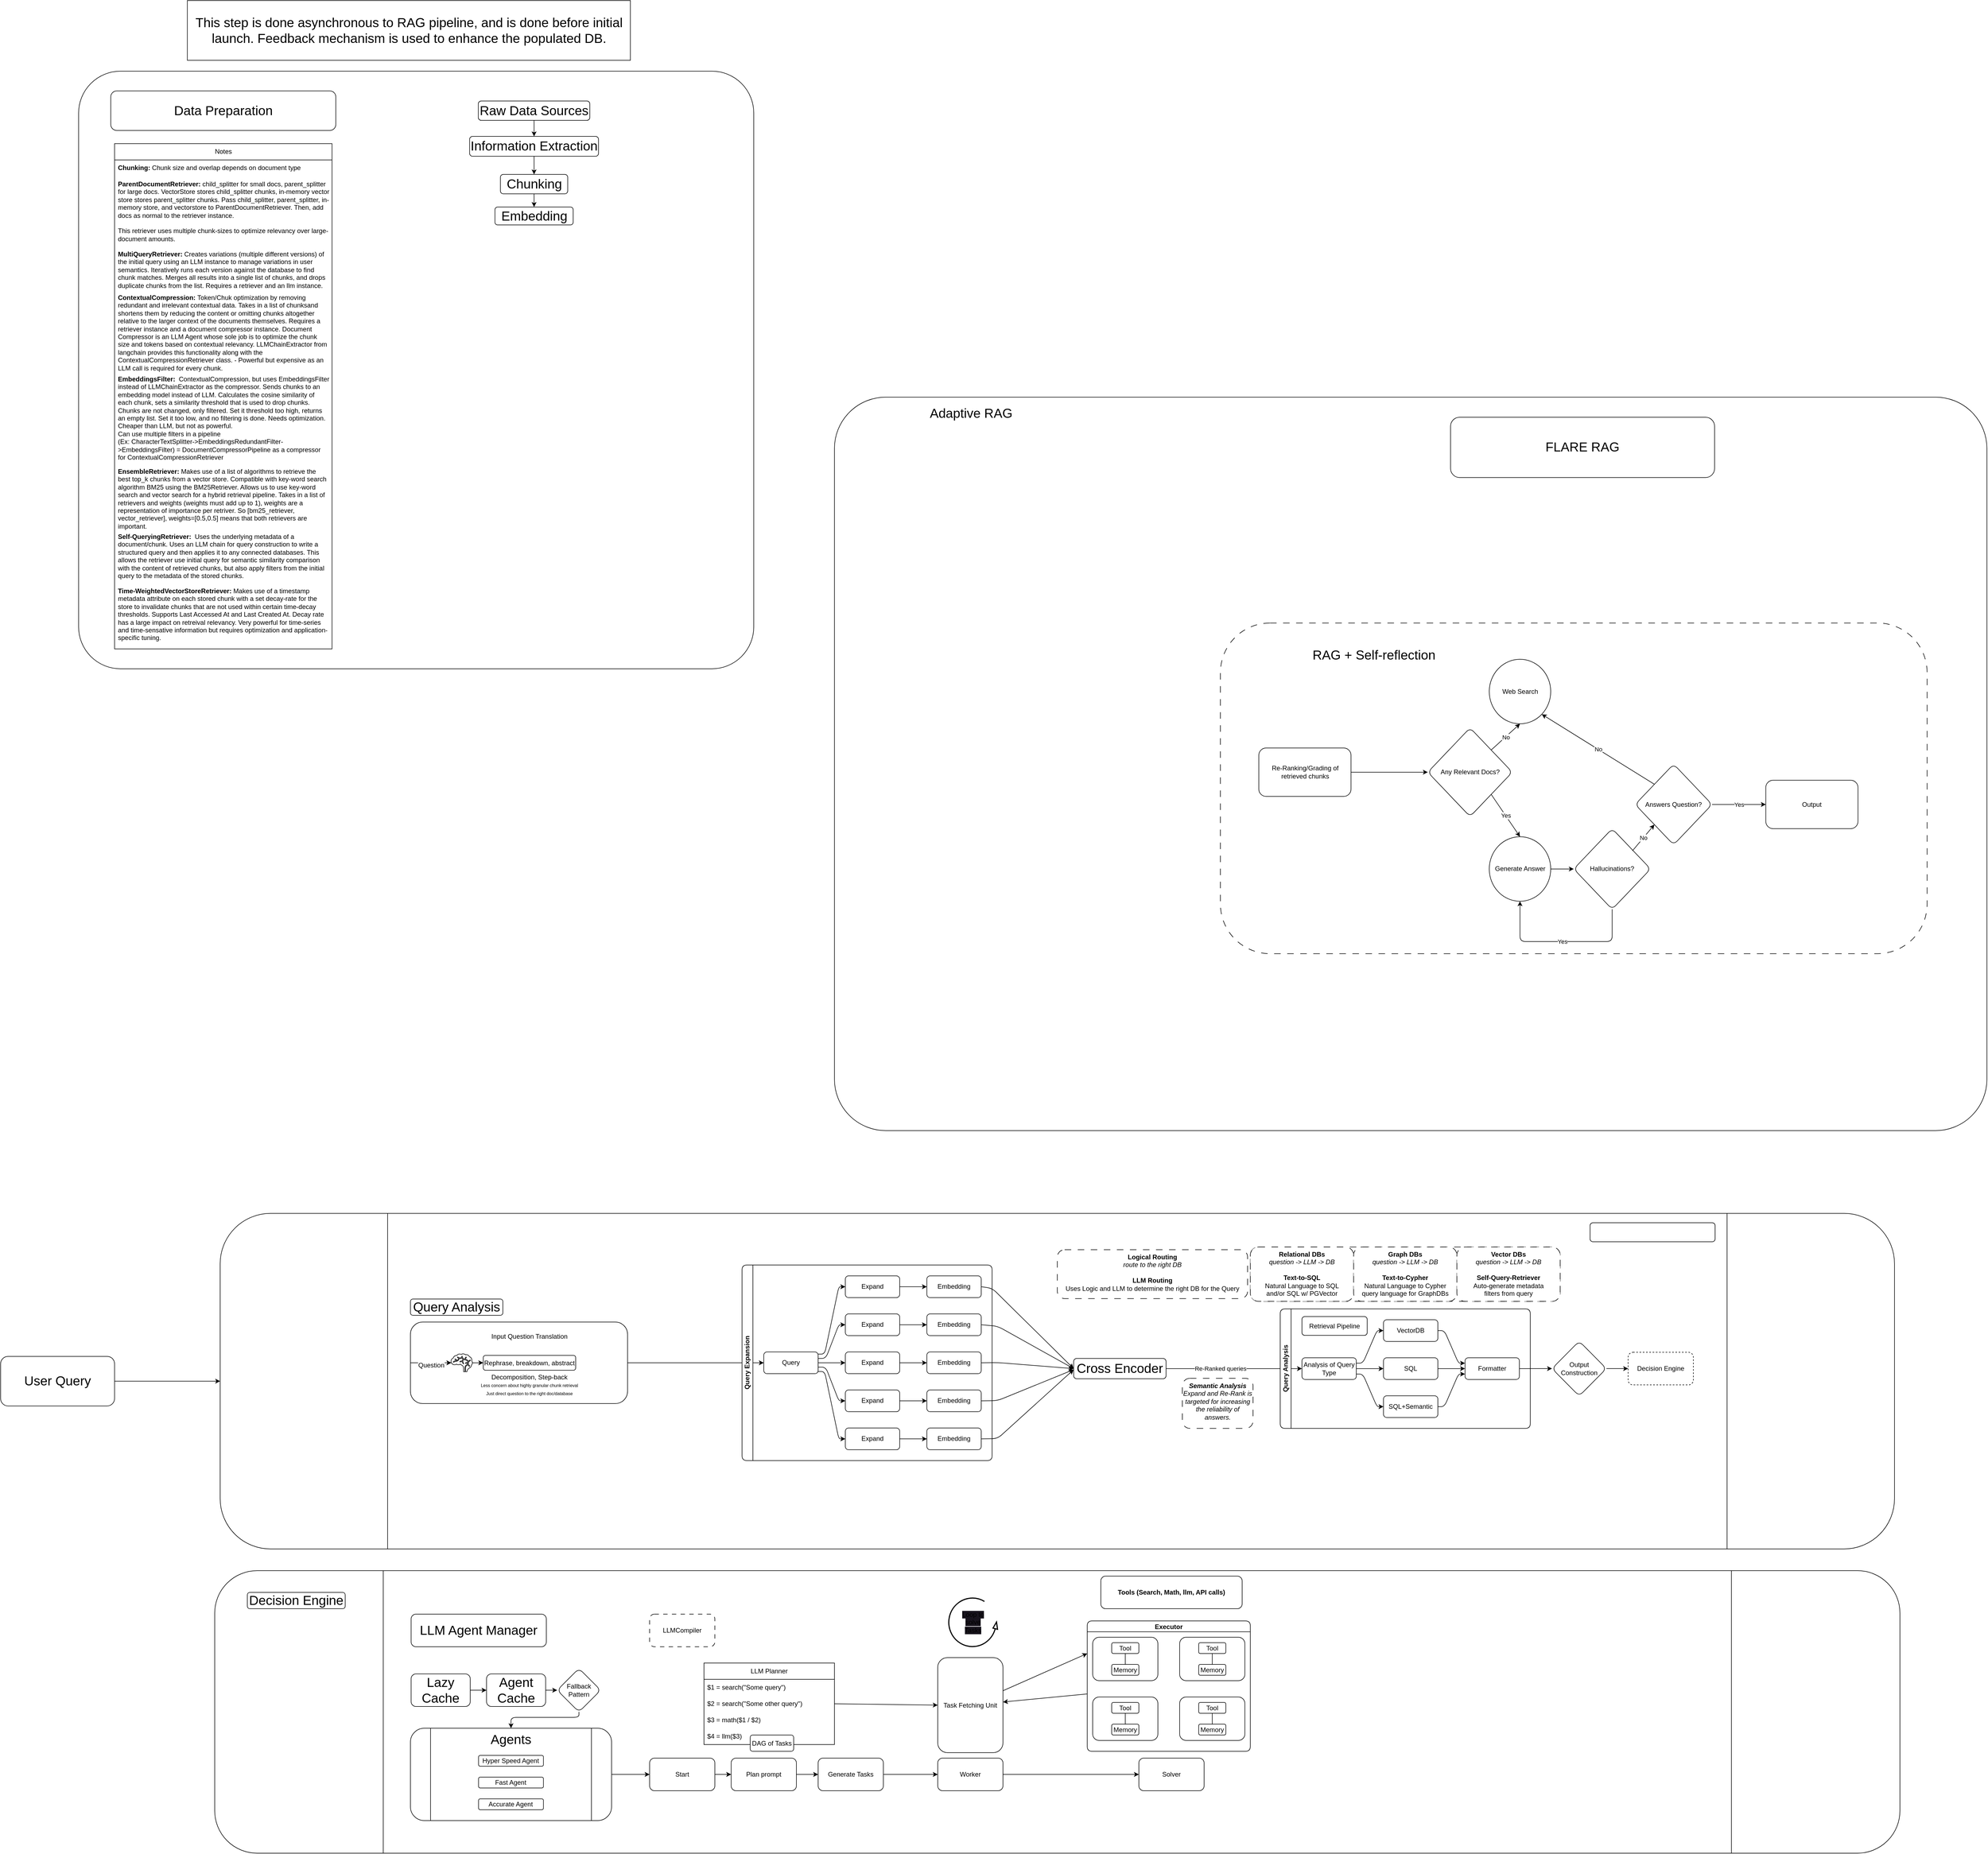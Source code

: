 <mxfile>
    <diagram id="wVct_VNZxDn5CFzn47dh" name="VerdantArch">
        <mxGraphModel dx="82" dy="2823" grid="1" gridSize="10" guides="1" tooltips="1" connect="1" arrows="1" fold="1" page="1" pageScale="1" pageWidth="850" pageHeight="1100" math="0" shadow="0">
            <root>
                <mxCell id="0"/>
                <mxCell id="1" parent="0"/>
                <mxCell id="XxD-_J9qws9552msc-_1-103" value="" style="group" parent="1" vertex="1" connectable="0">
                    <mxGeometry x="2600" y="-1470" width="2120" height="1350" as="geometry"/>
                </mxCell>
                <mxCell id="5" value="" style="rounded=1;whiteSpace=wrap;html=1;arcSize=7;" parent="XxD-_J9qws9552msc-_1-103" vertex="1">
                    <mxGeometry width="2120" height="1350" as="geometry"/>
                </mxCell>
                <mxCell id="6" value="Adaptive RAG" style="text;html=1;strokeColor=none;fillColor=none;align=center;verticalAlign=middle;whiteSpace=wrap;rounded=0;fontSize=24;" parent="XxD-_J9qws9552msc-_1-103" vertex="1">
                    <mxGeometry x="80" width="342.7" height="60" as="geometry"/>
                </mxCell>
                <mxCell id="40" value="&lt;font style=&quot;font-size: 24px;&quot;&gt;FLARE RAG&lt;/font&gt;" style="rounded=1;whiteSpace=wrap;html=1;" parent="XxD-_J9qws9552msc-_1-103" vertex="1">
                    <mxGeometry x="1133.333" y="36.986" width="485.714" height="110.959" as="geometry"/>
                </mxCell>
                <mxCell id="70" value="" style="edgeStyle=none;html=1;" parent="XxD-_J9qws9552msc-_1-103" edge="1">
                    <mxGeometry relative="1" as="geometry">
                        <mxPoint x="1538.095" y="684.247" as="sourcePoint"/>
                        <mxPoint x="1538.095" y="684.247" as="targetPoint"/>
                    </mxGeometry>
                </mxCell>
                <mxCell id="aYEQCfHvbGoQM59aeuxb-129" value="" style="group" parent="XxD-_J9qws9552msc-_1-103" vertex="1" connectable="0">
                    <mxGeometry x="710" y="415.69" width="1300" height="608.63" as="geometry"/>
                </mxCell>
                <mxCell id="aYEQCfHvbGoQM59aeuxb-130" value="" style="rounded=1;whiteSpace=wrap;html=1;dashed=1;dashPattern=12 12;" parent="aYEQCfHvbGoQM59aeuxb-129" vertex="1">
                    <mxGeometry width="1300" height="608.63" as="geometry"/>
                </mxCell>
                <mxCell id="aYEQCfHvbGoQM59aeuxb-131" value="Re-Ranking/Grading of retrieved chunks" style="whiteSpace=wrap;html=1;rounded=1;" parent="aYEQCfHvbGoQM59aeuxb-129" vertex="1">
                    <mxGeometry x="70.652" y="230.092" width="169.565" height="89.068" as="geometry"/>
                </mxCell>
                <mxCell id="aYEQCfHvbGoQM59aeuxb-132" value="Any Relevant Docs?" style="rhombus;whiteSpace=wrap;html=1;rounded=1;" parent="aYEQCfHvbGoQM59aeuxb-129" vertex="1">
                    <mxGeometry x="381.522" y="192.98" width="155.435" height="163.291" as="geometry"/>
                </mxCell>
                <mxCell id="aYEQCfHvbGoQM59aeuxb-133" value="" style="edgeStyle=none;html=1;" parent="aYEQCfHvbGoQM59aeuxb-129" source="aYEQCfHvbGoQM59aeuxb-131" target="aYEQCfHvbGoQM59aeuxb-132" edge="1">
                    <mxGeometry relative="1" as="geometry"/>
                </mxCell>
                <mxCell id="aYEQCfHvbGoQM59aeuxb-134" value="Web Search" style="ellipse;whiteSpace=wrap;html=1;rounded=1;" parent="aYEQCfHvbGoQM59aeuxb-129" vertex="1">
                    <mxGeometry x="494.565" y="66.801" width="113.043" height="118.757" as="geometry"/>
                </mxCell>
                <mxCell id="aYEQCfHvbGoQM59aeuxb-135" value="Generate Answer" style="ellipse;whiteSpace=wrap;html=1;rounded=1;" parent="aYEQCfHvbGoQM59aeuxb-129" vertex="1">
                    <mxGeometry x="494.565" y="393.383" width="113.043" height="118.757" as="geometry"/>
                </mxCell>
                <mxCell id="aYEQCfHvbGoQM59aeuxb-136" value="" style="endArrow=classic;html=1;exitX=1;exitY=0;exitDx=0;exitDy=0;entryX=0.5;entryY=1;entryDx=0;entryDy=0;" parent="aYEQCfHvbGoQM59aeuxb-129" source="aYEQCfHvbGoQM59aeuxb-132" target="aYEQCfHvbGoQM59aeuxb-134" edge="1">
                    <mxGeometry relative="1" as="geometry">
                        <mxPoint x="226.087" y="22.267" as="sourcePoint"/>
                        <mxPoint x="367.391" y="22.267" as="targetPoint"/>
                    </mxGeometry>
                </mxCell>
                <mxCell id="aYEQCfHvbGoQM59aeuxb-137" value="No" style="edgeLabel;resizable=0;html=1;align=center;verticalAlign=middle;" parent="aYEQCfHvbGoQM59aeuxb-136" connectable="0" vertex="1">
                    <mxGeometry relative="1" as="geometry"/>
                </mxCell>
                <mxCell id="aYEQCfHvbGoQM59aeuxb-138" value="" style="endArrow=classic;html=1;exitX=1;exitY=1;exitDx=0;exitDy=0;entryX=0.5;entryY=0;entryDx=0;entryDy=0;" parent="aYEQCfHvbGoQM59aeuxb-129" source="aYEQCfHvbGoQM59aeuxb-132" target="aYEQCfHvbGoQM59aeuxb-135" edge="1">
                    <mxGeometry relative="1" as="geometry">
                        <mxPoint x="521.413" y="334.004" as="sourcePoint"/>
                        <mxPoint x="521.413" y="467.606" as="targetPoint"/>
                    </mxGeometry>
                </mxCell>
                <mxCell id="aYEQCfHvbGoQM59aeuxb-139" value="Yes" style="edgeLabel;resizable=0;html=1;align=center;verticalAlign=middle;" parent="aYEQCfHvbGoQM59aeuxb-138" connectable="0" vertex="1">
                    <mxGeometry relative="1" as="geometry"/>
                </mxCell>
                <mxCell id="aYEQCfHvbGoQM59aeuxb-140" value="Hallucinations?" style="rhombus;whiteSpace=wrap;html=1;rounded=1;" parent="aYEQCfHvbGoQM59aeuxb-129" vertex="1">
                    <mxGeometry x="650" y="378.538" width="141.304" height="148.446" as="geometry"/>
                </mxCell>
                <mxCell id="aYEQCfHvbGoQM59aeuxb-141" value="Answers Question?" style="rhombus;whiteSpace=wrap;html=1;rounded=1;" parent="aYEQCfHvbGoQM59aeuxb-129" vertex="1">
                    <mxGeometry x="763.043" y="259.781" width="141.304" height="148.446" as="geometry"/>
                </mxCell>
                <mxCell id="aYEQCfHvbGoQM59aeuxb-142" value="" style="endArrow=classic;html=1;exitX=0.764;exitY=0.275;exitDx=0;exitDy=0;entryX=0;entryY=1;entryDx=0;entryDy=0;exitPerimeter=0;" parent="aYEQCfHvbGoQM59aeuxb-129" source="aYEQCfHvbGoQM59aeuxb-140" target="aYEQCfHvbGoQM59aeuxb-141" edge="1">
                    <mxGeometry relative="1" as="geometry">
                        <mxPoint x="722.418" y="358.127" as="sourcePoint"/>
                        <mxPoint x="775.408" y="309.882" as="targetPoint"/>
                    </mxGeometry>
                </mxCell>
                <mxCell id="aYEQCfHvbGoQM59aeuxb-143" value="No" style="edgeLabel;resizable=0;html=1;align=center;verticalAlign=middle;" parent="aYEQCfHvbGoQM59aeuxb-142" connectable="0" vertex="1">
                    <mxGeometry relative="1" as="geometry"/>
                </mxCell>
                <mxCell id="aYEQCfHvbGoQM59aeuxb-144" value="" style="edgeStyle=none;html=1;entryX=0;entryY=0.5;entryDx=0;entryDy=0;" parent="aYEQCfHvbGoQM59aeuxb-129" source="aYEQCfHvbGoQM59aeuxb-135" target="aYEQCfHvbGoQM59aeuxb-140" edge="1">
                    <mxGeometry relative="1" as="geometry">
                        <mxPoint x="678.261" y="452.761" as="targetPoint"/>
                    </mxGeometry>
                </mxCell>
                <mxCell id="aYEQCfHvbGoQM59aeuxb-145" value="" style="endArrow=classic;html=1;exitX=0.5;exitY=1;exitDx=0;exitDy=0;entryX=0.5;entryY=1;entryDx=0;entryDy=0;" parent="aYEQCfHvbGoQM59aeuxb-129" source="aYEQCfHvbGoQM59aeuxb-140" target="aYEQCfHvbGoQM59aeuxb-135" edge="1">
                    <mxGeometry relative="1" as="geometry">
                        <mxPoint x="800.348" y="434.206" as="sourcePoint"/>
                        <mxPoint x="763.043" y="571.518" as="targetPoint"/>
                        <Array as="points">
                            <mxPoint x="720.652" y="586.363"/>
                            <mxPoint x="551.087" y="586.363"/>
                        </Array>
                    </mxGeometry>
                </mxCell>
                <mxCell id="aYEQCfHvbGoQM59aeuxb-146" value="Yes" style="edgeLabel;resizable=0;html=1;align=center;verticalAlign=middle;" parent="aYEQCfHvbGoQM59aeuxb-145" connectable="0" vertex="1">
                    <mxGeometry relative="1" as="geometry"/>
                </mxCell>
                <mxCell id="aYEQCfHvbGoQM59aeuxb-147" value="" style="endArrow=classic;html=1;exitX=0;exitY=0;exitDx=0;exitDy=0;entryX=1;entryY=1;entryDx=0;entryDy=0;" parent="aYEQCfHvbGoQM59aeuxb-129" source="aYEQCfHvbGoQM59aeuxb-141" target="aYEQCfHvbGoQM59aeuxb-134" edge="1">
                    <mxGeometry relative="1" as="geometry">
                        <mxPoint x="772.087" y="434.206" as="sourcePoint"/>
                        <mxPoint x="748.913" y="259.781" as="targetPoint"/>
                    </mxGeometry>
                </mxCell>
                <mxCell id="aYEQCfHvbGoQM59aeuxb-148" value="No" style="edgeLabel;resizable=0;html=1;align=center;verticalAlign=middle;" parent="aYEQCfHvbGoQM59aeuxb-147" connectable="0" vertex="1">
                    <mxGeometry relative="1" as="geometry"/>
                </mxCell>
                <mxCell id="aYEQCfHvbGoQM59aeuxb-149" value="" style="endArrow=classic;html=1;exitX=1;exitY=0.5;exitDx=0;exitDy=0;entryX=0;entryY=0.5;entryDx=0;entryDy=0;" parent="aYEQCfHvbGoQM59aeuxb-129" source="aYEQCfHvbGoQM59aeuxb-141" target="aYEQCfHvbGoQM59aeuxb-151" edge="1">
                    <mxGeometry relative="1" as="geometry">
                        <mxPoint x="890.217" y="378.538" as="sourcePoint"/>
                        <mxPoint x="1003.261" y="334.004" as="targetPoint"/>
                    </mxGeometry>
                </mxCell>
                <mxCell id="aYEQCfHvbGoQM59aeuxb-150" value="Yes" style="edgeLabel;resizable=0;html=1;align=center;verticalAlign=middle;" parent="aYEQCfHvbGoQM59aeuxb-149" connectable="0" vertex="1">
                    <mxGeometry relative="1" as="geometry"/>
                </mxCell>
                <mxCell id="aYEQCfHvbGoQM59aeuxb-151" value="Output" style="rounded=1;whiteSpace=wrap;html=1;" parent="aYEQCfHvbGoQM59aeuxb-129" vertex="1">
                    <mxGeometry x="1003.261" y="289.47" width="169.565" height="89.068" as="geometry"/>
                </mxCell>
                <mxCell id="aYEQCfHvbGoQM59aeuxb-152" value="&lt;font style=&quot;font-size: 24px;&quot;&gt;RAG + Self-reflection&lt;/font&gt;" style="text;html=1;strokeColor=none;fillColor=none;align=center;verticalAlign=middle;whiteSpace=wrap;rounded=0;dashed=1;dashPattern=12 12;" parent="aYEQCfHvbGoQM59aeuxb-129" vertex="1">
                    <mxGeometry x="98.913" y="14.845" width="367.391" height="89.068" as="geometry"/>
                </mxCell>
                <mxCell id="84" value="" style="whiteSpace=wrap;html=1;rounded=1;arcSize=7;container=0;" parent="1" vertex="1">
                    <mxGeometry x="1209.63" y="-2070" width="1241.92" height="1100" as="geometry"/>
                </mxCell>
                <mxCell id="87" value="&lt;font style=&quot;font-size: 24px;&quot;&gt;Data Preparation&lt;/font&gt;" style="rounded=1;whiteSpace=wrap;html=1;container=0;" parent="1" vertex="1">
                    <mxGeometry x="1268.769" y="-2033.636" width="413.973" height="72.727" as="geometry"/>
                </mxCell>
                <mxCell id="ZS5h_QZ1MWFwK11WsJUL-252" style="edgeStyle=none;html=1;exitX=0.5;exitY=1;exitDx=0;exitDy=0;entryX=0.5;entryY=0;entryDx=0;entryDy=0;fontSize=12;" parent="1" source="88" target="89" edge="1">
                    <mxGeometry relative="1" as="geometry"/>
                </mxCell>
                <mxCell id="88" value="&lt;font style=&quot;font-size: 24px;&quot;&gt;Raw Data Sources&lt;/font&gt;" style="rounded=1;whiteSpace=wrap;html=1;container=0;" parent="1" vertex="1">
                    <mxGeometry x="1944.88" y="-2015.08" width="205.11" height="35.61" as="geometry"/>
                </mxCell>
                <mxCell id="ZS5h_QZ1MWFwK11WsJUL-253" value="" style="edgeStyle=none;html=1;fontSize=12;" parent="1" source="89" target="ZS5h_QZ1MWFwK11WsJUL-243" edge="1">
                    <mxGeometry relative="1" as="geometry"/>
                </mxCell>
                <mxCell id="89" value="&lt;font style=&quot;font-size: 24px;&quot;&gt;Information Extraction&lt;/font&gt;" style="rounded=1;whiteSpace=wrap;html=1;container=0;" parent="1" vertex="1">
                    <mxGeometry x="1928.85" y="-1950.0" width="237.17" height="36.67" as="geometry"/>
                </mxCell>
                <mxCell id="93" value="&lt;span style=&quot;font-size: 24px;&quot;&gt;Embedding&lt;/span&gt;" style="rounded=1;whiteSpace=wrap;html=1;container=0;" parent="1" vertex="1">
                    <mxGeometry x="1975.51" y="-1820" width="143.85" height="33.03" as="geometry"/>
                </mxCell>
                <mxCell id="ZS5h_QZ1MWFwK11WsJUL-233" value="Notes" style="swimlane;fontStyle=0;childLayout=stackLayout;horizontal=1;startSize=30;horizontalStack=0;resizeParent=1;resizeParentMax=0;resizeLast=0;collapsible=1;marginBottom=0;whiteSpace=wrap;html=1;fontSize=12;verticalAlign=middle;" parent="1" vertex="1">
                    <mxGeometry x="1275.76" y="-1936.67" width="400" height="930" as="geometry">
                        <mxRectangle x="1275.76" y="-1936.67" width="70" height="30" as="alternateBounds"/>
                    </mxGeometry>
                </mxCell>
                <mxCell id="ZS5h_QZ1MWFwK11WsJUL-234" value="&lt;b&gt;Chunking:&lt;/b&gt; Chunk size and overlap depends on document type" style="text;strokeColor=none;fillColor=none;align=left;verticalAlign=middle;spacingLeft=4;spacingRight=4;overflow=hidden;points=[[0,0.5],[1,0.5]];portConstraint=eastwest;rotatable=0;whiteSpace=wrap;html=1;fontSize=12;" parent="ZS5h_QZ1MWFwK11WsJUL-233" vertex="1">
                    <mxGeometry y="30" width="400" height="30" as="geometry"/>
                </mxCell>
                <mxCell id="ZS5h_QZ1MWFwK11WsJUL-235" value="&lt;b&gt;ParentDocumentRetriever: &lt;/b&gt;child_splitter for small docs, parent_splitter for large docs. VectorStore stores child_splitter chunks, in-memory vector store stores parent_splitter chunks. Pass child_splitter, parent_splitter, in-memory store, and vectorstore to ParentDocumentRetriever. Then, add docs as normal to the retriever instance.&lt;br&gt;&lt;br&gt;This retriever uses multiple chunk-sizes to optimize relevancy over large-document amounts." style="text;strokeColor=none;fillColor=none;align=left;verticalAlign=middle;spacingLeft=4;spacingRight=4;overflow=hidden;points=[[0,0.5],[1,0.5]];portConstraint=eastwest;rotatable=0;whiteSpace=wrap;html=1;fontSize=12;" parent="ZS5h_QZ1MWFwK11WsJUL-233" vertex="1">
                    <mxGeometry y="60" width="400" height="130" as="geometry"/>
                </mxCell>
                <mxCell id="ZS5h_QZ1MWFwK11WsJUL-236" value="&lt;b&gt;MultiQueryRetriever: &lt;/b&gt;Creates variations (multiple different versions) of the initial query using an LLM instance to manage variations in user semantics. Iteratively runs each version against the database to find chunk matches. Merges all results into a single list of chunks, and drops duplicate chunks from the list. Requires a retriever and an llm instance." style="text;strokeColor=none;fillColor=none;align=left;verticalAlign=top;spacingLeft=4;spacingRight=4;overflow=hidden;points=[[0,0.5],[1,0.5]];portConstraint=eastwest;rotatable=0;whiteSpace=wrap;html=1;fontSize=12;" parent="ZS5h_QZ1MWFwK11WsJUL-233" vertex="1">
                    <mxGeometry y="190" width="400" height="80" as="geometry"/>
                </mxCell>
                <mxCell id="ZS5h_QZ1MWFwK11WsJUL-237" value="&lt;b&gt;ContextualCompression: &lt;/b&gt;Token/Chuk optimization by removing redundant and irrelevant contextual data. Takes in a list of chunksand shortens them by reducing the content or omitting chunks altogether relative to the larger context of the documents themselves. Requires a retriever instance and a document compressor instance. Document Compressor is an LLM Agent whose sole job is to optimize the chunk size and tokens based on contextual relevancy. LLMChainExtractor from langchain provides this functionality along with the&amp;nbsp; ContextualCompressionRetriever class. - Powerful but expensive as an LLM call is required for every chunk." style="text;strokeColor=none;fillColor=none;align=left;verticalAlign=top;spacingLeft=4;spacingRight=4;overflow=hidden;points=[[0,0.5],[1,0.5]];portConstraint=eastwest;rotatable=0;whiteSpace=wrap;html=1;fontSize=12;" parent="ZS5h_QZ1MWFwK11WsJUL-233" vertex="1">
                    <mxGeometry y="270" width="400" height="150" as="geometry"/>
                </mxCell>
                <mxCell id="ZS5h_QZ1MWFwK11WsJUL-238" value="&lt;b&gt;EmbeddingsFilter:&amp;nbsp; &lt;/b&gt;ContextualCompression, but uses EmbeddingsFilter instead of LLMChainExtractor&lt;b&gt;&amp;nbsp;&lt;/b&gt;as the compressor. Sends chunks to an embedding model instead of LLM. Calculates the cosine similarity of each chunk, sets a similarity threshold that is used to drop chunks. Chunks are not changed, only filtered. Set it threshold too high, returns an empty list. Set it too low, and no filtering is done. Needs optimization. Cheaper than LLM, but not as powerful.&amp;nbsp;&lt;br&gt;Can use multiple filters in a pipeline &lt;br&gt;(Ex: CharacterTextSplitter-&amp;gt;EmbeddingsRedundantFilter-&amp;gt;EmbeddingsFilter) = DocumentCompressorPipeline as a compressor for ContextualCompressionRetriever" style="text;strokeColor=none;fillColor=none;align=left;verticalAlign=top;spacingLeft=4;spacingRight=4;overflow=hidden;points=[[0,0.5],[1,0.5]];portConstraint=eastwest;rotatable=0;whiteSpace=wrap;html=1;fontSize=12;" parent="ZS5h_QZ1MWFwK11WsJUL-233" vertex="1">
                    <mxGeometry y="420" width="400" height="170" as="geometry"/>
                </mxCell>
                <mxCell id="ZS5h_QZ1MWFwK11WsJUL-240" value="&lt;b&gt;EnsembleRetriever:&amp;nbsp;&lt;/b&gt;Makes use of a list of algorithms to retrieve the best top_k chunks from a vector store. Compatible with key-word search algorithm BM25 using the BM25Retriever. Allows us to use key-word search and vector search for a hybrid retrieval pipeline. Takes in a list of retrievers and weights (weights must add up to 1), weights are a representation of importance per retriver. So [bm25_retriever, vector_retriever], weights=[0.5,0.5] means that both retrievers are important." style="text;strokeColor=none;fillColor=none;align=left;verticalAlign=top;spacingLeft=4;spacingRight=4;overflow=hidden;points=[[0,0.5],[1,0.5]];portConstraint=eastwest;rotatable=0;whiteSpace=wrap;html=1;fontSize=12;" parent="ZS5h_QZ1MWFwK11WsJUL-233" vertex="1">
                    <mxGeometry y="590" width="400" height="120" as="geometry"/>
                </mxCell>
                <mxCell id="ZS5h_QZ1MWFwK11WsJUL-241" value="&lt;b&gt;Self-QueryingRetriever:&amp;nbsp; &lt;/b&gt;Uses the underlying metadata of a document/chunk. Uses an LLM chain for query construction to write a structured query and then applies it to any connected databases. This allows the retriever use initial query for semantic similarity comparison with the content of retrieved chunks, but also apply filters from the initial query to the metadata of the stored chunks." style="text;strokeColor=none;fillColor=none;align=left;verticalAlign=top;spacingLeft=4;spacingRight=4;overflow=hidden;points=[[0,0.5],[1,0.5]];portConstraint=eastwest;rotatable=0;whiteSpace=wrap;html=1;fontSize=12;" parent="ZS5h_QZ1MWFwK11WsJUL-233" vertex="1">
                    <mxGeometry y="710" width="400" height="100" as="geometry"/>
                </mxCell>
                <mxCell id="ZS5h_QZ1MWFwK11WsJUL-242" value="&lt;b&gt;Time-WeightedVectorStoreRetriever: &lt;/b&gt;Makes use of a timestamp metadata attribute on each stored chunk with a set decay-rate for the store to invalidate chunks that are not used within certain time-decay thresholds. Supports Last Accessed At and Last Created At. Decay rate has a large impact on retreival relevancy. Very powerful for time-series and time-sensative information but requires optimization and application-specific tuning.&amp;nbsp;" style="text;strokeColor=none;fillColor=none;align=left;verticalAlign=top;spacingLeft=4;spacingRight=4;overflow=hidden;points=[[0,0.5],[1,0.5]];portConstraint=eastwest;rotatable=0;whiteSpace=wrap;html=1;fontSize=12;" parent="ZS5h_QZ1MWFwK11WsJUL-233" vertex="1">
                    <mxGeometry y="810" width="400" height="120" as="geometry"/>
                </mxCell>
                <mxCell id="99" value="This step is done asynchronous to RAG pipeline, and is done before initial launch. Feedback mechanism is used to enhance the populated DB." style="rounded=0;whiteSpace=wrap;html=1;fontSize=24;" parent="1" vertex="1">
                    <mxGeometry x="1409.63" y="-2200" width="815" height="110" as="geometry"/>
                </mxCell>
                <mxCell id="ZS5h_QZ1MWFwK11WsJUL-254" value="" style="edgeStyle=none;html=1;fontSize=12;" parent="1" source="ZS5h_QZ1MWFwK11WsJUL-243" target="93" edge="1">
                    <mxGeometry relative="1" as="geometry"/>
                </mxCell>
                <mxCell id="ZS5h_QZ1MWFwK11WsJUL-243" value="&lt;span style=&quot;font-size: 24px;&quot;&gt;Chunking&lt;/span&gt;" style="rounded=1;whiteSpace=wrap;html=1;container=0;" parent="1" vertex="1">
                    <mxGeometry x="1985.51" y="-1880" width="123.85" height="35.76" as="geometry"/>
                </mxCell>
                <mxCell id="YpvME2RFcAk7FuTdXYUe-275" style="edgeStyle=none;html=1;exitX=1;exitY=0.5;exitDx=0;exitDy=0;entryX=0;entryY=0.5;entryDx=0;entryDy=0;" edge="1" parent="1" source="dtIrAh_tlY_VoIL4Kjmq-109" target="dtIrAh_tlY_VoIL4Kjmq-114">
                    <mxGeometry relative="1" as="geometry"/>
                </mxCell>
                <mxCell id="dtIrAh_tlY_VoIL4Kjmq-109" value="&lt;font style=&quot;font-size: 24px;&quot;&gt;User Query&lt;/font&gt;" style="whiteSpace=wrap;html=1;rounded=1;" parent="1" vertex="1">
                    <mxGeometry x="1066.13" y="295.61" width="209.63" height="91.21" as="geometry"/>
                </mxCell>
                <mxCell id="dtIrAh_tlY_VoIL4Kjmq-114" value="" style="shape=process;whiteSpace=wrap;html=1;backgroundOutline=1;rounded=1;fontSize=24;fontStyle=1" parent="1" vertex="1">
                    <mxGeometry x="1470" y="32.43" width="3080" height="617.57" as="geometry"/>
                </mxCell>
                <mxCell id="dtIrAh_tlY_VoIL4Kjmq-115" value="" style="shape=process;whiteSpace=wrap;html=1;backgroundOutline=1;rounded=1;fontSize=24;" parent="1" vertex="1">
                    <mxGeometry x="1460" y="690" width="3100" height="520" as="geometry"/>
                </mxCell>
                <mxCell id="218" style="edgeStyle=none;html=1;exitX=1;exitY=0.5;exitDx=0;exitDy=0;entryX=0;entryY=0.5;entryDx=0;entryDy=0;" parent="1" source="JdLTlZyW0Yv0Q7jSRMBB-105" target="157" edge="1">
                    <mxGeometry relative="1" as="geometry"/>
                </mxCell>
                <mxCell id="227" value="Re-Ranked queries" style="edgeLabel;html=1;align=center;verticalAlign=middle;resizable=0;points=[];" parent="218" vertex="1" connectable="0">
                    <mxGeometry x="-0.61" relative="1" as="geometry">
                        <mxPoint x="51" as="offset"/>
                    </mxGeometry>
                </mxCell>
                <mxCell id="JdLTlZyW0Yv0Q7jSRMBB-105" value="&lt;span style=&quot;font-weight: normal;&quot;&gt;&lt;font style=&quot;font-size: 24px;&quot;&gt;Cross Encoder&lt;/font&gt;&lt;/span&gt;" style="whiteSpace=wrap;html=1;fontStyle=1;startSize=20;rounded=1;" parent="1" vertex="1">
                    <mxGeometry x="3040" y="299.36" width="170" height="37.43" as="geometry"/>
                </mxCell>
                <mxCell id="202" style="edgeStyle=none;html=1;exitX=1;exitY=0.5;exitDx=0;exitDy=0;entryX=0;entryY=0.5;entryDx=0;entryDy=0;" parent="1" source="101" target="177" edge="1">
                    <mxGeometry relative="1" as="geometry">
                        <mxPoint x="2280" y="307.43" as="targetPoint"/>
                    </mxGeometry>
                </mxCell>
                <mxCell id="101" value="" style="rounded=1;whiteSpace=wrap;html=1;" parent="1" vertex="1">
                    <mxGeometry x="1820" y="232.43" width="399.41" height="150" as="geometry"/>
                </mxCell>
                <mxCell id="102" value="&lt;font style=&quot;font-size: 24px;&quot;&gt;Query Analysis&lt;/font&gt;" style="rounded=1;whiteSpace=wrap;html=1;" parent="1" vertex="1">
                    <mxGeometry x="1820" y="190" width="170" height="30" as="geometry"/>
                </mxCell>
                <mxCell id="103" value="" style="endArrow=classic;html=1;fontSize=24;exitX=0;exitY=0.5;exitDx=0;exitDy=0;entryX=0.015;entryY=0.5;entryDx=0;entryDy=0;entryPerimeter=0;" parent="1" source="101" target="105" edge="1">
                    <mxGeometry relative="1" as="geometry">
                        <mxPoint x="1861.13" y="310" as="sourcePoint"/>
                        <mxPoint x="1954" y="307" as="targetPoint"/>
                    </mxGeometry>
                </mxCell>
                <mxCell id="104" value="&lt;font style=&quot;font-size: 12px;&quot;&gt;Question&lt;/font&gt;" style="edgeLabel;resizable=0;html=1;align=center;verticalAlign=middle;fontSize=24;horizontal=1;" parent="103" connectable="0" vertex="1">
                    <mxGeometry relative="1" as="geometry"/>
                </mxCell>
                <mxCell id="107" value="" style="edgeStyle=none;html=1;fontSize=12;" parent="1" source="105" target="106" edge="1">
                    <mxGeometry relative="1" as="geometry"/>
                </mxCell>
                <mxCell id="105" value="" style="shape=mxgraph.signs.healthcare.brain;html=1;pointerEvents=1;verticalLabelPosition=bottom;verticalAlign=top;align=center;fontSize=12;" parent="1" vertex="1">
                    <mxGeometry x="1894.7" y="290.93" width="39.3" height="33" as="geometry"/>
                </mxCell>
                <mxCell id="106" value="Rephrase, breakdown, abstract" style="rounded=1;whiteSpace=wrap;html=1;verticalAlign=top;" parent="1" vertex="1">
                    <mxGeometry x="1954" y="293.71" width="170" height="27.43" as="geometry"/>
                </mxCell>
                <mxCell id="108" value="Decomposition, Step-back&lt;br&gt;&lt;font style=&quot;font-size: 8px;&quot;&gt;Less concern about highly granular chunk retrieval&lt;br&gt;Just direct question to the right doc/database&lt;/font&gt;" style="text;html=1;strokeColor=none;fillColor=none;align=center;verticalAlign=top;whiteSpace=wrap;rounded=0;fontSize=12;" parent="1" vertex="1">
                    <mxGeometry x="1944" y="320" width="190" height="50" as="geometry"/>
                </mxCell>
                <mxCell id="109" value="Input Question Translation" style="text;html=1;strokeColor=none;fillColor=none;align=center;verticalAlign=middle;whiteSpace=wrap;rounded=0;fontSize=12;" parent="1" vertex="1">
                    <mxGeometry x="1964" y="250" width="150" height="17.57" as="geometry"/>
                </mxCell>
                <mxCell id="129" value="" style="rounded=1;whiteSpace=wrap;html=1;fontSize=12;dashed=1;dashPattern=12 12;" parent="1" vertex="1">
                    <mxGeometry x="3365" y="94.23" width="570" height="100" as="geometry"/>
                </mxCell>
                <mxCell id="130" value="&lt;b&gt;Relational DBs&lt;/b&gt;&lt;br&gt;&lt;i&gt;question -&amp;gt; LLM -&amp;gt; DB&lt;/i&gt;&lt;br&gt;&lt;b&gt;&lt;br&gt;Text-to-SQL&lt;br&gt;&lt;/b&gt;Natural Language to SQL&lt;br&gt;and/or SQL w/ PGVector" style="rounded=1;whiteSpace=wrap;html=1;dashed=1;dashPattern=12 12;fontSize=12;verticalAlign=top;" parent="1" vertex="1">
                    <mxGeometry x="3365" y="94.23" width="190" height="100" as="geometry"/>
                </mxCell>
                <mxCell id="133" value="&lt;b&gt;Graph DBs&lt;/b&gt;&lt;br&gt;&lt;i&gt;question -&amp;gt; LLM -&amp;gt; DB&lt;/i&gt;&lt;br&gt;&lt;b&gt;&lt;br&gt;Text-to-Cypher&lt;br&gt;&lt;/b&gt;Natural Language to Cypher&lt;br&gt;query language for GraphDBs" style="rounded=1;whiteSpace=wrap;html=1;dashed=1;dashPattern=12 12;fontSize=12;verticalAlign=top;" parent="1" vertex="1">
                    <mxGeometry x="3555" y="94.23" width="190" height="100" as="geometry"/>
                </mxCell>
                <mxCell id="134" value="&lt;b&gt;Vector DBs&lt;/b&gt;&lt;br&gt;&lt;i&gt;question -&amp;gt; LLM -&amp;gt; DB&lt;/i&gt;&lt;br&gt;&lt;b&gt;&lt;br&gt;Self-Query-Retriever&lt;br&gt;&lt;/b&gt;Auto-generate metadata&lt;br&gt;filters from query" style="rounded=1;whiteSpace=wrap;html=1;dashed=1;dashPattern=12 12;fontSize=12;verticalAlign=top;" parent="1" vertex="1">
                    <mxGeometry x="3745" y="94.23" width="190" height="100" as="geometry"/>
                </mxCell>
                <mxCell id="136" value="&lt;b&gt;Logical Routing&lt;/b&gt;&lt;i&gt;&lt;br&gt;route to the right DB&lt;br&gt;&lt;/i&gt;&lt;b&gt;&lt;br&gt;LLM Routing&lt;br&gt;&lt;/b&gt;Uses Logic and LLM to determine the right DB for the Query" style="rounded=1;whiteSpace=wrap;html=1;dashed=1;dashPattern=12 12;fontSize=12;verticalAlign=top;" parent="1" vertex="1">
                    <mxGeometry x="3010" y="99.23" width="350" height="90" as="geometry"/>
                </mxCell>
                <mxCell id="141" value="Query Pre-processor" style="rounded=1;whiteSpace=wrap;html=1;labelBackgroundColor=default;labelBorderColor=none;strokeColor=default;fontFamily=Helvetica;fontSize=24;fontColor=#FFFFFF;fillColor=default;" parent="1" vertex="1">
                    <mxGeometry x="3990" y="49.6" width="230" height="35" as="geometry"/>
                </mxCell>
                <mxCell id="156" value="Query Analysis" style="swimlane;html=1;startSize=20;horizontal=0;childLayout=flowLayout;flowOrientation=west;resizable=0;interRankCellSpacing=50;containerType=tree;fontSize=12;rounded=1;" parent="1" vertex="1">
                    <mxGeometry x="3420" y="208.075" width="460" height="220" as="geometry"/>
                </mxCell>
                <mxCell id="157" value="Analysis of Query Type" style="whiteSpace=wrap;html=1;rounded=1;fontSize=12;" parent="156" vertex="1">
                    <mxGeometry x="40" y="90" width="100" height="40" as="geometry"/>
                </mxCell>
                <mxCell id="158" value="VectorDB" style="whiteSpace=wrap;html=1;rounded=1;fontSize=12;" parent="156" vertex="1">
                    <mxGeometry x="190" y="20" width="100" height="40" as="geometry"/>
                </mxCell>
                <mxCell id="159" value="" style="html=1;rounded=1;curved=0;sourcePerimeterSpacing=0;targetPerimeterSpacing=0;startSize=6;endSize=6;noEdgeStyle=1;orthogonal=1;fontSize=12;" parent="156" source="157" target="158" edge="1">
                    <mxGeometry relative="1" as="geometry">
                        <Array as="points">
                            <mxPoint x="152" y="100"/>
                            <mxPoint x="178" y="40"/>
                        </Array>
                    </mxGeometry>
                </mxCell>
                <mxCell id="160" value="SQL" style="whiteSpace=wrap;html=1;rounded=1;fontSize=12;" parent="156" vertex="1">
                    <mxGeometry x="190" y="90" width="100" height="40" as="geometry"/>
                </mxCell>
                <mxCell id="161" value="" style="html=1;rounded=1;curved=0;sourcePerimeterSpacing=0;targetPerimeterSpacing=0;startSize=6;endSize=6;noEdgeStyle=1;orthogonal=1;fontSize=12;" parent="156" source="157" target="160" edge="1">
                    <mxGeometry relative="1" as="geometry">
                        <Array as="points">
                            <mxPoint x="154" y="110"/>
                            <mxPoint x="178" y="110"/>
                        </Array>
                    </mxGeometry>
                </mxCell>
                <mxCell id="162" value="Formatter" style="whiteSpace=wrap;html=1;rounded=1;fontSize=12;" parent="156" vertex="1">
                    <mxGeometry x="340" y="90" width="100" height="40" as="geometry"/>
                </mxCell>
                <mxCell id="163" value="" style="html=1;rounded=1;curved=0;sourcePerimeterSpacing=0;targetPerimeterSpacing=0;startSize=6;endSize=6;noEdgeStyle=1;orthogonal=1;fontSize=12;" parent="156" source="158" target="162" edge="1">
                    <mxGeometry relative="1" as="geometry">
                        <Array as="points">
                            <mxPoint x="302" y="40"/>
                            <mxPoint x="328" y="100"/>
                        </Array>
                    </mxGeometry>
                </mxCell>
                <mxCell id="164" value="" style="html=1;rounded=1;curved=0;sourcePerimeterSpacing=0;targetPerimeterSpacing=0;startSize=6;endSize=6;noEdgeStyle=1;orthogonal=1;fontSize=12;" parent="156" source="160" target="162" edge="1">
                    <mxGeometry relative="1" as="geometry">
                        <Array as="points">
                            <mxPoint x="302" y="110"/>
                            <mxPoint x="326" y="110"/>
                        </Array>
                    </mxGeometry>
                </mxCell>
                <mxCell id="165" style="edgeStyle=none;html=1;exitX=1;exitY=0.5;exitDx=0;exitDy=0;entryX=0;entryY=0.75;entryDx=0;entryDy=0;fontSize=12;noEdgeStyle=1;orthogonal=1;" parent="156" source="166" target="162" edge="1">
                    <mxGeometry relative="1" as="geometry">
                        <Array as="points">
                            <mxPoint x="302" y="180"/>
                            <mxPoint x="328" y="120"/>
                        </Array>
                    </mxGeometry>
                </mxCell>
                <mxCell id="166" value="SQL+Semantic" style="whiteSpace=wrap;html=1;rounded=1;fontSize=12;" parent="156" vertex="1">
                    <mxGeometry x="190" y="160" width="100" height="40" as="geometry"/>
                </mxCell>
                <mxCell id="167" value="" style="html=1;rounded=1;curved=0;sourcePerimeterSpacing=0;targetPerimeterSpacing=0;startSize=6;endSize=6;noEdgeStyle=1;orthogonal=1;fontSize=12;" parent="156" source="157" target="166" edge="1">
                    <mxGeometry relative="1" as="geometry">
                        <mxPoint x="1260" y="642.5" as="sourcePoint"/>
                        <mxPoint x="1310" y="670" as="targetPoint"/>
                        <Array as="points">
                            <mxPoint x="152" y="120"/>
                            <mxPoint x="178" y="180"/>
                        </Array>
                    </mxGeometry>
                </mxCell>
                <mxCell id="169" value="Retrieval Pipeline" style="whiteSpace=wrap;html=1;rounded=1;" parent="1" vertex="1">
                    <mxGeometry x="3460" y="222.3" width="120" height="34.63" as="geometry"/>
                </mxCell>
                <mxCell id="176" value="Query Expansion" style="swimlane;html=1;startSize=20;horizontal=0;childLayout=flowLayout;flowOrientation=west;resizable=0;interRankCellSpacing=50;containerType=tree;fontSize=12;rotation=0;rounded=1;" parent="1" vertex="1">
                    <mxGeometry x="2430.0" y="127.43" width="460" height="360" as="geometry"/>
                </mxCell>
                <mxCell id="177" value="Query" style="whiteSpace=wrap;html=1;fontSize=12;rotation=0;rounded=1;" parent="176" vertex="1">
                    <mxGeometry x="40" y="160" width="100" height="40" as="geometry"/>
                </mxCell>
                <mxCell id="178" value="Expand" style="whiteSpace=wrap;html=1;fontSize=12;rotation=0;rounded=1;" parent="176" vertex="1">
                    <mxGeometry x="190" y="20" width="100" height="40" as="geometry"/>
                </mxCell>
                <mxCell id="179" value="" style="html=1;rounded=1;curved=0;sourcePerimeterSpacing=0;targetPerimeterSpacing=0;startSize=6;endSize=6;noEdgeStyle=1;orthogonal=1;fontSize=12;" parent="176" source="177" target="178" edge="1">
                    <mxGeometry relative="1" as="geometry">
                        <Array as="points">
                            <mxPoint x="152" y="164"/>
                            <mxPoint x="178" y="40"/>
                        </Array>
                    </mxGeometry>
                </mxCell>
                <mxCell id="180" value="Expand" style="whiteSpace=wrap;html=1;fontSize=12;rotation=0;rounded=1;" parent="176" vertex="1">
                    <mxGeometry x="190" y="90" width="100" height="40" as="geometry"/>
                </mxCell>
                <mxCell id="181" value="" style="html=1;rounded=1;curved=0;sourcePerimeterSpacing=0;targetPerimeterSpacing=0;startSize=6;endSize=6;noEdgeStyle=1;orthogonal=1;fontSize=12;" parent="176" source="177" target="180" edge="1">
                    <mxGeometry relative="1" as="geometry">
                        <Array as="points">
                            <mxPoint x="154" y="172"/>
                            <mxPoint x="178" y="110"/>
                        </Array>
                    </mxGeometry>
                </mxCell>
                <mxCell id="182" value="Expand" style="whiteSpace=wrap;html=1;fontSize=12;rotation=0;rounded=1;" parent="176" vertex="1">
                    <mxGeometry x="190" y="160" width="100" height="40" as="geometry"/>
                </mxCell>
                <mxCell id="183" value="" style="html=1;rounded=1;curved=0;sourcePerimeterSpacing=0;targetPerimeterSpacing=0;startSize=6;endSize=6;noEdgeStyle=1;orthogonal=1;fontSize=12;" parent="176" source="177" target="182" edge="1">
                    <mxGeometry relative="1" as="geometry">
                        <Array as="points">
                            <mxPoint x="156" y="180"/>
                            <mxPoint x="178" y="180"/>
                        </Array>
                        <mxPoint x="9660" y="4827.5" as="sourcePoint"/>
                        <mxPoint x="9710" y="4800" as="targetPoint"/>
                    </mxGeometry>
                </mxCell>
                <mxCell id="184" value="Expand" style="whiteSpace=wrap;html=1;fontSize=12;rotation=0;rounded=1;" parent="176" vertex="1">
                    <mxGeometry x="190" y="230" width="100" height="40" as="geometry"/>
                </mxCell>
                <mxCell id="185" value="" style="html=1;rounded=1;curved=0;sourcePerimeterSpacing=0;targetPerimeterSpacing=0;startSize=6;endSize=6;noEdgeStyle=1;orthogonal=1;fontSize=12;" parent="176" source="177" target="184" edge="1">
                    <mxGeometry relative="1" as="geometry">
                        <Array as="points">
                            <mxPoint x="154" y="188"/>
                            <mxPoint x="178" y="250"/>
                        </Array>
                        <mxPoint x="9580" y="4840" as="sourcePoint"/>
                        <mxPoint x="9630" y="4900" as="targetPoint"/>
                    </mxGeometry>
                </mxCell>
                <mxCell id="186" value="Expand" style="whiteSpace=wrap;html=1;fontSize=12;rotation=0;rounded=1;" parent="176" vertex="1">
                    <mxGeometry x="190" y="300" width="100" height="40" as="geometry"/>
                </mxCell>
                <mxCell id="187" value="" style="html=1;rounded=1;curved=0;sourcePerimeterSpacing=0;targetPerimeterSpacing=0;startSize=6;endSize=6;noEdgeStyle=1;orthogonal=1;fontSize=12;" parent="176" source="177" target="186" edge="1">
                    <mxGeometry relative="1" as="geometry">
                        <Array as="points">
                            <mxPoint x="152" y="196"/>
                            <mxPoint x="178" y="320"/>
                        </Array>
                        <mxPoint x="9540" y="4856.25" as="sourcePoint"/>
                        <mxPoint x="9590" y="4950" as="targetPoint"/>
                    </mxGeometry>
                </mxCell>
                <mxCell id="188" value="" style="html=1;rounded=1;curved=0;sourcePerimeterSpacing=0;targetPerimeterSpacing=0;startSize=6;endSize=6;noEdgeStyle=1;orthogonal=1;fontSize=12;" parent="176" source="178" target="189" edge="1">
                    <mxGeometry relative="1" as="geometry">
                        <Array as="points">
                            <mxPoint x="302" y="40"/>
                            <mxPoint x="328" y="40"/>
                        </Array>
                        <mxPoint x="8165" y="6289" as="sourcePoint"/>
                    </mxGeometry>
                </mxCell>
                <mxCell id="189" value="Embedding" style="whiteSpace=wrap;html=1;fontSize=12;rotation=0;rounded=1;" parent="176" vertex="1">
                    <mxGeometry x="340" y="20" width="100" height="40" as="geometry"/>
                </mxCell>
                <mxCell id="190" value="" style="html=1;rounded=1;curved=0;sourcePerimeterSpacing=0;targetPerimeterSpacing=0;startSize=6;endSize=6;noEdgeStyle=1;orthogonal=1;fontSize=12;" parent="176" source="180" target="191" edge="1">
                    <mxGeometry relative="1" as="geometry">
                        <Array as="points">
                            <mxPoint x="302" y="110"/>
                            <mxPoint x="328" y="110"/>
                        </Array>
                        <mxPoint x="8085" y="6257" as="sourcePoint"/>
                    </mxGeometry>
                </mxCell>
                <mxCell id="191" value="Embedding" style="whiteSpace=wrap;html=1;fontSize=12;rotation=0;rounded=1;" parent="176" vertex="1">
                    <mxGeometry x="340" y="90" width="100" height="40" as="geometry"/>
                </mxCell>
                <mxCell id="192" value="" style="html=1;rounded=1;curved=0;sourcePerimeterSpacing=0;targetPerimeterSpacing=0;startSize=6;endSize=6;noEdgeStyle=1;orthogonal=1;fontSize=12;" parent="176" source="182" target="193" edge="1">
                    <mxGeometry relative="1" as="geometry">
                        <Array as="points">
                            <mxPoint x="302" y="180"/>
                            <mxPoint x="328" y="180"/>
                        </Array>
                        <mxPoint x="8005" y="6225" as="sourcePoint"/>
                        <mxPoint x="9710" y="4800" as="targetPoint"/>
                    </mxGeometry>
                </mxCell>
                <mxCell id="193" value="Embedding" style="whiteSpace=wrap;html=1;fontSize=12;rotation=0;rounded=1;" parent="176" vertex="1">
                    <mxGeometry x="340" y="160" width="100" height="40" as="geometry"/>
                </mxCell>
                <mxCell id="194" value="" style="html=1;rounded=1;curved=0;sourcePerimeterSpacing=0;targetPerimeterSpacing=0;startSize=6;endSize=6;noEdgeStyle=1;orthogonal=1;fontSize=12;" parent="176" source="184" target="195" edge="1">
                    <mxGeometry relative="1" as="geometry">
                        <Array as="points">
                            <mxPoint x="302" y="250"/>
                            <mxPoint x="328" y="250"/>
                        </Array>
                        <mxPoint x="7925" y="6193" as="sourcePoint"/>
                        <mxPoint x="9630" y="4900" as="targetPoint"/>
                    </mxGeometry>
                </mxCell>
                <mxCell id="195" value="Embedding" style="whiteSpace=wrap;html=1;fontSize=12;rotation=0;rounded=1;" parent="176" vertex="1">
                    <mxGeometry x="340" y="230" width="100" height="40" as="geometry"/>
                </mxCell>
                <mxCell id="199" value="Embedding" style="whiteSpace=wrap;html=1;fontSize=12;rotation=0;rounded=1;" parent="176" vertex="1">
                    <mxGeometry x="340" y="300" width="100" height="40" as="geometry"/>
                </mxCell>
                <mxCell id="200" value="" style="html=1;rounded=1;curved=0;sourcePerimeterSpacing=0;targetPerimeterSpacing=0;startSize=6;endSize=6;noEdgeStyle=1;orthogonal=1;fontSize=12;exitX=1;exitY=0.5;exitDx=0;exitDy=0;" parent="176" source="186" target="199" edge="1">
                    <mxGeometry relative="1" as="geometry">
                        <Array as="points">
                            <mxPoint x="302" y="320"/>
                            <mxPoint x="328" y="320"/>
                        </Array>
                        <mxPoint x="570" y="390.0" as="sourcePoint"/>
                        <mxPoint x="620" y="390.0" as="targetPoint"/>
                    </mxGeometry>
                </mxCell>
                <mxCell id="221" value="" style="edgeStyle=none;html=1;" parent="1" source="204" target="220" edge="1">
                    <mxGeometry relative="1" as="geometry"/>
                </mxCell>
                <mxCell id="204" value="Output Construction" style="rhombus;whiteSpace=wrap;html=1;fontSize=12;rounded=1;" parent="1" vertex="1">
                    <mxGeometry x="3920" y="267.56" width="100" height="101" as="geometry"/>
                </mxCell>
                <mxCell id="219" style="edgeStyle=none;html=1;exitX=1;exitY=0.5;exitDx=0;exitDy=0;entryX=0;entryY=0.5;entryDx=0;entryDy=0;" parent="1" source="162" target="204" edge="1">
                    <mxGeometry relative="1" as="geometry"/>
                </mxCell>
                <mxCell id="220" value="Decision Engine" style="whiteSpace=wrap;html=1;rounded=1;dashed=1;" parent="1" vertex="1">
                    <mxGeometry x="4060" y="288.06" width="120" height="60" as="geometry"/>
                </mxCell>
                <mxCell id="222" style="edgeStyle=none;html=1;exitX=1;exitY=0.5;exitDx=0;exitDy=0;entryX=0;entryY=0.5;entryDx=0;entryDy=0;" parent="1" source="189" target="JdLTlZyW0Yv0Q7jSRMBB-105" edge="1">
                    <mxGeometry relative="1" as="geometry">
                        <Array as="points">
                            <mxPoint x="2890" y="170"/>
                        </Array>
                    </mxGeometry>
                </mxCell>
                <mxCell id="223" style="edgeStyle=none;html=1;exitX=1;exitY=0.5;exitDx=0;exitDy=0;entryX=0;entryY=0.5;entryDx=0;entryDy=0;" parent="1" source="191" target="JdLTlZyW0Yv0Q7jSRMBB-105" edge="1">
                    <mxGeometry relative="1" as="geometry">
                        <Array as="points">
                            <mxPoint x="2900" y="240"/>
                        </Array>
                    </mxGeometry>
                </mxCell>
                <mxCell id="224" style="edgeStyle=none;html=1;exitX=1;exitY=0.5;exitDx=0;exitDy=0;entryX=0;entryY=0.5;entryDx=0;entryDy=0;" parent="1" source="193" target="JdLTlZyW0Yv0Q7jSRMBB-105" edge="1">
                    <mxGeometry relative="1" as="geometry">
                        <Array as="points">
                            <mxPoint x="2900" y="307"/>
                        </Array>
                    </mxGeometry>
                </mxCell>
                <mxCell id="225" style="edgeStyle=none;html=1;exitX=1;exitY=0.5;exitDx=0;exitDy=0;" parent="1" source="195" edge="1">
                    <mxGeometry relative="1" as="geometry">
                        <mxPoint x="3040" y="320" as="targetPoint"/>
                        <Array as="points">
                            <mxPoint x="2900" y="377"/>
                        </Array>
                    </mxGeometry>
                </mxCell>
                <mxCell id="226" style="edgeStyle=none;html=1;exitX=1;exitY=0.5;exitDx=0;exitDy=0;" parent="1" source="199" edge="1">
                    <mxGeometry relative="1" as="geometry">
                        <mxPoint x="3040" y="320" as="targetPoint"/>
                        <Array as="points">
                            <mxPoint x="2900" y="447"/>
                        </Array>
                    </mxGeometry>
                </mxCell>
                <mxCell id="228" value="&lt;i&gt;&lt;b&gt;Semantic Analysis&lt;/b&gt;&lt;br&gt;Expand and Re-Rank is targeted for increasing the reliability of answers.&lt;/i&gt;&lt;b&gt;&lt;br&gt;&lt;/b&gt;" style="rounded=1;whiteSpace=wrap;html=1;dashed=1;dashPattern=12 12;fontSize=12;verticalAlign=top;" parent="1" vertex="1">
                    <mxGeometry x="3240" y="336" width="130" height="92.07" as="geometry"/>
                </mxCell>
                <mxCell id="230" value="&lt;span style=&quot;font-size: 24px;&quot;&gt;LLM Agent Manager&lt;/span&gt;" style="rounded=1;whiteSpace=wrap;html=1;" parent="1" vertex="1">
                    <mxGeometry x="1821.25" y="770" width="248.75" height="60" as="geometry"/>
                </mxCell>
                <mxCell id="hcpRlx5BI4oOcpaBaVes-252" style="edgeStyle=none;html=1;exitX=1;exitY=0.5;exitDx=0;exitDy=0;entryX=0;entryY=0.5;entryDx=0;entryDy=0;" edge="1" parent="1" source="231" target="232">
                    <mxGeometry relative="1" as="geometry"/>
                </mxCell>
                <mxCell id="231" value="&lt;span style=&quot;font-size: 24px;&quot;&gt;Lazy Cache&lt;/span&gt;" style="rounded=1;whiteSpace=wrap;html=1;" parent="1" vertex="1">
                    <mxGeometry x="1821.25" y="880" width="108.75" height="60" as="geometry"/>
                </mxCell>
                <mxCell id="hcpRlx5BI4oOcpaBaVes-253" style="edgeStyle=none;html=1;exitX=1;exitY=0.5;exitDx=0;exitDy=0;entryX=0;entryY=0.5;entryDx=0;entryDy=0;" edge="1" parent="1" source="232" target="233">
                    <mxGeometry relative="1" as="geometry"/>
                </mxCell>
                <mxCell id="232" value="&lt;span style=&quot;font-size: 24px;&quot;&gt;Agent Cache&lt;/span&gt;" style="rounded=1;whiteSpace=wrap;html=1;" parent="1" vertex="1">
                    <mxGeometry x="1960" y="880" width="108.75" height="60" as="geometry"/>
                </mxCell>
                <mxCell id="233" value="Fallback Pattern" style="rhombus;whiteSpace=wrap;html=1;rounded=1;" parent="1" vertex="1">
                    <mxGeometry x="2090.005" y="870" width="80" height="80" as="geometry"/>
                </mxCell>
                <mxCell id="hcpRlx5BI4oOcpaBaVes-256" style="edgeStyle=none;html=1;exitX=1;exitY=0.5;exitDx=0;exitDy=0;entryX=0;entryY=0.5;entryDx=0;entryDy=0;" edge="1" parent="1" source="234" target="hcpRlx5BI4oOcpaBaVes-240">
                    <mxGeometry relative="1" as="geometry"/>
                </mxCell>
                <mxCell id="234" value="&lt;font style=&quot;font-size: 24px;&quot;&gt;Agents&lt;br&gt;&lt;br&gt;&lt;/font&gt;" style="shape=process;whiteSpace=wrap;html=1;backgroundOutline=1;rounded=1;align=center;verticalAlign=top;" parent="1" vertex="1">
                    <mxGeometry x="1820" y="980" width="370.01" height="170" as="geometry"/>
                </mxCell>
                <mxCell id="235" value="" style="edgeStyle=none;html=1;fontFamily=Helvetica;fontSize=24;fontColor=#f3f3f3;entryX=0.5;entryY=0;entryDx=0;entryDy=0;" parent="1" source="233" target="234" edge="1">
                    <mxGeometry relative="1" as="geometry">
                        <Array as="points">
                            <mxPoint x="2130" y="960"/>
                            <mxPoint x="2005" y="960"/>
                        </Array>
                    </mxGeometry>
                </mxCell>
                <mxCell id="236" value="&lt;font style=&quot;font-size: 12px;&quot;&gt;Hyper Speed Agent&lt;/font&gt;" style="rounded=1;whiteSpace=wrap;html=1;" parent="1" vertex="1">
                    <mxGeometry x="1945.32" y="1030" width="119.37" height="20" as="geometry"/>
                </mxCell>
                <mxCell id="237" value="Fast Agent" style="rounded=1;whiteSpace=wrap;html=1;" parent="1" vertex="1">
                    <mxGeometry x="1945.32" y="1070" width="119.37" height="20" as="geometry"/>
                </mxCell>
                <mxCell id="238" value="Accurate Agent" style="rounded=1;whiteSpace=wrap;html=1;" parent="1" vertex="1">
                    <mxGeometry x="1945.32" y="1110" width="119.37" height="20" as="geometry"/>
                </mxCell>
                <mxCell id="239" value="LLMCompiler" style="whiteSpace=wrap;html=1;rounded=1;dashed=1;dashPattern=8 8;" parent="1" vertex="1">
                    <mxGeometry x="2259.995" y="770" width="120" height="60" as="geometry"/>
                </mxCell>
                <mxCell id="hcpRlx5BI4oOcpaBaVes-239" value="" style="edgeStyle=none;html=1;fontFamily=Helvetica;fontSize=24;fontColor=#f3f3f3;" edge="1" parent="1" source="hcpRlx5BI4oOcpaBaVes-240" target="hcpRlx5BI4oOcpaBaVes-242">
                    <mxGeometry relative="1" as="geometry"/>
                </mxCell>
                <mxCell id="hcpRlx5BI4oOcpaBaVes-240" value="Start" style="rounded=1;whiteSpace=wrap;html=1;" vertex="1" parent="1">
                    <mxGeometry x="2260" y="1035" width="120" height="60" as="geometry"/>
                </mxCell>
                <mxCell id="hcpRlx5BI4oOcpaBaVes-241" value="" style="edgeStyle=none;html=1;" edge="1" parent="1" source="hcpRlx5BI4oOcpaBaVes-242" target="hcpRlx5BI4oOcpaBaVes-244">
                    <mxGeometry relative="1" as="geometry"/>
                </mxCell>
                <mxCell id="hcpRlx5BI4oOcpaBaVes-242" value="Plan prompt" style="whiteSpace=wrap;html=1;rounded=1;" vertex="1" parent="1">
                    <mxGeometry x="2410" y="1035" width="120" height="60" as="geometry"/>
                </mxCell>
                <mxCell id="hcpRlx5BI4oOcpaBaVes-243" value="" style="edgeStyle=none;html=1;" edge="1" parent="1" source="hcpRlx5BI4oOcpaBaVes-244" target="hcpRlx5BI4oOcpaBaVes-246">
                    <mxGeometry relative="1" as="geometry"/>
                </mxCell>
                <mxCell id="hcpRlx5BI4oOcpaBaVes-244" value="Generate Tasks" style="whiteSpace=wrap;html=1;rounded=1;" vertex="1" parent="1">
                    <mxGeometry x="2570" y="1035" width="120" height="60" as="geometry"/>
                </mxCell>
                <mxCell id="hcpRlx5BI4oOcpaBaVes-245" value="" style="edgeStyle=none;html=1;" edge="1" parent="1" source="hcpRlx5BI4oOcpaBaVes-246" target="hcpRlx5BI4oOcpaBaVes-251">
                    <mxGeometry relative="1" as="geometry"/>
                </mxCell>
                <mxCell id="hcpRlx5BI4oOcpaBaVes-246" value="Worker" style="whiteSpace=wrap;html=1;rounded=1;" vertex="1" parent="1">
                    <mxGeometry x="2790" y="1035" width="120" height="60" as="geometry"/>
                </mxCell>
                <mxCell id="hcpRlx5BI4oOcpaBaVes-247" value="" style="verticalLabelPosition=bottom;html=1;verticalAlign=top;strokeWidth=2;shape=mxgraph.lean_mapping.physical_pull;pointerEvents=1;rotation=0;" vertex="1" parent="1">
                    <mxGeometry x="2810" y="740" width="90" height="90" as="geometry"/>
                </mxCell>
                <mxCell id="hcpRlx5BI4oOcpaBaVes-248" value="&lt;span style=&quot;background-color: rgb(24, 20, 29);&quot;&gt;Loop to solve Tasks&lt;/span&gt;" style="text;html=1;strokeColor=none;fillColor=none;align=center;verticalAlign=middle;whiteSpace=wrap;rounded=0;" vertex="1" parent="1">
                    <mxGeometry x="2825" y="770" width="60" height="30" as="geometry"/>
                </mxCell>
                <mxCell id="hcpRlx5BI4oOcpaBaVes-251" value="Solver" style="whiteSpace=wrap;html=1;rounded=1;" vertex="1" parent="1">
                    <mxGeometry x="3160" y="1035" width="120" height="60" as="geometry"/>
                </mxCell>
                <mxCell id="YpvME2RFcAk7FuTdXYUe-242" value="LLM Planner" style="swimlane;fontStyle=0;childLayout=stackLayout;horizontal=1;startSize=30;horizontalStack=0;resizeParent=1;resizeParentMax=0;resizeLast=0;collapsible=1;marginBottom=0;whiteSpace=wrap;html=1;" vertex="1" parent="1">
                    <mxGeometry x="2360" y="860" width="240" height="150" as="geometry"/>
                </mxCell>
                <mxCell id="YpvME2RFcAk7FuTdXYUe-243" value="$1 = search(&quot;Some query&quot;)" style="text;strokeColor=none;fillColor=none;align=left;verticalAlign=middle;spacingLeft=4;spacingRight=4;overflow=hidden;points=[[0,0.5],[1,0.5]];portConstraint=eastwest;rotatable=0;whiteSpace=wrap;html=1;" vertex="1" parent="YpvME2RFcAk7FuTdXYUe-242">
                    <mxGeometry y="30" width="240" height="30" as="geometry"/>
                </mxCell>
                <mxCell id="YpvME2RFcAk7FuTdXYUe-244" value="$2 = search(&quot;Some other query&quot;)" style="text;strokeColor=none;fillColor=none;align=left;verticalAlign=middle;spacingLeft=4;spacingRight=4;overflow=hidden;points=[[0,0.5],[1,0.5]];portConstraint=eastwest;rotatable=0;whiteSpace=wrap;html=1;" vertex="1" parent="YpvME2RFcAk7FuTdXYUe-242">
                    <mxGeometry y="60" width="240" height="30" as="geometry"/>
                </mxCell>
                <mxCell id="YpvME2RFcAk7FuTdXYUe-245" value="$3 = math($1 / $2)" style="text;strokeColor=none;fillColor=none;align=left;verticalAlign=middle;spacingLeft=4;spacingRight=4;overflow=hidden;points=[[0,0.5],[1,0.5]];portConstraint=eastwest;rotatable=0;whiteSpace=wrap;html=1;" vertex="1" parent="YpvME2RFcAk7FuTdXYUe-242">
                    <mxGeometry y="90" width="240" height="30" as="geometry"/>
                </mxCell>
                <mxCell id="YpvME2RFcAk7FuTdXYUe-246" value="$4 = llm($3)" style="text;strokeColor=none;fillColor=none;align=left;verticalAlign=middle;spacingLeft=4;spacingRight=4;overflow=hidden;points=[[0,0.5],[1,0.5]];portConstraint=eastwest;rotatable=0;whiteSpace=wrap;html=1;" vertex="1" parent="YpvME2RFcAk7FuTdXYUe-242">
                    <mxGeometry y="120" width="240" height="30" as="geometry"/>
                </mxCell>
                <mxCell id="YpvME2RFcAk7FuTdXYUe-247" value="DAG of Tasks" style="rounded=1;whiteSpace=wrap;html=1;" vertex="1" parent="1">
                    <mxGeometry x="2445" y="992.5" width="80" height="30" as="geometry"/>
                </mxCell>
                <mxCell id="YpvME2RFcAk7FuTdXYUe-248" value="" style="edgeStyle=none;html=1;entryX=0;entryY=0.25;entryDx=0;entryDy=0;" edge="1" parent="1" source="YpvME2RFcAk7FuTdXYUe-249" target="YpvME2RFcAk7FuTdXYUe-252">
                    <mxGeometry relative="1" as="geometry"/>
                </mxCell>
                <mxCell id="YpvME2RFcAk7FuTdXYUe-249" value="Task Fetching Unit" style="rounded=1;whiteSpace=wrap;html=1;fontStyle=0;startSize=30;" vertex="1" parent="1">
                    <mxGeometry x="2790" y="850" width="120" height="175" as="geometry"/>
                </mxCell>
                <mxCell id="YpvME2RFcAk7FuTdXYUe-251" value="" style="edgeStyle=none;html=1;" edge="1" parent="1" source="YpvME2RFcAk7FuTdXYUe-252" target="YpvME2RFcAk7FuTdXYUe-249">
                    <mxGeometry relative="1" as="geometry"/>
                </mxCell>
                <mxCell id="YpvME2RFcAk7FuTdXYUe-252" value="Executor" style="swimlane;startSize=20;horizontal=1;containerType=tree;rounded=1;movable=1;resizable=1;rotatable=1;deletable=1;editable=1;connectable=1;" vertex="1" parent="1">
                    <mxGeometry x="3065" y="782.5" width="300" height="240" as="geometry">
                        <mxRectangle x="630" y="5880" width="120" height="30" as="alternateBounds"/>
                    </mxGeometry>
                </mxCell>
                <mxCell id="YpvME2RFcAk7FuTdXYUe-253" value="" style="rounded=1;whiteSpace=wrap;html=1;movable=0;resizable=0;rotatable=0;deletable=0;editable=0;connectable=0;" vertex="1" parent="YpvME2RFcAk7FuTdXYUe-252">
                    <mxGeometry x="10" y="30" width="120" height="80" as="geometry"/>
                </mxCell>
                <mxCell id="YpvME2RFcAk7FuTdXYUe-254" value="" style="edgeStyle=elbowEdgeStyle;elbow=vertical;sourcePerimeterSpacing=0;targetPerimeterSpacing=0;startArrow=none;endArrow=none;rounded=0;curved=0;movable=0;resizable=0;rotatable=0;deletable=0;editable=0;connectable=0;" edge="1" parent="YpvME2RFcAk7FuTdXYUe-252" source="YpvME2RFcAk7FuTdXYUe-255" target="YpvME2RFcAk7FuTdXYUe-256">
                    <mxGeometry relative="1" as="geometry"/>
                </mxCell>
                <mxCell id="YpvME2RFcAk7FuTdXYUe-255" value="Tool" style="whiteSpace=wrap;html=1;treeFolding=1;treeMoving=1;newEdgeStyle={&quot;edgeStyle&quot;:&quot;elbowEdgeStyle&quot;,&quot;startArrow&quot;:&quot;none&quot;,&quot;endArrow&quot;:&quot;none&quot;};rounded=1;movable=0;resizable=0;rotatable=0;deletable=0;editable=0;connectable=0;" vertex="1" parent="YpvME2RFcAk7FuTdXYUe-252">
                    <mxGeometry x="45" y="40" width="50" height="20" as="geometry"/>
                </mxCell>
                <mxCell id="YpvME2RFcAk7FuTdXYUe-256" value="Memory" style="whiteSpace=wrap;html=1;treeFolding=1;treeMoving=1;newEdgeStyle={&quot;edgeStyle&quot;:&quot;elbowEdgeStyle&quot;,&quot;startArrow&quot;:&quot;none&quot;,&quot;endArrow&quot;:&quot;none&quot;};rounded=1;movable=0;resizable=0;rotatable=0;deletable=0;editable=0;connectable=0;" vertex="1" parent="YpvME2RFcAk7FuTdXYUe-252">
                    <mxGeometry x="45" y="80" width="50" height="20" as="geometry"/>
                </mxCell>
                <mxCell id="YpvME2RFcAk7FuTdXYUe-257" value="" style="rounded=1;whiteSpace=wrap;html=1;movable=0;resizable=0;rotatable=0;deletable=0;editable=0;connectable=0;" vertex="1" parent="YpvME2RFcAk7FuTdXYUe-252">
                    <mxGeometry x="170" y="30" width="120" height="80" as="geometry"/>
                </mxCell>
                <mxCell id="YpvME2RFcAk7FuTdXYUe-258" value="Tool" style="whiteSpace=wrap;html=1;treeFolding=1;treeMoving=1;newEdgeStyle={&quot;edgeStyle&quot;:&quot;elbowEdgeStyle&quot;,&quot;startArrow&quot;:&quot;none&quot;,&quot;endArrow&quot;:&quot;none&quot;};rounded=1;movable=0;resizable=0;rotatable=0;deletable=0;editable=0;connectable=0;" vertex="1" parent="YpvME2RFcAk7FuTdXYUe-252">
                    <mxGeometry x="205" y="40" width="50" height="20" as="geometry"/>
                </mxCell>
                <mxCell id="YpvME2RFcAk7FuTdXYUe-259" value="Memory" style="whiteSpace=wrap;html=1;treeFolding=1;treeMoving=1;newEdgeStyle={&quot;edgeStyle&quot;:&quot;elbowEdgeStyle&quot;,&quot;startArrow&quot;:&quot;none&quot;,&quot;endArrow&quot;:&quot;none&quot;};rounded=1;movable=0;resizable=0;rotatable=0;deletable=0;editable=0;connectable=0;" vertex="1" parent="YpvME2RFcAk7FuTdXYUe-252">
                    <mxGeometry x="205" y="80" width="50" height="20" as="geometry"/>
                </mxCell>
                <mxCell id="YpvME2RFcAk7FuTdXYUe-260" value="" style="edgeStyle=elbowEdgeStyle;elbow=vertical;sourcePerimeterSpacing=0;targetPerimeterSpacing=0;startArrow=none;endArrow=none;rounded=0;curved=0;exitX=0.5;exitY=1;exitDx=0;exitDy=0;movable=0;resizable=0;rotatable=0;deletable=0;editable=0;connectable=0;" edge="1" parent="YpvME2RFcAk7FuTdXYUe-252" source="YpvME2RFcAk7FuTdXYUe-258" target="YpvME2RFcAk7FuTdXYUe-259">
                    <mxGeometry relative="1" as="geometry">
                        <mxPoint x="70" y="60" as="sourcePoint"/>
                        <mxPoint x="70" y="80" as="targetPoint"/>
                    </mxGeometry>
                </mxCell>
                <mxCell id="YpvME2RFcAk7FuTdXYUe-261" value="" style="rounded=1;whiteSpace=wrap;html=1;movable=0;resizable=0;rotatable=0;deletable=0;editable=0;connectable=0;" vertex="1" parent="YpvME2RFcAk7FuTdXYUe-252">
                    <mxGeometry x="10" y="140" width="120" height="80" as="geometry"/>
                </mxCell>
                <mxCell id="YpvME2RFcAk7FuTdXYUe-262" value="Tool" style="whiteSpace=wrap;html=1;treeFolding=1;treeMoving=1;newEdgeStyle={&quot;edgeStyle&quot;:&quot;elbowEdgeStyle&quot;,&quot;startArrow&quot;:&quot;none&quot;,&quot;endArrow&quot;:&quot;none&quot;};rounded=1;movable=0;resizable=0;rotatable=0;deletable=0;editable=0;connectable=0;" vertex="1" parent="YpvME2RFcAk7FuTdXYUe-252">
                    <mxGeometry x="45" y="150" width="50" height="20" as="geometry"/>
                </mxCell>
                <mxCell id="YpvME2RFcAk7FuTdXYUe-263" value="Memory" style="whiteSpace=wrap;html=1;treeFolding=1;treeMoving=1;newEdgeStyle={&quot;edgeStyle&quot;:&quot;elbowEdgeStyle&quot;,&quot;startArrow&quot;:&quot;none&quot;,&quot;endArrow&quot;:&quot;none&quot;};rounded=1;movable=0;resizable=0;rotatable=0;deletable=0;editable=0;connectable=0;" vertex="1" parent="YpvME2RFcAk7FuTdXYUe-252">
                    <mxGeometry x="45" y="190" width="50" height="20" as="geometry"/>
                </mxCell>
                <mxCell id="YpvME2RFcAk7FuTdXYUe-264" value="" style="edgeStyle=elbowEdgeStyle;elbow=vertical;sourcePerimeterSpacing=0;targetPerimeterSpacing=0;startArrow=none;endArrow=none;rounded=0;curved=0;movable=0;resizable=0;rotatable=0;deletable=0;editable=0;connectable=0;" edge="1" parent="YpvME2RFcAk7FuTdXYUe-252" target="YpvME2RFcAk7FuTdXYUe-263">
                    <mxGeometry relative="1" as="geometry">
                        <mxPoint x="70" y="170" as="sourcePoint"/>
                        <mxPoint x="70" as="targetPoint"/>
                    </mxGeometry>
                </mxCell>
                <mxCell id="YpvME2RFcAk7FuTdXYUe-265" value="" style="rounded=1;whiteSpace=wrap;html=1;movable=0;resizable=0;rotatable=0;deletable=0;editable=0;connectable=0;" vertex="1" parent="YpvME2RFcAk7FuTdXYUe-252">
                    <mxGeometry x="170" y="140" width="120" height="80" as="geometry"/>
                </mxCell>
                <mxCell id="YpvME2RFcAk7FuTdXYUe-266" value="Tool" style="whiteSpace=wrap;html=1;treeFolding=1;treeMoving=1;newEdgeStyle={&quot;edgeStyle&quot;:&quot;elbowEdgeStyle&quot;,&quot;startArrow&quot;:&quot;none&quot;,&quot;endArrow&quot;:&quot;none&quot;};rounded=1;movable=0;resizable=0;rotatable=0;deletable=0;editable=0;connectable=0;" vertex="1" parent="YpvME2RFcAk7FuTdXYUe-252">
                    <mxGeometry x="205" y="150" width="50" height="20" as="geometry"/>
                </mxCell>
                <mxCell id="YpvME2RFcAk7FuTdXYUe-267" value="Memory" style="whiteSpace=wrap;html=1;treeFolding=1;treeMoving=1;newEdgeStyle={&quot;edgeStyle&quot;:&quot;elbowEdgeStyle&quot;,&quot;startArrow&quot;:&quot;none&quot;,&quot;endArrow&quot;:&quot;none&quot;};rounded=1;movable=0;resizable=0;rotatable=0;deletable=0;editable=0;connectable=0;" vertex="1" parent="YpvME2RFcAk7FuTdXYUe-252">
                    <mxGeometry x="205" y="190" width="50" height="20" as="geometry"/>
                </mxCell>
                <mxCell id="YpvME2RFcAk7FuTdXYUe-268" value="" style="edgeStyle=elbowEdgeStyle;elbow=vertical;sourcePerimeterSpacing=0;targetPerimeterSpacing=0;startArrow=none;endArrow=none;rounded=0;curved=0;exitX=0.5;exitY=1;exitDx=0;exitDy=0;movable=0;resizable=0;rotatable=0;deletable=0;editable=0;connectable=0;" edge="1" parent="YpvME2RFcAk7FuTdXYUe-252" source="YpvME2RFcAk7FuTdXYUe-266" target="YpvME2RFcAk7FuTdXYUe-267">
                    <mxGeometry relative="1" as="geometry">
                        <mxPoint x="70" y="170" as="sourcePoint"/>
                        <mxPoint x="70" y="190" as="targetPoint"/>
                    </mxGeometry>
                </mxCell>
                <mxCell id="YpvME2RFcAk7FuTdXYUe-270" value="Tools (Search, Math, llm, API calls)" style="whiteSpace=wrap;html=1;fontStyle=1;startSize=20;rounded=1;" vertex="1" parent="1">
                    <mxGeometry x="3090" y="700" width="260" height="60" as="geometry"/>
                </mxCell>
                <mxCell id="YpvME2RFcAk7FuTdXYUe-273" style="edgeStyle=none;html=1;exitX=1;exitY=0.5;exitDx=0;exitDy=0;entryX=0;entryY=0.5;entryDx=0;entryDy=0;" edge="1" parent="1" source="YpvME2RFcAk7FuTdXYUe-244" target="YpvME2RFcAk7FuTdXYUe-249">
                    <mxGeometry relative="1" as="geometry"/>
                </mxCell>
                <mxCell id="YpvME2RFcAk7FuTdXYUe-276" value="&lt;font style=&quot;font-size: 24px;&quot;&gt;Decision Engine&lt;/font&gt;" style="whiteSpace=wrap;html=1;rounded=1;" vertex="1" parent="1">
                    <mxGeometry x="1520.0" y="730" width="180" height="30" as="geometry"/>
                </mxCell>
            </root>
        </mxGraphModel>
    </diagram>
    <diagram id="3fHBgLNfjDE7By4jd7fA" name="RAG Pipelines">
        <mxGraphModel dx="2134" dy="2227" grid="1" gridSize="10" guides="1" tooltips="1" connect="1" arrows="1" fold="1" page="1" pageScale="1" pageWidth="850" pageHeight="1100" math="0" shadow="0">
            <root>
                <mxCell id="0"/>
                <mxCell id="1" parent="0"/>
                <mxCell id="G2mZkTa5sIn1kamsg2Ry-105" value="" style="rounded=1;whiteSpace=wrap;html=1;fontSize=12;dashed=1;dashPattern=12 12;" parent="1" vertex="1">
                    <mxGeometry x="1040" y="3100" width="500" height="140" as="geometry"/>
                </mxCell>
                <mxCell id="G2mZkTa5sIn1kamsg2Ry-103" value="" style="rounded=1;whiteSpace=wrap;html=1;fontSize=12;dashed=1;dashPattern=12 12;" parent="1" vertex="1">
                    <mxGeometry x="520" y="3200" width="180" height="480" as="geometry"/>
                </mxCell>
                <mxCell id="mAXVmFulQRmJ9YafjD45-3" value="" style="edgeStyle=none;html=1;" parent="1" source="mAXVmFulQRmJ9YafjD45-1" target="mAXVmFulQRmJ9YafjD45-2" edge="1">
                    <mxGeometry relative="1" as="geometry"/>
                </mxCell>
                <mxCell id="mAXVmFulQRmJ9YafjD45-1" value="Query" style="rounded=1;whiteSpace=wrap;html=1;" parent="1" vertex="1">
                    <mxGeometry x="50" y="485" width="120" height="60" as="geometry"/>
                </mxCell>
                <mxCell id="mAXVmFulQRmJ9YafjD45-5" value="" style="edgeStyle=none;html=1;" parent="1" source="mAXVmFulQRmJ9YafjD45-2" target="mAXVmFulQRmJ9YafjD45-4" edge="1">
                    <mxGeometry relative="1" as="geometry"/>
                </mxCell>
                <mxCell id="mAXVmFulQRmJ9YafjD45-2" value="Vector Retrieval Pipeline" style="whiteSpace=wrap;html=1;rounded=1;" parent="1" vertex="1">
                    <mxGeometry x="200" y="485" width="120" height="60" as="geometry"/>
                </mxCell>
                <mxCell id="mAXVmFulQRmJ9YafjD45-7" value="" style="edgeStyle=none;html=1;" parent="1" source="mAXVmFulQRmJ9YafjD45-4" target="mAXVmFulQRmJ9YafjD45-6" edge="1">
                    <mxGeometry relative="1" as="geometry"/>
                </mxCell>
                <mxCell id="mAXVmFulQRmJ9YafjD45-4" value="Re-Ranking/Grading of retrieved chunks" style="whiteSpace=wrap;html=1;rounded=1;" parent="1" vertex="1">
                    <mxGeometry x="340" y="485" width="120" height="60" as="geometry"/>
                </mxCell>
                <mxCell id="mAXVmFulQRmJ9YafjD45-6" value="Any Relevant Docs?" style="rhombus;whiteSpace=wrap;html=1;rounded=1;" parent="1" vertex="1">
                    <mxGeometry x="490" y="460" width="110" height="110" as="geometry"/>
                </mxCell>
                <mxCell id="mAXVmFulQRmJ9YafjD45-8" value="Web Search" style="ellipse;whiteSpace=wrap;html=1;rounded=1;" parent="1" vertex="1">
                    <mxGeometry x="570" y="375" width="80" height="80" as="geometry"/>
                </mxCell>
                <mxCell id="mAXVmFulQRmJ9YafjD45-37" value="" style="edgeStyle=none;html=1;entryX=0;entryY=0.5;entryDx=0;entryDy=0;" parent="1" source="mAXVmFulQRmJ9YafjD45-10" target="mAXVmFulQRmJ9YafjD45-30" edge="1">
                    <mxGeometry relative="1" as="geometry">
                        <mxPoint x="700" y="635" as="targetPoint"/>
                    </mxGeometry>
                </mxCell>
                <mxCell id="mAXVmFulQRmJ9YafjD45-10" value="Generate Answer" style="ellipse;whiteSpace=wrap;html=1;rounded=1;" parent="1" vertex="1">
                    <mxGeometry x="570" y="595" width="80" height="80" as="geometry"/>
                </mxCell>
                <mxCell id="mAXVmFulQRmJ9YafjD45-12" value="" style="endArrow=classic;html=1;exitX=1;exitY=0;exitDx=0;exitDy=0;entryX=0.5;entryY=1;entryDx=0;entryDy=0;" parent="1" source="mAXVmFulQRmJ9YafjD45-6" target="mAXVmFulQRmJ9YafjD45-8" edge="1">
                    <mxGeometry relative="1" as="geometry">
                        <mxPoint x="380" y="345" as="sourcePoint"/>
                        <mxPoint x="480" y="345" as="targetPoint"/>
                    </mxGeometry>
                </mxCell>
                <mxCell id="mAXVmFulQRmJ9YafjD45-13" value="No" style="edgeLabel;resizable=0;html=1;align=center;verticalAlign=middle;" parent="mAXVmFulQRmJ9YafjD45-12" connectable="0" vertex="1">
                    <mxGeometry relative="1" as="geometry"/>
                </mxCell>
                <mxCell id="mAXVmFulQRmJ9YafjD45-14" value="" style="endArrow=classic;html=1;exitX=1;exitY=1;exitDx=0;exitDy=0;entryX=0.5;entryY=0;entryDx=0;entryDy=0;" parent="1" source="mAXVmFulQRmJ9YafjD45-6" target="mAXVmFulQRmJ9YafjD45-10" edge="1">
                    <mxGeometry relative="1" as="geometry">
                        <mxPoint x="589" y="555" as="sourcePoint"/>
                        <mxPoint x="589" y="645" as="targetPoint"/>
                    </mxGeometry>
                </mxCell>
                <mxCell id="mAXVmFulQRmJ9YafjD45-15" value="Yes" style="edgeLabel;resizable=0;html=1;align=center;verticalAlign=middle;" parent="mAXVmFulQRmJ9YafjD45-14" connectable="0" vertex="1">
                    <mxGeometry relative="1" as="geometry"/>
                </mxCell>
                <mxCell id="mAXVmFulQRmJ9YafjD45-30" value="Hallucinations?" style="rhombus;whiteSpace=wrap;html=1;rounded=1;" parent="1" vertex="1">
                    <mxGeometry x="680" y="585" width="100" height="100" as="geometry"/>
                </mxCell>
                <mxCell id="mAXVmFulQRmJ9YafjD45-31" value="Answers Question?" style="rhombus;whiteSpace=wrap;html=1;rounded=1;" parent="1" vertex="1">
                    <mxGeometry x="760" y="505" width="100" height="100" as="geometry"/>
                </mxCell>
                <mxCell id="mAXVmFulQRmJ9YafjD45-33" value="" style="endArrow=classic;html=1;exitX=0.764;exitY=0.275;exitDx=0;exitDy=0;entryX=0;entryY=1;entryDx=0;entryDy=0;exitPerimeter=0;" parent="1" source="mAXVmFulQRmJ9YafjD45-30" target="mAXVmFulQRmJ9YafjD45-31" edge="1">
                    <mxGeometry relative="1" as="geometry">
                        <mxPoint x="731.25" y="571.25" as="sourcePoint"/>
                        <mxPoint x="768.75" y="538.75" as="targetPoint"/>
                    </mxGeometry>
                </mxCell>
                <mxCell id="mAXVmFulQRmJ9YafjD45-34" value="No" style="edgeLabel;resizable=0;html=1;align=center;verticalAlign=middle;" parent="mAXVmFulQRmJ9YafjD45-33" connectable="0" vertex="1">
                    <mxGeometry relative="1" as="geometry"/>
                </mxCell>
                <mxCell id="mAXVmFulQRmJ9YafjD45-35" value="" style="endArrow=classic;html=1;exitX=0.5;exitY=1;exitDx=0;exitDy=0;entryX=0.5;entryY=1;entryDx=0;entryDy=0;" parent="1" source="mAXVmFulQRmJ9YafjD45-30" target="mAXVmFulQRmJ9YafjD45-10" edge="1">
                    <mxGeometry relative="1" as="geometry">
                        <mxPoint x="786.4" y="622.5" as="sourcePoint"/>
                        <mxPoint x="760" y="715" as="targetPoint"/>
                        <Array as="points">
                            <mxPoint x="730" y="725"/>
                            <mxPoint x="610" y="725"/>
                        </Array>
                    </mxGeometry>
                </mxCell>
                <mxCell id="mAXVmFulQRmJ9YafjD45-36" value="Yes" style="edgeLabel;resizable=0;html=1;align=center;verticalAlign=middle;" parent="mAXVmFulQRmJ9YafjD45-35" connectable="0" vertex="1">
                    <mxGeometry relative="1" as="geometry"/>
                </mxCell>
                <mxCell id="mAXVmFulQRmJ9YafjD45-39" value="" style="endArrow=classic;html=1;exitX=0;exitY=0;exitDx=0;exitDy=0;entryX=1;entryY=1;entryDx=0;entryDy=0;" parent="1" source="mAXVmFulQRmJ9YafjD45-31" target="mAXVmFulQRmJ9YafjD45-8" edge="1">
                    <mxGeometry relative="1" as="geometry">
                        <mxPoint x="766.4" y="622.5" as="sourcePoint"/>
                        <mxPoint x="750" y="505" as="targetPoint"/>
                    </mxGeometry>
                </mxCell>
                <mxCell id="mAXVmFulQRmJ9YafjD45-40" value="No" style="edgeLabel;resizable=0;html=1;align=center;verticalAlign=middle;" parent="mAXVmFulQRmJ9YafjD45-39" connectable="0" vertex="1">
                    <mxGeometry relative="1" as="geometry"/>
                </mxCell>
                <mxCell id="mAXVmFulQRmJ9YafjD45-41" value="" style="endArrow=classic;html=1;exitX=1;exitY=0.5;exitDx=0;exitDy=0;entryX=0;entryY=0.5;entryDx=0;entryDy=0;" parent="1" source="mAXVmFulQRmJ9YafjD45-31" target="mAXVmFulQRmJ9YafjD45-43" edge="1">
                    <mxGeometry relative="1" as="geometry">
                        <mxPoint x="850" y="585" as="sourcePoint"/>
                        <mxPoint x="930" y="555" as="targetPoint"/>
                    </mxGeometry>
                </mxCell>
                <mxCell id="mAXVmFulQRmJ9YafjD45-42" value="Yes" style="edgeLabel;resizable=0;html=1;align=center;verticalAlign=middle;" parent="mAXVmFulQRmJ9YafjD45-41" connectable="0" vertex="1">
                    <mxGeometry relative="1" as="geometry"/>
                </mxCell>
                <mxCell id="mAXVmFulQRmJ9YafjD45-43" value="Answer" style="rounded=1;whiteSpace=wrap;html=1;" parent="1" vertex="1">
                    <mxGeometry x="930" y="525" width="120" height="60" as="geometry"/>
                </mxCell>
                <mxCell id="4AvHW_iGs4BZJp14RwmT-1" value="&lt;h1&gt;Self-Corrective RAG&lt;/h1&gt;&lt;p&gt;The main goal of self-corrective RAG is to further increase the relevancy and accuracy of retrieved information by implementing a self-correction pipeline. Responsible for optimizing information retrieval, ranking the retrieved chunks according to relevancy and querying out-side sources of information when chunks are ranked to be low-relevancy or low accuracy.&lt;/p&gt;&lt;p&gt;- Implements a Re-Ranking system to improve relevancy&lt;span style=&quot;background-color: initial;&quot;&gt;&lt;br&gt;&lt;/span&gt;&lt;span style=&quot;background-color: initial;&quot;&gt;- Uses WebSearch as a tool to improve context informational accuracy&lt;/span&gt;&lt;/p&gt;" style="text;html=1;strokeColor=none;fillColor=none;spacing=5;spacingTop=-20;whiteSpace=wrap;overflow=hidden;rounded=0;fontSize=24;" parent="1" vertex="1">
                    <mxGeometry x="50" y="20" width="990" height="350" as="geometry"/>
                </mxCell>
                <mxCell id="_qYqrkL04SmJ_UNGC9iL-71" value="" style="edgeStyle=none;html=1;fontSize=12;entryX=0;entryY=0.5;entryDx=0;entryDy=0;" parent="1" source="_qYqrkL04SmJ_UNGC9iL-2" target="_qYqrkL04SmJ_UNGC9iL-77" edge="1">
                    <mxGeometry relative="1" as="geometry">
                        <mxPoint x="250" y="1405" as="targetPoint"/>
                    </mxGeometry>
                </mxCell>
                <mxCell id="_qYqrkL04SmJ_UNGC9iL-2" value="Query" style="rounded=1;whiteSpace=wrap;html=1;" parent="1" vertex="1">
                    <mxGeometry x="20" y="1375" width="120" height="60" as="geometry"/>
                </mxCell>
                <mxCell id="_qYqrkL04SmJ_UNGC9iL-26" value="&lt;h1&gt;SC-RAG with Query Analysis&lt;/h1&gt;&lt;p&gt;The main goal of self-corrective RAG with Query Analysis is to attempt to correct the informational relevancy and accuracy of LLM generations over just standard SC-RAG by implementing an intelligent Query Analysis pipeline.&lt;/p&gt;&lt;p&gt;- Analyzes the query itself for structured and unstructured data.&amp;nbsp;&lt;br&gt;- Formats the natural language query into a DB friendly format, and then retrieves relevant data from connected databases.&lt;br&gt;- Implements access to Relational, Graph, and Vector databases.&lt;/p&gt;" style="text;html=1;strokeColor=none;fillColor=none;spacing=5;spacingTop=-20;whiteSpace=wrap;overflow=hidden;rounded=0;fontSize=24;" parent="1" vertex="1">
                    <mxGeometry x="25" y="770" width="800" height="410" as="geometry"/>
                </mxCell>
                <mxCell id="_qYqrkL04SmJ_UNGC9iL-90" value="" style="edgeStyle=none;html=1;fontSize=12;" parent="1" source="_qYqrkL04SmJ_UNGC9iL-77" target="_qYqrkL04SmJ_UNGC9iL-57" edge="1">
                    <mxGeometry relative="1" as="geometry"/>
                </mxCell>
                <mxCell id="_qYqrkL04SmJ_UNGC9iL-77" value="Query Analysis" style="swimlane;html=1;startSize=20;horizontal=0;childLayout=flowLayout;flowOrientation=west;resizable=0;interRankCellSpacing=50;containerType=tree;fontSize=12;rounded=1;" parent="1" vertex="1">
                    <mxGeometry x="180" y="1295" width="460" height="220" as="geometry"/>
                </mxCell>
                <mxCell id="_qYqrkL04SmJ_UNGC9iL-78" value="Analysis of Query Type" style="whiteSpace=wrap;html=1;rounded=1;fontSize=12;" parent="_qYqrkL04SmJ_UNGC9iL-77" vertex="1">
                    <mxGeometry x="40" y="90" width="100" height="40" as="geometry"/>
                </mxCell>
                <mxCell id="_qYqrkL04SmJ_UNGC9iL-79" value="VectorDB" style="whiteSpace=wrap;html=1;rounded=1;fontSize=12;" parent="_qYqrkL04SmJ_UNGC9iL-77" vertex="1">
                    <mxGeometry x="190" y="20" width="100" height="40" as="geometry"/>
                </mxCell>
                <mxCell id="_qYqrkL04SmJ_UNGC9iL-80" value="" style="html=1;rounded=1;curved=0;sourcePerimeterSpacing=0;targetPerimeterSpacing=0;startSize=6;endSize=6;noEdgeStyle=1;orthogonal=1;fontSize=12;" parent="_qYqrkL04SmJ_UNGC9iL-77" source="_qYqrkL04SmJ_UNGC9iL-78" target="_qYqrkL04SmJ_UNGC9iL-79" edge="1">
                    <mxGeometry relative="1" as="geometry">
                        <Array as="points">
                            <mxPoint x="152" y="100"/>
                            <mxPoint x="178" y="40"/>
                        </Array>
                    </mxGeometry>
                </mxCell>
                <mxCell id="_qYqrkL04SmJ_UNGC9iL-81" value="SQL" style="whiteSpace=wrap;html=1;rounded=1;fontSize=12;" parent="_qYqrkL04SmJ_UNGC9iL-77" vertex="1">
                    <mxGeometry x="190" y="90" width="100" height="40" as="geometry"/>
                </mxCell>
                <mxCell id="_qYqrkL04SmJ_UNGC9iL-82" value="" style="html=1;rounded=1;curved=0;sourcePerimeterSpacing=0;targetPerimeterSpacing=0;startSize=6;endSize=6;noEdgeStyle=1;orthogonal=1;fontSize=12;" parent="_qYqrkL04SmJ_UNGC9iL-77" source="_qYqrkL04SmJ_UNGC9iL-78" target="_qYqrkL04SmJ_UNGC9iL-81" edge="1">
                    <mxGeometry relative="1" as="geometry">
                        <Array as="points">
                            <mxPoint x="154" y="110"/>
                            <mxPoint x="178" y="110"/>
                        </Array>
                    </mxGeometry>
                </mxCell>
                <mxCell id="_qYqrkL04SmJ_UNGC9iL-83" value="Formatter" style="whiteSpace=wrap;html=1;rounded=1;fontSize=12;" parent="_qYqrkL04SmJ_UNGC9iL-77" vertex="1">
                    <mxGeometry x="340" y="90" width="100" height="40" as="geometry"/>
                </mxCell>
                <mxCell id="_qYqrkL04SmJ_UNGC9iL-84" value="" style="html=1;rounded=1;curved=0;sourcePerimeterSpacing=0;targetPerimeterSpacing=0;startSize=6;endSize=6;noEdgeStyle=1;orthogonal=1;fontSize=12;" parent="_qYqrkL04SmJ_UNGC9iL-77" source="_qYqrkL04SmJ_UNGC9iL-79" target="_qYqrkL04SmJ_UNGC9iL-83" edge="1">
                    <mxGeometry relative="1" as="geometry">
                        <Array as="points">
                            <mxPoint x="302" y="40"/>
                            <mxPoint x="328" y="100"/>
                        </Array>
                    </mxGeometry>
                </mxCell>
                <mxCell id="_qYqrkL04SmJ_UNGC9iL-85" value="" style="html=1;rounded=1;curved=0;sourcePerimeterSpacing=0;targetPerimeterSpacing=0;startSize=6;endSize=6;noEdgeStyle=1;orthogonal=1;fontSize=12;" parent="_qYqrkL04SmJ_UNGC9iL-77" source="_qYqrkL04SmJ_UNGC9iL-81" target="_qYqrkL04SmJ_UNGC9iL-83" edge="1">
                    <mxGeometry relative="1" as="geometry">
                        <Array as="points">
                            <mxPoint x="302" y="110"/>
                            <mxPoint x="326" y="110"/>
                        </Array>
                    </mxGeometry>
                </mxCell>
                <mxCell id="_qYqrkL04SmJ_UNGC9iL-88" style="edgeStyle=none;html=1;exitX=1;exitY=0.5;exitDx=0;exitDy=0;entryX=0;entryY=0.75;entryDx=0;entryDy=0;fontSize=12;noEdgeStyle=1;orthogonal=1;" parent="_qYqrkL04SmJ_UNGC9iL-77" source="_qYqrkL04SmJ_UNGC9iL-86" target="_qYqrkL04SmJ_UNGC9iL-83" edge="1">
                    <mxGeometry relative="1" as="geometry">
                        <Array as="points">
                            <mxPoint x="302" y="180"/>
                            <mxPoint x="328" y="120"/>
                        </Array>
                    </mxGeometry>
                </mxCell>
                <mxCell id="_qYqrkL04SmJ_UNGC9iL-86" value="SQL+Semantic" style="whiteSpace=wrap;html=1;rounded=1;fontSize=12;" parent="_qYqrkL04SmJ_UNGC9iL-77" vertex="1">
                    <mxGeometry x="190" y="160" width="100" height="40" as="geometry"/>
                </mxCell>
                <mxCell id="_qYqrkL04SmJ_UNGC9iL-87" value="" style="html=1;rounded=1;curved=0;sourcePerimeterSpacing=0;targetPerimeterSpacing=0;startSize=6;endSize=6;noEdgeStyle=1;orthogonal=1;fontSize=12;" parent="_qYqrkL04SmJ_UNGC9iL-77" source="_qYqrkL04SmJ_UNGC9iL-78" target="_qYqrkL04SmJ_UNGC9iL-86" edge="1">
                    <mxGeometry relative="1" as="geometry">
                        <mxPoint x="460" y="242.5" as="sourcePoint"/>
                        <mxPoint x="510" y="270" as="targetPoint"/>
                        <Array as="points">
                            <mxPoint x="152" y="120"/>
                            <mxPoint x="178" y="180"/>
                        </Array>
                    </mxGeometry>
                </mxCell>
                <mxCell id="_qYqrkL04SmJ_UNGC9iL-89" value="" style="group" parent="1" vertex="1" connectable="0">
                    <mxGeometry x="690" y="1200" width="920" height="410" as="geometry"/>
                </mxCell>
                <mxCell id="_qYqrkL04SmJ_UNGC9iL-57" value="" style="rounded=1;whiteSpace=wrap;html=1;dashed=1;dashPattern=12 12;" parent="_qYqrkL04SmJ_UNGC9iL-89" vertex="1">
                    <mxGeometry width="920" height="410" as="geometry"/>
                </mxCell>
                <mxCell id="_qYqrkL04SmJ_UNGC9iL-37" value="Re-Ranking/Grading of retrieved chunks" style="whiteSpace=wrap;html=1;rounded=1;" parent="_qYqrkL04SmJ_UNGC9iL-89" vertex="1">
                    <mxGeometry x="50" y="155" width="120" height="60" as="geometry"/>
                </mxCell>
                <mxCell id="_qYqrkL04SmJ_UNGC9iL-38" value="Any Relevant Docs?" style="rhombus;whiteSpace=wrap;html=1;rounded=1;" parent="_qYqrkL04SmJ_UNGC9iL-89" vertex="1">
                    <mxGeometry x="270" y="130" width="110" height="110" as="geometry"/>
                </mxCell>
                <mxCell id="_qYqrkL04SmJ_UNGC9iL-36" value="" style="edgeStyle=none;html=1;" parent="_qYqrkL04SmJ_UNGC9iL-89" source="_qYqrkL04SmJ_UNGC9iL-37" target="_qYqrkL04SmJ_UNGC9iL-38" edge="1">
                    <mxGeometry relative="1" as="geometry"/>
                </mxCell>
                <mxCell id="_qYqrkL04SmJ_UNGC9iL-39" value="Web Search" style="ellipse;whiteSpace=wrap;html=1;rounded=1;" parent="_qYqrkL04SmJ_UNGC9iL-89" vertex="1">
                    <mxGeometry x="350" y="45" width="80" height="80" as="geometry"/>
                </mxCell>
                <mxCell id="_qYqrkL04SmJ_UNGC9iL-41" value="Generate Answer" style="ellipse;whiteSpace=wrap;html=1;rounded=1;" parent="_qYqrkL04SmJ_UNGC9iL-89" vertex="1">
                    <mxGeometry x="350" y="265" width="80" height="80" as="geometry"/>
                </mxCell>
                <mxCell id="_qYqrkL04SmJ_UNGC9iL-42" value="" style="endArrow=classic;html=1;exitX=1;exitY=0;exitDx=0;exitDy=0;entryX=0.5;entryY=1;entryDx=0;entryDy=0;" parent="_qYqrkL04SmJ_UNGC9iL-89" source="_qYqrkL04SmJ_UNGC9iL-38" target="_qYqrkL04SmJ_UNGC9iL-39" edge="1">
                    <mxGeometry relative="1" as="geometry">
                        <mxPoint x="160" y="15" as="sourcePoint"/>
                        <mxPoint x="260" y="15" as="targetPoint"/>
                    </mxGeometry>
                </mxCell>
                <mxCell id="_qYqrkL04SmJ_UNGC9iL-43" value="No" style="edgeLabel;resizable=0;html=1;align=center;verticalAlign=middle;" parent="_qYqrkL04SmJ_UNGC9iL-42" connectable="0" vertex="1">
                    <mxGeometry relative="1" as="geometry"/>
                </mxCell>
                <mxCell id="_qYqrkL04SmJ_UNGC9iL-44" value="" style="endArrow=classic;html=1;exitX=1;exitY=1;exitDx=0;exitDy=0;entryX=0.5;entryY=0;entryDx=0;entryDy=0;" parent="_qYqrkL04SmJ_UNGC9iL-89" source="_qYqrkL04SmJ_UNGC9iL-38" target="_qYqrkL04SmJ_UNGC9iL-41" edge="1">
                    <mxGeometry relative="1" as="geometry">
                        <mxPoint x="369" y="225" as="sourcePoint"/>
                        <mxPoint x="369" y="315" as="targetPoint"/>
                    </mxGeometry>
                </mxCell>
                <mxCell id="_qYqrkL04SmJ_UNGC9iL-45" value="Yes" style="edgeLabel;resizable=0;html=1;align=center;verticalAlign=middle;" parent="_qYqrkL04SmJ_UNGC9iL-44" connectable="0" vertex="1">
                    <mxGeometry relative="1" as="geometry"/>
                </mxCell>
                <mxCell id="_qYqrkL04SmJ_UNGC9iL-46" value="Hallucinations?" style="rhombus;whiteSpace=wrap;html=1;rounded=1;" parent="_qYqrkL04SmJ_UNGC9iL-89" vertex="1">
                    <mxGeometry x="460" y="255" width="100" height="100" as="geometry"/>
                </mxCell>
                <mxCell id="_qYqrkL04SmJ_UNGC9iL-47" value="Answers Question?" style="rhombus;whiteSpace=wrap;html=1;rounded=1;" parent="_qYqrkL04SmJ_UNGC9iL-89" vertex="1">
                    <mxGeometry x="540" y="175" width="100" height="100" as="geometry"/>
                </mxCell>
                <mxCell id="_qYqrkL04SmJ_UNGC9iL-48" value="" style="endArrow=classic;html=1;exitX=0.764;exitY=0.275;exitDx=0;exitDy=0;entryX=0;entryY=1;entryDx=0;entryDy=0;exitPerimeter=0;" parent="_qYqrkL04SmJ_UNGC9iL-89" source="_qYqrkL04SmJ_UNGC9iL-46" target="_qYqrkL04SmJ_UNGC9iL-47" edge="1">
                    <mxGeometry relative="1" as="geometry">
                        <mxPoint x="511.25" y="241.25" as="sourcePoint"/>
                        <mxPoint x="548.75" y="208.75" as="targetPoint"/>
                    </mxGeometry>
                </mxCell>
                <mxCell id="_qYqrkL04SmJ_UNGC9iL-49" value="No" style="edgeLabel;resizable=0;html=1;align=center;verticalAlign=middle;" parent="_qYqrkL04SmJ_UNGC9iL-48" connectable="0" vertex="1">
                    <mxGeometry relative="1" as="geometry"/>
                </mxCell>
                <mxCell id="_qYqrkL04SmJ_UNGC9iL-40" value="" style="edgeStyle=none;html=1;entryX=0;entryY=0.5;entryDx=0;entryDy=0;" parent="_qYqrkL04SmJ_UNGC9iL-89" source="_qYqrkL04SmJ_UNGC9iL-41" target="_qYqrkL04SmJ_UNGC9iL-46" edge="1">
                    <mxGeometry relative="1" as="geometry">
                        <mxPoint x="480" y="305" as="targetPoint"/>
                    </mxGeometry>
                </mxCell>
                <mxCell id="_qYqrkL04SmJ_UNGC9iL-50" value="" style="endArrow=classic;html=1;exitX=0.5;exitY=1;exitDx=0;exitDy=0;entryX=0.5;entryY=1;entryDx=0;entryDy=0;" parent="_qYqrkL04SmJ_UNGC9iL-89" source="_qYqrkL04SmJ_UNGC9iL-46" target="_qYqrkL04SmJ_UNGC9iL-41" edge="1">
                    <mxGeometry relative="1" as="geometry">
                        <mxPoint x="566.4" y="292.5" as="sourcePoint"/>
                        <mxPoint x="540" y="385" as="targetPoint"/>
                        <Array as="points">
                            <mxPoint x="510" y="395"/>
                            <mxPoint x="390" y="395"/>
                        </Array>
                    </mxGeometry>
                </mxCell>
                <mxCell id="_qYqrkL04SmJ_UNGC9iL-51" value="Yes" style="edgeLabel;resizable=0;html=1;align=center;verticalAlign=middle;" parent="_qYqrkL04SmJ_UNGC9iL-50" connectable="0" vertex="1">
                    <mxGeometry relative="1" as="geometry"/>
                </mxCell>
                <mxCell id="_qYqrkL04SmJ_UNGC9iL-52" value="" style="endArrow=classic;html=1;exitX=0;exitY=0;exitDx=0;exitDy=0;entryX=1;entryY=1;entryDx=0;entryDy=0;" parent="_qYqrkL04SmJ_UNGC9iL-89" source="_qYqrkL04SmJ_UNGC9iL-47" target="_qYqrkL04SmJ_UNGC9iL-39" edge="1">
                    <mxGeometry relative="1" as="geometry">
                        <mxPoint x="546.4" y="292.5" as="sourcePoint"/>
                        <mxPoint x="530" y="175" as="targetPoint"/>
                    </mxGeometry>
                </mxCell>
                <mxCell id="_qYqrkL04SmJ_UNGC9iL-53" value="No" style="edgeLabel;resizable=0;html=1;align=center;verticalAlign=middle;" parent="_qYqrkL04SmJ_UNGC9iL-52" connectable="0" vertex="1">
                    <mxGeometry relative="1" as="geometry"/>
                </mxCell>
                <mxCell id="_qYqrkL04SmJ_UNGC9iL-54" value="" style="endArrow=classic;html=1;exitX=1;exitY=0.5;exitDx=0;exitDy=0;entryX=0;entryY=0.5;entryDx=0;entryDy=0;" parent="_qYqrkL04SmJ_UNGC9iL-89" source="_qYqrkL04SmJ_UNGC9iL-47" target="_qYqrkL04SmJ_UNGC9iL-56" edge="1">
                    <mxGeometry relative="1" as="geometry">
                        <mxPoint x="630" y="255" as="sourcePoint"/>
                        <mxPoint x="710" y="225" as="targetPoint"/>
                    </mxGeometry>
                </mxCell>
                <mxCell id="_qYqrkL04SmJ_UNGC9iL-55" value="Yes" style="edgeLabel;resizable=0;html=1;align=center;verticalAlign=middle;" parent="_qYqrkL04SmJ_UNGC9iL-54" connectable="0" vertex="1">
                    <mxGeometry relative="1" as="geometry"/>
                </mxCell>
                <mxCell id="_qYqrkL04SmJ_UNGC9iL-56" value="Answer" style="rounded=1;whiteSpace=wrap;html=1;" parent="_qYqrkL04SmJ_UNGC9iL-89" vertex="1">
                    <mxGeometry x="710" y="195" width="120" height="60" as="geometry"/>
                </mxCell>
                <mxCell id="_qYqrkL04SmJ_UNGC9iL-58" value="&lt;font style=&quot;font-size: 24px;&quot;&gt;RAG + Self-reflection&lt;/font&gt;" style="text;html=1;strokeColor=none;fillColor=none;align=center;verticalAlign=middle;whiteSpace=wrap;rounded=0;dashed=1;dashPattern=12 12;" parent="_qYqrkL04SmJ_UNGC9iL-89" vertex="1">
                    <mxGeometry x="70" y="10" width="260" height="60" as="geometry"/>
                </mxCell>
                <mxCell id="UAo4fOC-VhQz8XOZ0Xuf-1" value="" style="edgeStyle=none;html=1;" parent="1" source="UAo4fOC-VhQz8XOZ0Xuf-2" target="UAo4fOC-VhQz8XOZ0Xuf-4" edge="1">
                    <mxGeometry relative="1" as="geometry"/>
                </mxCell>
                <mxCell id="UAo4fOC-VhQz8XOZ0Xuf-2" value="Data Preparation" style="rounded=1;whiteSpace=wrap;html=1;" parent="1" vertex="1">
                    <mxGeometry x="25" y="-70" width="120" height="60" as="geometry"/>
                </mxCell>
                <mxCell id="UAo4fOC-VhQz8XOZ0Xuf-3" value="" style="edgeStyle=none;html=1;" parent="1" source="UAo4fOC-VhQz8XOZ0Xuf-4" target="UAo4fOC-VhQz8XOZ0Xuf-6" edge="1">
                    <mxGeometry relative="1" as="geometry"/>
                </mxCell>
                <mxCell id="UAo4fOC-VhQz8XOZ0Xuf-4" value="Information Extraction" style="whiteSpace=wrap;html=1;rounded=1;" parent="1" vertex="1">
                    <mxGeometry x="25" y="-210" width="120" height="60" as="geometry"/>
                </mxCell>
                <mxCell id="UAo4fOC-VhQz8XOZ0Xuf-5" value="" style="edgeStyle=none;html=1;" parent="1" source="UAo4fOC-VhQz8XOZ0Xuf-6" target="UAo4fOC-VhQz8XOZ0Xuf-8" edge="1">
                    <mxGeometry relative="1" as="geometry"/>
                </mxCell>
                <mxCell id="UAo4fOC-VhQz8XOZ0Xuf-6" value="Chunking" style="whiteSpace=wrap;html=1;rounded=1;" parent="1" vertex="1">
                    <mxGeometry x="25" y="-320" width="120" height="60" as="geometry"/>
                </mxCell>
                <mxCell id="UAo4fOC-VhQz8XOZ0Xuf-7" value="" style="edgeStyle=none;html=1;" parent="1" source="UAo4fOC-VhQz8XOZ0Xuf-8" target="UAo4fOC-VhQz8XOZ0Xuf-10" edge="1">
                    <mxGeometry relative="1" as="geometry"/>
                </mxCell>
                <mxCell id="UAo4fOC-VhQz8XOZ0Xuf-8" value="Embedding" style="whiteSpace=wrap;html=1;rounded=1;" parent="1" vertex="1">
                    <mxGeometry x="25" y="-430" width="120" height="60" as="geometry"/>
                </mxCell>
                <mxCell id="UAo4fOC-VhQz8XOZ0Xuf-9" value="" style="edgeStyle=none;html=1;" parent="1" source="UAo4fOC-VhQz8XOZ0Xuf-10" target="UAo4fOC-VhQz8XOZ0Xuf-16" edge="1">
                    <mxGeometry relative="1" as="geometry"/>
                </mxCell>
                <mxCell id="UAo4fOC-VhQz8XOZ0Xuf-10" value="VectorDB" style="whiteSpace=wrap;html=1;rounded=1;" parent="1" vertex="1">
                    <mxGeometry x="225" y="-430" width="120" height="60" as="geometry"/>
                </mxCell>
                <mxCell id="UAo4fOC-VhQz8XOZ0Xuf-11" value="" style="edgeStyle=none;html=1;" parent="1" source="UAo4fOC-VhQz8XOZ0Xuf-12" target="UAo4fOC-VhQz8XOZ0Xuf-10" edge="1">
                    <mxGeometry relative="1" as="geometry"/>
                </mxCell>
                <mxCell id="UAo4fOC-VhQz8XOZ0Xuf-12" value="Embedding" style="whiteSpace=wrap;html=1;rounded=1;" parent="1" vertex="1">
                    <mxGeometry x="225" y="-550" width="120" height="60" as="geometry"/>
                </mxCell>
                <mxCell id="UAo4fOC-VhQz8XOZ0Xuf-13" value="" style="edgeStyle=none;html=1;" parent="1" source="UAo4fOC-VhQz8XOZ0Xuf-14" target="UAo4fOC-VhQz8XOZ0Xuf-12" edge="1">
                    <mxGeometry relative="1" as="geometry"/>
                </mxCell>
                <mxCell id="UAo4fOC-VhQz8XOZ0Xuf-14" value="User Query" style="rounded=1;whiteSpace=wrap;html=1;" parent="1" vertex="1">
                    <mxGeometry x="445" y="-550" width="120" height="60" as="geometry"/>
                </mxCell>
                <mxCell id="UAo4fOC-VhQz8XOZ0Xuf-15" value="" style="edgeStyle=none;html=1;" parent="1" source="UAo4fOC-VhQz8XOZ0Xuf-16" target="UAo4fOC-VhQz8XOZ0Xuf-18" edge="1">
                    <mxGeometry relative="1" as="geometry"/>
                </mxCell>
                <mxCell id="UAo4fOC-VhQz8XOZ0Xuf-16" value="Relevant Data" style="whiteSpace=wrap;html=1;rounded=1;" parent="1" vertex="1">
                    <mxGeometry x="425" y="-430" width="120" height="60" as="geometry"/>
                </mxCell>
                <mxCell id="UAo4fOC-VhQz8XOZ0Xuf-17" value="" style="edgeStyle=none;html=1;" parent="1" source="UAo4fOC-VhQz8XOZ0Xuf-18" target="UAo4fOC-VhQz8XOZ0Xuf-19" edge="1">
                    <mxGeometry relative="1" as="geometry"/>
                </mxCell>
                <mxCell id="UAo4fOC-VhQz8XOZ0Xuf-18" value="LLM(s)" style="whiteSpace=wrap;html=1;rounded=1;" parent="1" vertex="1">
                    <mxGeometry x="625" y="-430" width="120" height="60" as="geometry"/>
                </mxCell>
                <mxCell id="UAo4fOC-VhQz8XOZ0Xuf-19" value="Response to User" style="whiteSpace=wrap;html=1;rounded=1;" parent="1" vertex="1">
                    <mxGeometry x="625" y="-290" width="120" height="60" as="geometry"/>
                </mxCell>
                <mxCell id="UAo4fOC-VhQz8XOZ0Xuf-20" value="&lt;h1&gt;Naieve RAG&lt;/h1&gt;&lt;p&gt;The goal of RAG is to increase the relevancy and accuracy of information for a specific domain application by implementing a retrieval pipeline into the LLM's response pattern.&amp;nbsp;&lt;/p&gt;&lt;p&gt;- Basic RAG pipeline&lt;br&gt;- Implements TextSplitter to chunk the data before generating an embedding, ideal chunk size is determined based on document type.&lt;br&gt;&lt;span style=&quot;white-space: pre;&quot;&gt;&#9;&lt;/span&gt;-&amp;nbsp; Ex: chunk_size=200, chunk_overlap=10&lt;br&gt;&lt;/p&gt;" style="text;html=1;strokeColor=none;fillColor=none;spacing=5;spacingTop=-20;whiteSpace=wrap;overflow=hidden;rounded=0;fontSize=24;" parent="1" vertex="1">
                    <mxGeometry x="20" y="-950" width="800" height="380" as="geometry"/>
                </mxCell>
                <mxCell id="G2mZkTa5sIn1kamsg2Ry-4" value="&lt;h1&gt;Two-Stage RAG&lt;/h1&gt;&lt;div&gt;Cross-Encoder (BERT) with Query Expansion&lt;/div&gt;&lt;div&gt;&lt;br&gt;- Query Expansion is the generation of &lt;i&gt;n (~=5)&lt;/i&gt;&amp;nbsp;variations to the initial query and then using all &lt;i&gt;(~=6)&amp;nbsp;&lt;/i&gt;queries to run lookups against the vector-database.&lt;/div&gt;&lt;div&gt;&lt;span style=&quot;&quot;&gt;&#9;&lt;/span&gt;&lt;span style=&quot;white-space: pre;&quot;&gt;&#9;&lt;/span&gt;- Uses an LLM to generate the expanded versions.&lt;br&gt;&lt;span style=&quot;&quot;&gt;&#9;&lt;/span&gt;&lt;span style=&quot;white-space: pre;&quot;&gt;&#9;&lt;/span&gt;- Uses Unit of Work Design pattern for expansion.&lt;/div&gt;&lt;div&gt;&lt;span style=&quot;&quot;&gt;&#9;&lt;/span&gt;&lt;span style=&quot;white-space: pre;&quot;&gt;&#9;&lt;/span&gt;- Ex Prompt:&lt;br&gt;&lt;blockquote&gt;### CONTEXT&lt;br&gt;&lt;br&gt;You are an AI language model assistant. Your task is to generate five different versions of the given user question to retrieve relevant documents from a vector database. By generating multiple perspectives on the user question, your goal is to help the user overcome some of the limitations of the distance-based similarity search. &lt;br&gt;&lt;br&gt;### TASK&lt;br&gt;&lt;br&gt;Given [CONTEXT] you MUST provide these alternative questions as a JSON object with the questions inside of a JSON array.&lt;br&gt;Only provide the query, no numbering.&lt;br&gt;&lt;br&gt;#### Example response format&lt;br&gt;&lt;br&gt;{&quot;questions&quot;: [&quot;&quot;, &quot;&quot;]}&lt;br&gt;&lt;br&gt;####&amp;nbsp;Original question&lt;br&gt;{question}&lt;/blockquote&gt;&lt;/div&gt;&lt;div&gt;&lt;span style=&quot;white-space: pre;&quot;&gt;&#9;&lt;/span&gt;- Implement a Set datastructure to ensure that all returned queries are unique&lt;br&gt;&lt;br&gt;- Cross Encoder: BERT&lt;br&gt;&lt;span style=&quot;white-space: pre;&quot;&gt;&#9;&lt;/span&gt;- Ex Model: ms-marco-MiniLM-L-6-v2&lt;br&gt;&lt;/div&gt;&lt;div&gt;&lt;span style=&quot;white-space: pre;&quot;&gt;&#9;&lt;/span&gt;- Generate pairs [query, chunk] of the initial query and each unique chunk returned from previous step.&lt;br&gt;&lt;span style=&quot;white-space: pre;&quot;&gt;&#9;&lt;/span&gt;- Execute the Model on the pairs.&lt;br&gt;&lt;span style=&quot;white-space: pre;&quot;&gt;&#9;&lt;/span&gt;- Take the returned score and generate a list of tuples (score, chunk) where each score is mapped to the chunk it represents. Reverse sort the list.&lt;br&gt;&lt;span style=&quot;white-space: pre;&quot;&gt;&#9;&lt;/span&gt;- Retrieve only the 5 most similar chunks into a list, drop the scores so that we only have the content.&lt;br&gt;&lt;/div&gt;&lt;div&gt;&lt;br&gt;&lt;/div&gt;&lt;div&gt;- LongContextReorder: Langchain Community&lt;br&gt;&lt;span style=&quot;white-space: pre;&quot;&gt;&#9;&lt;/span&gt;- To prevent Lost in the Middle Problem we will reorder the list given to us by the CrossEncoder step to reorder the list with the most important chunks at the beginning and end of the list.&lt;br&gt;&lt;br&gt;-&amp;nbsp; Continue on to the rest of the pipeline.&lt;/div&gt;" style="text;html=1;strokeColor=none;fillColor=none;spacing=5;spacingTop=-20;whiteSpace=wrap;overflow=hidden;rounded=0;fontSize=24;" parent="1" vertex="1">
                    <mxGeometry x="20" y="1620" width="1350" height="1330" as="geometry"/>
                </mxCell>
                <mxCell id="G2mZkTa5sIn1kamsg2Ry-43" value="" style="edgeStyle=none;html=1;" parent="1" source="G2mZkTa5sIn1kamsg2Ry-44" target="G2mZkTa5sIn1kamsg2Ry-46" edge="1">
                    <mxGeometry relative="1" as="geometry"/>
                </mxCell>
                <mxCell id="G2mZkTa5sIn1kamsg2Ry-44" value="Data Preparation" style="rounded=1;whiteSpace=wrap;html=1;" parent="1" vertex="1">
                    <mxGeometry x="550" y="3550" width="120" height="60" as="geometry"/>
                </mxCell>
                <mxCell id="G2mZkTa5sIn1kamsg2Ry-45" value="" style="edgeStyle=none;html=1;" parent="1" source="G2mZkTa5sIn1kamsg2Ry-46" target="G2mZkTa5sIn1kamsg2Ry-48" edge="1">
                    <mxGeometry relative="1" as="geometry"/>
                </mxCell>
                <mxCell id="G2mZkTa5sIn1kamsg2Ry-46" value="Information Extraction" style="whiteSpace=wrap;html=1;rounded=1;" parent="1" vertex="1">
                    <mxGeometry x="550" y="3440" width="120" height="60" as="geometry"/>
                </mxCell>
                <mxCell id="G2mZkTa5sIn1kamsg2Ry-47" value="" style="edgeStyle=none;html=1;" parent="1" source="G2mZkTa5sIn1kamsg2Ry-48" target="G2mZkTa5sIn1kamsg2Ry-50" edge="1">
                    <mxGeometry relative="1" as="geometry"/>
                </mxCell>
                <mxCell id="G2mZkTa5sIn1kamsg2Ry-48" value="Chunking" style="whiteSpace=wrap;html=1;rounded=1;" parent="1" vertex="1">
                    <mxGeometry x="550" y="3330" width="120" height="60" as="geometry"/>
                </mxCell>
                <mxCell id="G2mZkTa5sIn1kamsg2Ry-96" value="" style="edgeStyle=none;html=1;fontSize=12;" parent="1" source="G2mZkTa5sIn1kamsg2Ry-50" target="G2mZkTa5sIn1kamsg2Ry-52" edge="1">
                    <mxGeometry relative="1" as="geometry"/>
                </mxCell>
                <mxCell id="G2mZkTa5sIn1kamsg2Ry-50" value="Embedding" style="whiteSpace=wrap;html=1;rounded=1;" parent="1" vertex="1">
                    <mxGeometry x="550" y="3220" width="120" height="60" as="geometry"/>
                </mxCell>
                <mxCell id="G2mZkTa5sIn1kamsg2Ry-98" value="" style="edgeStyle=none;html=1;fontSize=12;" parent="1" source="G2mZkTa5sIn1kamsg2Ry-52" target="G2mZkTa5sIn1kamsg2Ry-97" edge="1">
                    <mxGeometry relative="1" as="geometry"/>
                </mxCell>
                <mxCell id="G2mZkTa5sIn1kamsg2Ry-52" value="VectorDB" style="whiteSpace=wrap;html=1;rounded=1;" parent="1" vertex="1">
                    <mxGeometry x="550" y="3120" width="120" height="60" as="geometry"/>
                </mxCell>
                <mxCell id="G2mZkTa5sIn1kamsg2Ry-57" value="" style="edgeStyle=none;html=1;" parent="1" source="G2mZkTa5sIn1kamsg2Ry-58" target="G2mZkTa5sIn1kamsg2Ry-60" edge="1">
                    <mxGeometry relative="1" as="geometry"/>
                </mxCell>
                <mxCell id="G2mZkTa5sIn1kamsg2Ry-58" value="Relevant Data" style="whiteSpace=wrap;html=1;rounded=1;" parent="1" vertex="1">
                    <mxGeometry x="1060" y="3120" width="120" height="60" as="geometry"/>
                </mxCell>
                <mxCell id="G2mZkTa5sIn1kamsg2Ry-102" value="" style="edgeStyle=none;html=1;fontSize=12;" parent="1" source="G2mZkTa5sIn1kamsg2Ry-60" target="G2mZkTa5sIn1kamsg2Ry-61" edge="1">
                    <mxGeometry relative="1" as="geometry"/>
                </mxCell>
                <mxCell id="G2mZkTa5sIn1kamsg2Ry-60" value="LLM(s)" style="whiteSpace=wrap;html=1;rounded=1;" parent="1" vertex="1">
                    <mxGeometry x="1230" y="3120" width="120" height="60" as="geometry"/>
                </mxCell>
                <mxCell id="G2mZkTa5sIn1kamsg2Ry-61" value="Response to User" style="whiteSpace=wrap;html=1;rounded=1;" parent="1" vertex="1">
                    <mxGeometry x="1400" y="3120" width="120" height="60" as="geometry"/>
                </mxCell>
                <mxCell id="G2mZkTa5sIn1kamsg2Ry-95" style="edgeStyle=none;html=1;exitX=1;exitY=0.5;exitDx=0;exitDy=0;entryX=0;entryY=0.5;entryDx=0;entryDy=0;fontSize=12;" parent="1" source="G2mZkTa5sIn1kamsg2Ry-62" target="G2mZkTa5sIn1kamsg2Ry-52" edge="1">
                    <mxGeometry relative="1" as="geometry"/>
                </mxCell>
                <mxCell id="G2mZkTa5sIn1kamsg2Ry-62" value="Query Expansion" style="swimlane;html=1;startSize=20;horizontal=0;childLayout=flowLayout;flowOrientation=west;resizable=0;interRankCellSpacing=50;containerType=tree;fontSize=12;rotation=0;rounded=1;" parent="1" vertex="1">
                    <mxGeometry x="20" y="2970" width="460" height="360" as="geometry"/>
                </mxCell>
                <mxCell id="G2mZkTa5sIn1kamsg2Ry-63" value="User Query" style="whiteSpace=wrap;html=1;fontSize=12;rotation=0;rounded=1;" parent="G2mZkTa5sIn1kamsg2Ry-62" vertex="1">
                    <mxGeometry x="40" y="160" width="100" height="40" as="geometry"/>
                </mxCell>
                <mxCell id="G2mZkTa5sIn1kamsg2Ry-64" value="Expand" style="whiteSpace=wrap;html=1;fontSize=12;rotation=0;rounded=1;" parent="G2mZkTa5sIn1kamsg2Ry-62" vertex="1">
                    <mxGeometry x="190" y="20" width="100" height="40" as="geometry"/>
                </mxCell>
                <mxCell id="G2mZkTa5sIn1kamsg2Ry-65" value="" style="html=1;rounded=1;curved=0;sourcePerimeterSpacing=0;targetPerimeterSpacing=0;startSize=6;endSize=6;noEdgeStyle=1;orthogonal=1;fontSize=12;" parent="G2mZkTa5sIn1kamsg2Ry-62" source="G2mZkTa5sIn1kamsg2Ry-63" target="G2mZkTa5sIn1kamsg2Ry-64" edge="1">
                    <mxGeometry relative="1" as="geometry">
                        <Array as="points">
                            <mxPoint x="152" y="164"/>
                            <mxPoint x="178" y="40"/>
                        </Array>
                    </mxGeometry>
                </mxCell>
                <mxCell id="G2mZkTa5sIn1kamsg2Ry-66" value="Expand" style="whiteSpace=wrap;html=1;fontSize=12;rotation=0;rounded=1;" parent="G2mZkTa5sIn1kamsg2Ry-62" vertex="1">
                    <mxGeometry x="190" y="90" width="100" height="40" as="geometry"/>
                </mxCell>
                <mxCell id="G2mZkTa5sIn1kamsg2Ry-67" value="" style="html=1;rounded=1;curved=0;sourcePerimeterSpacing=0;targetPerimeterSpacing=0;startSize=6;endSize=6;noEdgeStyle=1;orthogonal=1;fontSize=12;" parent="G2mZkTa5sIn1kamsg2Ry-62" source="G2mZkTa5sIn1kamsg2Ry-63" target="G2mZkTa5sIn1kamsg2Ry-66" edge="1">
                    <mxGeometry relative="1" as="geometry">
                        <Array as="points">
                            <mxPoint x="154" y="172"/>
                            <mxPoint x="178" y="110"/>
                        </Array>
                    </mxGeometry>
                </mxCell>
                <mxCell id="G2mZkTa5sIn1kamsg2Ry-73" value="Expand" style="whiteSpace=wrap;html=1;fontSize=12;rotation=0;rounded=1;" parent="G2mZkTa5sIn1kamsg2Ry-62" vertex="1">
                    <mxGeometry x="190" y="160" width="100" height="40" as="geometry"/>
                </mxCell>
                <mxCell id="G2mZkTa5sIn1kamsg2Ry-74" value="" style="html=1;rounded=1;curved=0;sourcePerimeterSpacing=0;targetPerimeterSpacing=0;startSize=6;endSize=6;noEdgeStyle=1;orthogonal=1;fontSize=12;" parent="G2mZkTa5sIn1kamsg2Ry-62" source="G2mZkTa5sIn1kamsg2Ry-63" target="G2mZkTa5sIn1kamsg2Ry-73" edge="1">
                    <mxGeometry relative="1" as="geometry">
                        <Array as="points">
                            <mxPoint x="156" y="180"/>
                            <mxPoint x="178" y="180"/>
                        </Array>
                        <mxPoint x="5740" y="2867.5" as="sourcePoint"/>
                        <mxPoint x="5790" y="2840" as="targetPoint"/>
                    </mxGeometry>
                </mxCell>
                <mxCell id="G2mZkTa5sIn1kamsg2Ry-75" value="Expand" style="whiteSpace=wrap;html=1;fontSize=12;rotation=0;rounded=1;" parent="G2mZkTa5sIn1kamsg2Ry-62" vertex="1">
                    <mxGeometry x="190" y="230" width="100" height="40" as="geometry"/>
                </mxCell>
                <mxCell id="G2mZkTa5sIn1kamsg2Ry-76" value="" style="html=1;rounded=1;curved=0;sourcePerimeterSpacing=0;targetPerimeterSpacing=0;startSize=6;endSize=6;noEdgeStyle=1;orthogonal=1;fontSize=12;" parent="G2mZkTa5sIn1kamsg2Ry-62" source="G2mZkTa5sIn1kamsg2Ry-63" target="G2mZkTa5sIn1kamsg2Ry-75" edge="1">
                    <mxGeometry relative="1" as="geometry">
                        <Array as="points">
                            <mxPoint x="154" y="188"/>
                            <mxPoint x="178" y="250"/>
                        </Array>
                        <mxPoint x="5660" y="2880" as="sourcePoint"/>
                        <mxPoint x="5710" y="2940" as="targetPoint"/>
                    </mxGeometry>
                </mxCell>
                <mxCell id="G2mZkTa5sIn1kamsg2Ry-77" value="Expand" style="whiteSpace=wrap;html=1;fontSize=12;rotation=0;rounded=1;" parent="G2mZkTa5sIn1kamsg2Ry-62" vertex="1">
                    <mxGeometry x="190" y="300" width="100" height="40" as="geometry"/>
                </mxCell>
                <mxCell id="G2mZkTa5sIn1kamsg2Ry-78" value="" style="html=1;rounded=1;curved=0;sourcePerimeterSpacing=0;targetPerimeterSpacing=0;startSize=6;endSize=6;noEdgeStyle=1;orthogonal=1;fontSize=12;" parent="G2mZkTa5sIn1kamsg2Ry-62" source="G2mZkTa5sIn1kamsg2Ry-63" target="G2mZkTa5sIn1kamsg2Ry-77" edge="1">
                    <mxGeometry relative="1" as="geometry">
                        <Array as="points">
                            <mxPoint x="152" y="196"/>
                            <mxPoint x="178" y="320"/>
                        </Array>
                        <mxPoint x="5620" y="2896.25" as="sourcePoint"/>
                        <mxPoint x="5670" y="2990" as="targetPoint"/>
                    </mxGeometry>
                </mxCell>
                <mxCell id="G2mZkTa5sIn1kamsg2Ry-84" value="" style="html=1;rounded=1;curved=0;sourcePerimeterSpacing=0;targetPerimeterSpacing=0;startSize=6;endSize=6;noEdgeStyle=1;orthogonal=1;fontSize=12;" parent="G2mZkTa5sIn1kamsg2Ry-62" source="G2mZkTa5sIn1kamsg2Ry-64" target="G2mZkTa5sIn1kamsg2Ry-85" edge="1">
                    <mxGeometry relative="1" as="geometry">
                        <Array as="points">
                            <mxPoint x="302" y="40"/>
                            <mxPoint x="328" y="40"/>
                        </Array>
                        <mxPoint x="4245" y="4329" as="sourcePoint"/>
                    </mxGeometry>
                </mxCell>
                <mxCell id="G2mZkTa5sIn1kamsg2Ry-85" value="Embedding" style="whiteSpace=wrap;html=1;fontSize=12;rotation=0;rounded=1;" parent="G2mZkTa5sIn1kamsg2Ry-62" vertex="1">
                    <mxGeometry x="340" y="20" width="100" height="40" as="geometry"/>
                </mxCell>
                <mxCell id="G2mZkTa5sIn1kamsg2Ry-86" value="" style="html=1;rounded=1;curved=0;sourcePerimeterSpacing=0;targetPerimeterSpacing=0;startSize=6;endSize=6;noEdgeStyle=1;orthogonal=1;fontSize=12;" parent="G2mZkTa5sIn1kamsg2Ry-62" source="G2mZkTa5sIn1kamsg2Ry-66" target="G2mZkTa5sIn1kamsg2Ry-87" edge="1">
                    <mxGeometry relative="1" as="geometry">
                        <Array as="points">
                            <mxPoint x="302" y="110"/>
                            <mxPoint x="328" y="110"/>
                        </Array>
                        <mxPoint x="4165" y="4297" as="sourcePoint"/>
                    </mxGeometry>
                </mxCell>
                <mxCell id="G2mZkTa5sIn1kamsg2Ry-87" value="Embedding" style="whiteSpace=wrap;html=1;fontSize=12;rotation=0;rounded=1;" parent="G2mZkTa5sIn1kamsg2Ry-62" vertex="1">
                    <mxGeometry x="340" y="90" width="100" height="40" as="geometry"/>
                </mxCell>
                <mxCell id="G2mZkTa5sIn1kamsg2Ry-88" value="" style="html=1;rounded=1;curved=0;sourcePerimeterSpacing=0;targetPerimeterSpacing=0;startSize=6;endSize=6;noEdgeStyle=1;orthogonal=1;fontSize=12;" parent="G2mZkTa5sIn1kamsg2Ry-62" source="G2mZkTa5sIn1kamsg2Ry-73" target="G2mZkTa5sIn1kamsg2Ry-89" edge="1">
                    <mxGeometry relative="1" as="geometry">
                        <Array as="points">
                            <mxPoint x="302" y="180"/>
                            <mxPoint x="328" y="180"/>
                        </Array>
                        <mxPoint x="4085" y="4265" as="sourcePoint"/>
                        <mxPoint x="5790" y="2840" as="targetPoint"/>
                    </mxGeometry>
                </mxCell>
                <mxCell id="G2mZkTa5sIn1kamsg2Ry-89" value="Embedding" style="whiteSpace=wrap;html=1;fontSize=12;rotation=0;rounded=1;" parent="G2mZkTa5sIn1kamsg2Ry-62" vertex="1">
                    <mxGeometry x="340" y="160" width="100" height="40" as="geometry"/>
                </mxCell>
                <mxCell id="G2mZkTa5sIn1kamsg2Ry-90" value="" style="html=1;rounded=1;curved=0;sourcePerimeterSpacing=0;targetPerimeterSpacing=0;startSize=6;endSize=6;noEdgeStyle=1;orthogonal=1;fontSize=12;" parent="G2mZkTa5sIn1kamsg2Ry-62" source="G2mZkTa5sIn1kamsg2Ry-75" target="G2mZkTa5sIn1kamsg2Ry-91" edge="1">
                    <mxGeometry relative="1" as="geometry">
                        <Array as="points">
                            <mxPoint x="302" y="250"/>
                            <mxPoint x="328" y="250"/>
                        </Array>
                        <mxPoint x="4005" y="4233" as="sourcePoint"/>
                        <mxPoint x="5710" y="2940" as="targetPoint"/>
                    </mxGeometry>
                </mxCell>
                <mxCell id="G2mZkTa5sIn1kamsg2Ry-91" value="Embedding" style="whiteSpace=wrap;html=1;fontSize=12;rotation=0;rounded=1;" parent="G2mZkTa5sIn1kamsg2Ry-62" vertex="1">
                    <mxGeometry x="340" y="230" width="100" height="40" as="geometry"/>
                </mxCell>
                <mxCell id="G2mZkTa5sIn1kamsg2Ry-92" value="" style="html=1;rounded=1;curved=0;sourcePerimeterSpacing=0;targetPerimeterSpacing=0;startSize=6;endSize=6;noEdgeStyle=1;orthogonal=1;fontSize=12;" parent="G2mZkTa5sIn1kamsg2Ry-62" source="G2mZkTa5sIn1kamsg2Ry-77" target="G2mZkTa5sIn1kamsg2Ry-93" edge="1">
                    <mxGeometry relative="1" as="geometry">
                        <Array as="points">
                            <mxPoint x="302" y="320"/>
                            <mxPoint x="328" y="320"/>
                        </Array>
                        <mxPoint x="3925" y="4201" as="sourcePoint"/>
                        <mxPoint x="5670" y="2990" as="targetPoint"/>
                    </mxGeometry>
                </mxCell>
                <mxCell id="G2mZkTa5sIn1kamsg2Ry-93" value="Embedding" style="whiteSpace=wrap;html=1;fontSize=12;rotation=0;rounded=1;" parent="G2mZkTa5sIn1kamsg2Ry-62" vertex="1">
                    <mxGeometry x="340" y="300" width="100" height="40" as="geometry"/>
                </mxCell>
                <mxCell id="G2mZkTa5sIn1kamsg2Ry-100" value="" style="edgeStyle=none;html=1;fontSize=12;" parent="1" source="G2mZkTa5sIn1kamsg2Ry-97" target="G2mZkTa5sIn1kamsg2Ry-99" edge="1">
                    <mxGeometry relative="1" as="geometry"/>
                </mxCell>
                <mxCell id="G2mZkTa5sIn1kamsg2Ry-97" value="CrossEncoder" style="whiteSpace=wrap;html=1;rounded=1;" parent="1" vertex="1">
                    <mxGeometry x="720" y="3120" width="120" height="60" as="geometry"/>
                </mxCell>
                <mxCell id="G2mZkTa5sIn1kamsg2Ry-101" value="" style="edgeStyle=none;html=1;fontSize=12;" parent="1" source="G2mZkTa5sIn1kamsg2Ry-99" target="G2mZkTa5sIn1kamsg2Ry-58" edge="1">
                    <mxGeometry relative="1" as="geometry"/>
                </mxCell>
                <mxCell id="G2mZkTa5sIn1kamsg2Ry-99" value="LongContextReorder" style="whiteSpace=wrap;html=1;rounded=1;" parent="1" vertex="1">
                    <mxGeometry x="890" y="3120" width="120" height="60" as="geometry"/>
                </mxCell>
                <mxCell id="G2mZkTa5sIn1kamsg2Ry-104" value="KnowledgeBase" style="text;html=1;strokeColor=none;fillColor=none;align=center;verticalAlign=middle;whiteSpace=wrap;rounded=0;dashed=1;dashPattern=12 12;fontSize=12;" parent="1" vertex="1">
                    <mxGeometry x="580" y="3640" width="60" height="30" as="geometry"/>
                </mxCell>
                <mxCell id="G2mZkTa5sIn1kamsg2Ry-106" value="Insert RAG pipeline here" style="text;html=1;strokeColor=none;fillColor=none;align=center;verticalAlign=middle;whiteSpace=wrap;rounded=0;dashed=1;dashPattern=12 12;fontSize=12;" parent="1" vertex="1">
                    <mxGeometry x="1217.5" y="3200" width="145" height="30" as="geometry"/>
                </mxCell>
            </root>
        </mxGraphModel>
    </diagram>
    <diagram id="yAZ0JCJkuH0TIPczVQiO" name="Prompt Strategies">
        <mxGraphModel dx="1261" dy="1942" grid="1" gridSize="10" guides="1" tooltips="1" connect="1" arrows="1" fold="1" page="1" pageScale="1" pageWidth="850" pageHeight="1100" math="0" shadow="0">
            <root>
                <mxCell id="0"/>
                <mxCell id="1" parent="0"/>
                <mxCell id="tV9irZ85OFWW25PbOxgG-38" value="" style="edgeStyle=none;html=1;fontFamily=Helvetica;fontSize=24;fontColor=#f3f3f3;" parent="1" source="tV9irZ85OFWW25PbOxgG-1" target="tV9irZ85OFWW25PbOxgG-37" edge="1">
                    <mxGeometry relative="1" as="geometry"/>
                </mxCell>
                <mxCell id="tV9irZ85OFWW25PbOxgG-1" value="Start" style="rounded=1;whiteSpace=wrap;html=1;" parent="1" vertex="1">
                    <mxGeometry x="40" y="240" width="120" height="60" as="geometry"/>
                </mxCell>
                <mxCell id="tV9irZ85OFWW25PbOxgG-21" value="&lt;h1 style=&quot;line-height: 100%;&quot;&gt;&lt;font face=&quot;Arial&quot;&gt;Worker/Researcher Pattern&lt;/font&gt;&lt;/h1&gt;&lt;p style=&quot;line-height: 100%;&quot;&gt;&lt;font color=&quot;#f3f3f3&quot; style=&quot;font-size: 24px;&quot; face=&quot;Arial&quot;&gt;The goal of the Worker pattern is to delegate part of the work load by first breaking up the task into &lt;i&gt;n&lt;/i&gt; individual prompts and executing their tasks concurrently. Then perform strategies to summarize and combine the mean answer from each worker.&lt;/font&gt;&lt;/p&gt;&lt;p style=&quot;line-height: 100%;&quot;&gt;&lt;font color=&quot;#f3f3f3&quot; style=&quot;font-size: 24px;&quot; face=&quot;Arial&quot;&gt;- Run each worker in parallel&lt;/font&gt;&lt;/p&gt;&lt;p style=&quot;line-height: 100%;&quot;&gt;&lt;font color=&quot;#f3f3f3&quot; style=&quot;font-size: 24px;&quot; face=&quot;Arial&quot;&gt;- Funnel all results into a final summary or format prompt.&lt;/font&gt;&lt;/p&gt;&lt;p style=&quot;line-height: 100%;&quot;&gt;&lt;font face=&quot;Arial&quot; color=&quot;#f3f3f3&quot;&gt;- Most popular for research, code generation, planning, and agentic workflows.&lt;/font&gt;&lt;/p&gt;&lt;p style=&quot;line-height: 100%;&quot;&gt;&lt;font face=&quot;Arial&quot; color=&quot;#f3f3f3&quot;&gt;- Planning step provides context, but not the full task. The worker generator is used to generated the context per task from the initial plan.&lt;/font&gt;&lt;/p&gt;&lt;p style=&quot;line-height: 100%;&quot;&gt;&lt;font face=&quot;Arial&quot; color=&quot;#f3f3f3&quot;&gt;- Use JSON responses for all LLM interactions for a consistent structure.&lt;/font&gt;&lt;/p&gt;" style="text;html=1;strokeColor=none;fillColor=none;spacing=5;spacingTop=-20;whiteSpace=wrap;overflow=hidden;rounded=0;fontFamily=Helvetica;fontSize=24;fontColor=default;" parent="1" vertex="1">
                    <mxGeometry x="40" y="-350" width="1000" height="490" as="geometry"/>
                </mxCell>
                <mxCell id="tV9irZ85OFWW25PbOxgG-22" value="" style="edgeStyle=none;html=1;fontSize=24;" parent="1" source="tV9irZ85OFWW25PbOxgG-23" target="tV9irZ85OFWW25PbOxgG-25" edge="1">
                    <mxGeometry relative="1" as="geometry"/>
                </mxCell>
                <mxCell id="tV9irZ85OFWW25PbOxgG-23" value="Start" style="rounded=1;whiteSpace=wrap;html=1;" parent="1" vertex="1">
                    <mxGeometry x="40" y="-490" width="120" height="60" as="geometry"/>
                </mxCell>
                <mxCell id="tV9irZ85OFWW25PbOxgG-24" value="" style="edgeStyle=none;html=1;fontSize=24;" parent="1" source="tV9irZ85OFWW25PbOxgG-25" target="tV9irZ85OFWW25PbOxgG-27" edge="1">
                    <mxGeometry relative="1" as="geometry"/>
                </mxCell>
                <mxCell id="tV9irZ85OFWW25PbOxgG-25" value="Base Information" style="rhombus;whiteSpace=wrap;html=1;rounded=1;" parent="1" vertex="1">
                    <mxGeometry x="200" y="-520" width="120" height="120" as="geometry"/>
                </mxCell>
                <mxCell id="tV9irZ85OFWW25PbOxgG-26" value="" style="edgeStyle=none;html=1;fontSize=24;" parent="1" source="tV9irZ85OFWW25PbOxgG-27" target="tV9irZ85OFWW25PbOxgG-29" edge="1">
                    <mxGeometry relative="1" as="geometry"/>
                </mxCell>
                <mxCell id="tV9irZ85OFWW25PbOxgG-27" value="Snowball Prompt 1" style="whiteSpace=wrap;html=1;rounded=1;" parent="1" vertex="1">
                    <mxGeometry x="340" y="-490" width="120" height="60" as="geometry"/>
                </mxCell>
                <mxCell id="tV9irZ85OFWW25PbOxgG-28" value="" style="edgeStyle=none;html=1;fontSize=24;" parent="1" source="tV9irZ85OFWW25PbOxgG-29" target="tV9irZ85OFWW25PbOxgG-31" edge="1">
                    <mxGeometry relative="1" as="geometry"/>
                </mxCell>
                <mxCell id="tV9irZ85OFWW25PbOxgG-29" value="Snowball Prompt 2" style="whiteSpace=wrap;html=1;rounded=1;" parent="1" vertex="1">
                    <mxGeometry x="490" y="-490" width="120" height="60" as="geometry"/>
                </mxCell>
                <mxCell id="tV9irZ85OFWW25PbOxgG-30" value="" style="edgeStyle=none;html=1;fontSize=24;" parent="1" source="tV9irZ85OFWW25PbOxgG-31" target="tV9irZ85OFWW25PbOxgG-33" edge="1">
                    <mxGeometry relative="1" as="geometry"/>
                </mxCell>
                <mxCell id="tV9irZ85OFWW25PbOxgG-31" value="Snowball Prompt 3" style="whiteSpace=wrap;html=1;rounded=1;" parent="1" vertex="1">
                    <mxGeometry x="630" y="-490" width="120" height="60" as="geometry"/>
                </mxCell>
                <mxCell id="tV9irZ85OFWW25PbOxgG-32" value="" style="edgeStyle=none;html=1;fontSize=24;" parent="1" source="tV9irZ85OFWW25PbOxgG-33" target="tV9irZ85OFWW25PbOxgG-34" edge="1">
                    <mxGeometry relative="1" as="geometry"/>
                </mxCell>
                <mxCell id="tV9irZ85OFWW25PbOxgG-33" value="Summary/Format Prompt" style="whiteSpace=wrap;html=1;rounded=1;" parent="1" vertex="1">
                    <mxGeometry x="780" y="-490" width="120" height="60" as="geometry"/>
                </mxCell>
                <mxCell id="tV9irZ85OFWW25PbOxgG-34" value="End" style="whiteSpace=wrap;html=1;rounded=1;" parent="1" vertex="1">
                    <mxGeometry x="930" y="-490" width="120" height="60" as="geometry"/>
                </mxCell>
                <mxCell id="tV9irZ85OFWW25PbOxgG-35" value="&lt;h1 style=&quot;line-height: 100%;&quot;&gt;&lt;font face=&quot;Arial&quot;&gt;Snowball Prompt&lt;/font&gt;&lt;/h1&gt;&lt;p style=&quot;line-height: 100%;&quot;&gt;&lt;font color=&quot;#f3f3f3&quot; style=&quot;font-size: 24px;&quot; face=&quot;Arial&quot;&gt;The goal of Snowball is to treat each prompt as a highly specialized input/output function system. This takes a &quot;Everything is a Function&quot; approach. At each step the LLM will enlarge the context of the problem domain and thus &quot;snowball&quot; into an answer. It is common to structure the snowballs as JSON strings whereby the LLM iteratively expounds on the context and content - until the last prompt which executes the main given task.&lt;/font&gt;&lt;/p&gt;&lt;p style=&quot;line-height: 100%;&quot;&gt;&lt;font color=&quot;#e4eeff&quot; style=&quot;font-size: 24px;&quot; face=&quot;Arial&quot;&gt;-&amp;nbsp;&lt;/font&gt;&lt;font color=&quot;#ffffff&quot; face=&quot;Arial&quot; style=&quot;font-size: 24px;&quot;&gt;Start with base information as initial prompt. This outlines the goal to be achieved.&lt;/font&gt;&lt;/p&gt;&lt;p style=&quot;line-height: 100%;&quot;&gt;&lt;span style=&quot;color: rgb(255, 255, 255); font-family: Arial; background-color: initial;&quot;&gt;- The next prompt (sb-1) adds a specific task and method to achieve the task. Highly specific and clear. Formats the base information into the prompt.&lt;/span&gt;&lt;/p&gt;&lt;div style=&quot;line-height: 100%;&quot;&gt;&lt;div style=&quot;line-height: 100%;&quot;&gt;&lt;font color=&quot;#ffffff&quot; face=&quot;Arial&quot; style=&quot;font-size: 24px;&quot;&gt;- Each consecutive snowball does the same as above, however formats the previous snowball prompt response into itself. instead of the base information. Adds new context as needed.&lt;/font&gt;&lt;/div&gt;&lt;div style=&quot;line-height: 100%;&quot;&gt;&lt;span style=&quot;background-color: initial; color: rgb(255, 255, 255); font-family: Arial;&quot;&gt;&lt;br&gt;&lt;/span&gt;&lt;/div&gt;&lt;div style=&quot;line-height: 100%;&quot;&gt;&lt;span style=&quot;background-color: initial; color: rgb(255, 255, 255); font-family: Arial;&quot;&gt;- Perform this for n iterations, typical is 3. Then the last prompt is to summarize and format the prompt and execute the task.&lt;/span&gt;&lt;/div&gt;&lt;/div&gt;" style="text;html=1;strokeColor=none;fillColor=none;spacing=5;spacingTop=-20;whiteSpace=wrap;overflow=hidden;rounded=0;fontFamily=Helvetica;fontSize=24;fontColor=default;" parent="1" vertex="1">
                    <mxGeometry x="40" y="-1070" width="1000" height="530" as="geometry"/>
                </mxCell>
                <mxCell id="tV9irZ85OFWW25PbOxgG-40" value="" style="edgeStyle=none;html=1;fontFamily=Helvetica;fontSize=24;fontColor=#f3f3f3;" parent="1" source="tV9irZ85OFWW25PbOxgG-37" target="tV9irZ85OFWW25PbOxgG-39" edge="1">
                    <mxGeometry relative="1" as="geometry"/>
                </mxCell>
                <mxCell id="tV9irZ85OFWW25PbOxgG-43" style="edgeStyle=none;html=1;exitX=0.5;exitY=0;exitDx=0;exitDy=0;entryX=0;entryY=0.5;entryDx=0;entryDy=0;fontFamily=Helvetica;fontSize=24;fontColor=#f3f3f3;" parent="1" source="tV9irZ85OFWW25PbOxgG-37" target="tV9irZ85OFWW25PbOxgG-42" edge="1">
                    <mxGeometry relative="1" as="geometry">
                        <Array as="points">
                            <mxPoint x="300" y="180"/>
                        </Array>
                    </mxGeometry>
                </mxCell>
                <mxCell id="tV9irZ85OFWW25PbOxgG-44" style="edgeStyle=none;html=1;exitX=0.5;exitY=1;exitDx=0;exitDy=0;entryX=0;entryY=0.5;entryDx=0;entryDy=0;fontFamily=Helvetica;fontSize=24;fontColor=#f3f3f3;" parent="1" source="tV9irZ85OFWW25PbOxgG-37" target="tV9irZ85OFWW25PbOxgG-41" edge="1">
                    <mxGeometry relative="1" as="geometry">
                        <Array as="points">
                            <mxPoint x="300" y="360"/>
                        </Array>
                    </mxGeometry>
                </mxCell>
                <mxCell id="tV9irZ85OFWW25PbOxgG-37" value="Plan Prompt" style="whiteSpace=wrap;html=1;rounded=1;" parent="1" vertex="1">
                    <mxGeometry x="240" y="240" width="120" height="60" as="geometry"/>
                </mxCell>
                <mxCell id="tV9irZ85OFWW25PbOxgG-46" value="" style="edgeStyle=none;html=1;fontFamily=Helvetica;fontSize=24;fontColor=#f3f3f3;" parent="1" source="tV9irZ85OFWW25PbOxgG-39" target="tV9irZ85OFWW25PbOxgG-45" edge="1">
                    <mxGeometry relative="1" as="geometry"/>
                </mxCell>
                <mxCell id="tV9irZ85OFWW25PbOxgG-39" value="Worker Prompt 1" style="whiteSpace=wrap;html=1;rounded=1;" parent="1" vertex="1">
                    <mxGeometry x="440" y="240" width="120" height="60" as="geometry"/>
                </mxCell>
                <mxCell id="tV9irZ85OFWW25PbOxgG-48" style="edgeStyle=none;html=1;exitX=1;exitY=0.5;exitDx=0;exitDy=0;entryX=0.5;entryY=1;entryDx=0;entryDy=0;fontFamily=Helvetica;fontSize=24;fontColor=#f3f3f3;" parent="1" source="tV9irZ85OFWW25PbOxgG-41" target="tV9irZ85OFWW25PbOxgG-45" edge="1">
                    <mxGeometry relative="1" as="geometry">
                        <Array as="points">
                            <mxPoint x="715" y="360"/>
                        </Array>
                    </mxGeometry>
                </mxCell>
                <mxCell id="tV9irZ85OFWW25PbOxgG-41" value="Wokrer Prompt 2" style="whiteSpace=wrap;html=1;rounded=1;" parent="1" vertex="1">
                    <mxGeometry x="440" y="330" width="120" height="60" as="geometry"/>
                </mxCell>
                <mxCell id="tV9irZ85OFWW25PbOxgG-47" style="edgeStyle=none;html=1;exitX=1;exitY=0.5;exitDx=0;exitDy=0;entryX=0.5;entryY=0;entryDx=0;entryDy=0;fontFamily=Helvetica;fontSize=24;fontColor=#f3f3f3;" parent="1" source="tV9irZ85OFWW25PbOxgG-42" target="tV9irZ85OFWW25PbOxgG-45" edge="1">
                    <mxGeometry relative="1" as="geometry">
                        <Array as="points">
                            <mxPoint x="715" y="180"/>
                        </Array>
                    </mxGeometry>
                </mxCell>
                <mxCell id="tV9irZ85OFWW25PbOxgG-42" value="Worker Prompt 3" style="whiteSpace=wrap;html=1;rounded=1;" parent="1" vertex="1">
                    <mxGeometry x="440" y="150" width="120" height="60" as="geometry"/>
                </mxCell>
                <mxCell id="tV9irZ85OFWW25PbOxgG-50" value="" style="edgeStyle=none;html=1;fontFamily=Helvetica;fontSize=24;fontColor=#f3f3f3;" parent="1" source="tV9irZ85OFWW25PbOxgG-45" target="tV9irZ85OFWW25PbOxgG-49" edge="1">
                    <mxGeometry relative="1" as="geometry"/>
                </mxCell>
                <mxCell id="tV9irZ85OFWW25PbOxgG-45" value="Summary/Format Prompt" style="whiteSpace=wrap;html=1;rounded=1;" parent="1" vertex="1">
                    <mxGeometry x="640" y="240" width="150" height="60" as="geometry"/>
                </mxCell>
                <mxCell id="tV9irZ85OFWW25PbOxgG-49" value="End" style="whiteSpace=wrap;html=1;rounded=1;" parent="1" vertex="1">
                    <mxGeometry x="820" y="240" width="150" height="60" as="geometry"/>
                </mxCell>
                <mxCell id="tV9irZ85OFWW25PbOxgG-68" value="" style="edgeStyle=none;html=1;fontFamily=Helvetica;fontSize=24;fontColor=#f3f3f3;" parent="1" source="tV9irZ85OFWW25PbOxgG-52" target="tV9irZ85OFWW25PbOxgG-67" edge="1">
                    <mxGeometry relative="1" as="geometry"/>
                </mxCell>
                <mxCell id="tV9irZ85OFWW25PbOxgG-52" value="Start" style="rounded=1;whiteSpace=wrap;html=1;" parent="1" vertex="1">
                    <mxGeometry x="40" y="1190" width="120" height="60" as="geometry"/>
                </mxCell>
                <mxCell id="tV9irZ85OFWW25PbOxgG-53" value="&lt;h1 style=&quot;line-height: 100%;&quot;&gt;&lt;font face=&quot;Arial&quot;&gt;Fallback Chain&lt;/font&gt;&lt;/h1&gt;&lt;p style=&quot;line-height: 100%;&quot;&gt;&lt;font color=&quot;#f3f3f3&quot; style=&quot;font-size: 24px;&quot; face=&quot;Arial&quot;&gt;The goal of the fallback chain is to &lt;i&gt;fallback &lt;/i&gt;to another prompt or model is something goes wrong with the first query execution. Could be trivial things like network error, or more strategic such as testing execution with smaller and cheaper models first and checking the result before falling back to larger more expensive models.&amp;nbsp;&lt;/font&gt;&lt;/p&gt;&lt;p style=&quot;line-height: 100%;&quot;&gt;- Run the fastest and cheapest model/prompt first, take the response and run a process to rank for relevance and accuracy. If the process fails - fallback to the next model/prompt and repeat until the run process succeeds.&amp;nbsp;&lt;/p&gt;&lt;p style=&quot;line-height: 100%;&quot;&gt;- Can be used for dynamic prompt/token optimization, use aggressive LLMLingua strategies, token reduction, and abstraction initially and dial this back until the run process succeeds with an acceptable quality level.&lt;/p&gt;&lt;p style=&quot;line-height: 100%;&quot;&gt;- Requires an Eval&amp;nbsp; function: What are we trying to run given the output of the LLM, how can we validate the response with a quality factor or binary true or false pass.&lt;/p&gt;&lt;p style=&quot;line-height: 100%;&quot;&gt;- Used in tandem with Lazy Cache and Agent specific caches&lt;/p&gt;&lt;p style=&quot;line-height: 100%;&quot;&gt;- Ex: Groq Mixtral-8x7b Hyper Speed Agent -&amp;gt; GPT-3.5 Fast Agent -&amp;gt; GPT-4 Accurate Agent&lt;/p&gt;" style="text;html=1;strokeColor=none;fillColor=none;spacing=5;spacingTop=-20;whiteSpace=wrap;overflow=hidden;rounded=0;fontFamily=Helvetica;fontSize=24;fontColor=default;" parent="1" vertex="1">
                    <mxGeometry x="40" y="450" width="980" height="620" as="geometry"/>
                </mxCell>
                <mxCell id="tV9irZ85OFWW25PbOxgG-72" value="" style="edgeStyle=none;html=1;fontFamily=Helvetica;fontSize=24;fontColor=#f3f3f3;" parent="1" source="tV9irZ85OFWW25PbOxgG-67" target="tV9irZ85OFWW25PbOxgG-71" edge="1">
                    <mxGeometry relative="1" as="geometry"/>
                </mxCell>
                <mxCell id="tV9irZ85OFWW25PbOxgG-67" value="Top priority Prompt/Model" style="rounded=1;whiteSpace=wrap;html=1;" parent="1" vertex="1">
                    <mxGeometry x="200" y="1190" width="170" height="60" as="geometry"/>
                </mxCell>
                <mxCell id="tV9irZ85OFWW25PbOxgG-73" style="edgeStyle=none;html=1;exitX=1;exitY=0;exitDx=0;exitDy=0;fontFamily=Helvetica;fontSize=24;fontColor=#f3f3f3;entryX=0;entryY=0.5;entryDx=0;entryDy=0;" parent="1" source="tV9irZ85OFWW25PbOxgG-71" target="tV9irZ85OFWW25PbOxgG-74" edge="1">
                    <mxGeometry relative="1" as="geometry">
                        <mxPoint x="520" y="1160" as="targetPoint"/>
                        <Array as="points">
                            <mxPoint x="480" y="1160"/>
                        </Array>
                    </mxGeometry>
                </mxCell>
                <mxCell id="tV9irZ85OFWW25PbOxgG-75" style="edgeStyle=none;html=1;exitX=0.5;exitY=1;exitDx=0;exitDy=0;fontFamily=Helvetica;fontSize=24;fontColor=#f3f3f3;entryX=0.5;entryY=1;entryDx=0;entryDy=0;" parent="1" source="tV9irZ85OFWW25PbOxgG-71" target="tV9irZ85OFWW25PbOxgG-76" edge="1">
                    <mxGeometry relative="1" as="geometry">
                        <mxPoint x="910" y="1220" as="targetPoint"/>
                        <Array as="points">
                            <mxPoint x="945" y="1270"/>
                        </Array>
                    </mxGeometry>
                </mxCell>
                <mxCell id="tV9irZ85OFWW25PbOxgG-71" value="Run Process" style="rhombus;whiteSpace=wrap;html=1;rounded=1;" parent="1" vertex="1">
                    <mxGeometry x="410" y="1170" width="95" height="100" as="geometry"/>
                </mxCell>
                <mxCell id="tV9irZ85OFWW25PbOxgG-81" value="" style="edgeStyle=none;html=1;fontFamily=Helvetica;fontSize=24;fontColor=#f3f3f3;" parent="1" source="tV9irZ85OFWW25PbOxgG-74" target="tV9irZ85OFWW25PbOxgG-79" edge="1">
                    <mxGeometry relative="1" as="geometry"/>
                </mxCell>
                <mxCell id="tV9irZ85OFWW25PbOxgG-74" value="Secondary Fallback Prompt/Model" style="rounded=1;whiteSpace=wrap;html=1;" parent="1" vertex="1">
                    <mxGeometry x="530" y="1130" width="170" height="60" as="geometry"/>
                </mxCell>
                <mxCell id="tV9irZ85OFWW25PbOxgG-76" value="End" style="rounded=1;whiteSpace=wrap;html=1;" parent="1" vertex="1">
                    <mxGeometry x="920" y="1190" width="50" height="60" as="geometry"/>
                </mxCell>
                <mxCell id="tV9irZ85OFWW25PbOxgG-77" style="edgeStyle=none;html=1;exitX=1;exitY=0;exitDx=0;exitDy=0;fontFamily=Helvetica;fontSize=24;fontColor=#f3f3f3;entryX=0;entryY=0.5;entryDx=0;entryDy=0;" parent="1" source="tV9irZ85OFWW25PbOxgG-79" target="tV9irZ85OFWW25PbOxgG-80" edge="1">
                    <mxGeometry relative="1" as="geometry">
                        <mxPoint x="880" y="1100" as="targetPoint"/>
                        <Array as="points">
                            <mxPoint x="800" y="1100"/>
                        </Array>
                    </mxGeometry>
                </mxCell>
                <mxCell id="tV9irZ85OFWW25PbOxgG-78" style="edgeStyle=none;html=1;exitX=1;exitY=0.5;exitDx=0;exitDy=0;fontFamily=Helvetica;fontSize=24;fontColor=#f3f3f3;entryX=0.5;entryY=0;entryDx=0;entryDy=0;" parent="1" source="tV9irZ85OFWW25PbOxgG-79" target="tV9irZ85OFWW25PbOxgG-76" edge="1">
                    <mxGeometry relative="1" as="geometry">
                        <mxPoint x="900" y="1220" as="targetPoint"/>
                        <Array as="points">
                            <mxPoint x="945" y="1160"/>
                        </Array>
                    </mxGeometry>
                </mxCell>
                <mxCell id="tV9irZ85OFWW25PbOxgG-79" value="Run Process" style="rhombus;whiteSpace=wrap;html=1;rounded=1;" parent="1" vertex="1">
                    <mxGeometry x="730" y="1110" width="95" height="100" as="geometry"/>
                </mxCell>
                <mxCell id="tV9irZ85OFWW25PbOxgG-82" style="edgeStyle=none;html=1;exitX=1;exitY=0.5;exitDx=0;exitDy=0;entryX=1;entryY=0.5;entryDx=0;entryDy=0;fontFamily=Helvetica;fontSize=24;fontColor=#f3f3f3;" parent="1" source="tV9irZ85OFWW25PbOxgG-80" target="tV9irZ85OFWW25PbOxgG-76" edge="1">
                    <mxGeometry relative="1" as="geometry">
                        <Array as="points">
                            <mxPoint x="1000" y="1220"/>
                        </Array>
                    </mxGeometry>
                </mxCell>
                <mxCell id="tV9irZ85OFWW25PbOxgG-80" value="Final Fallback Prompt/Model" style="rounded=1;whiteSpace=wrap;html=1;" parent="1" vertex="1">
                    <mxGeometry x="830" y="1070" width="170" height="60" as="geometry"/>
                </mxCell>
                <mxCell id="Sfbl6QKQHZUUNCzOXFiN-3" value="&lt;h1 style=&quot;line-height: 100%;&quot;&gt;&lt;font face=&quot;Arial&quot;&gt;Decision Maker Chain&lt;/font&gt;&lt;/h1&gt;&lt;p style=&quot;line-height: 100%;&quot;&gt;&lt;font color=&quot;#f3f3f3&quot; style=&quot;font-size: 24px;&quot; face=&quot;Arial&quot;&gt;The goal of the decision maker is to apply conditional operations to prompt chains. Based on a decision from a prompt, run a different prompt chain.&lt;/font&gt;&lt;/p&gt;&lt;p style=&quot;line-height: 100%;&quot;&gt;- Simple chain&lt;/p&gt;&lt;p style=&quot;line-height: 100%;&quot;&gt;- Greate for creative direction, dictating dynamic flow control, contextual decision making, dynamic prompting, multiple prompt architectures.&lt;/p&gt;&lt;p style=&quot;line-height: 100%;&quot;&gt;- The power to offload decision making into the agent itself.&lt;/p&gt;" style="text;html=1;strokeColor=none;fillColor=none;spacing=5;spacingTop=-20;whiteSpace=wrap;overflow=hidden;rounded=0;fontFamily=Helvetica;fontSize=24;fontColor=default;" parent="1" vertex="1">
                    <mxGeometry x="40" y="1350" width="980" height="360" as="geometry"/>
                </mxCell>
                <mxCell id="Sfbl6QKQHZUUNCzOXFiN-32" value="" style="edgeStyle=none;html=1;fontFamily=Helvetica;fontSize=24;fontColor=#f3f3f3;" parent="1" source="Sfbl6QKQHZUUNCzOXFiN-33" target="Sfbl6QKQHZUUNCzOXFiN-37" edge="1">
                    <mxGeometry relative="1" as="geometry"/>
                </mxCell>
                <mxCell id="Sfbl6QKQHZUUNCzOXFiN-33" value="Start" style="rounded=1;whiteSpace=wrap;html=1;" parent="1" vertex="1">
                    <mxGeometry x="40" y="1810" width="120" height="60" as="geometry"/>
                </mxCell>
                <mxCell id="Sfbl6QKQHZUUNCzOXFiN-37" value="Decision Maker" style="whiteSpace=wrap;html=1;rounded=1;" parent="1" vertex="1">
                    <mxGeometry x="240" y="1810" width="120" height="60" as="geometry"/>
                </mxCell>
                <mxCell id="Sfbl6QKQHZUUNCzOXFiN-38" value="" style="edgeStyle=none;html=1;fontFamily=Helvetica;fontSize=24;fontColor=#f3f3f3;" parent="1" source="Sfbl6QKQHZUUNCzOXFiN-39" target="Sfbl6QKQHZUUNCzOXFiN-45" edge="1">
                    <mxGeometry relative="1" as="geometry"/>
                </mxCell>
                <mxCell id="Sfbl6QKQHZUUNCzOXFiN-39" value="Prompt Chain 1" style="whiteSpace=wrap;html=1;rounded=1;" parent="1" vertex="1">
                    <mxGeometry x="440" y="1810" width="120" height="60" as="geometry"/>
                </mxCell>
                <mxCell id="Sfbl6QKQHZUUNCzOXFiN-40" style="edgeStyle=none;html=1;exitX=1;exitY=0.5;exitDx=0;exitDy=0;entryX=0.5;entryY=1;entryDx=0;entryDy=0;fontFamily=Helvetica;fontSize=24;fontColor=#f3f3f3;" parent="1" source="Sfbl6QKQHZUUNCzOXFiN-41" target="Sfbl6QKQHZUUNCzOXFiN-45" edge="1">
                    <mxGeometry relative="1" as="geometry">
                        <Array as="points">
                            <mxPoint x="715" y="1930"/>
                        </Array>
                    </mxGeometry>
                </mxCell>
                <mxCell id="Sfbl6QKQHZUUNCzOXFiN-41" value="Prompt Chain 2" style="whiteSpace=wrap;html=1;rounded=1;" parent="1" vertex="1">
                    <mxGeometry x="440" y="1900" width="120" height="60" as="geometry"/>
                </mxCell>
                <mxCell id="Sfbl6QKQHZUUNCzOXFiN-42" style="edgeStyle=none;html=1;exitX=1;exitY=0.5;exitDx=0;exitDy=0;entryX=0.5;entryY=0;entryDx=0;entryDy=0;fontFamily=Helvetica;fontSize=24;fontColor=#f3f3f3;" parent="1" source="Sfbl6QKQHZUUNCzOXFiN-43" target="Sfbl6QKQHZUUNCzOXFiN-45" edge="1">
                    <mxGeometry relative="1" as="geometry">
                        <Array as="points">
                            <mxPoint x="715" y="1750"/>
                        </Array>
                    </mxGeometry>
                </mxCell>
                <mxCell id="Sfbl6QKQHZUUNCzOXFiN-43" value="Prompt Chain 3" style="whiteSpace=wrap;html=1;rounded=1;" parent="1" vertex="1">
                    <mxGeometry x="440" y="1720" width="120" height="60" as="geometry"/>
                </mxCell>
                <mxCell id="Sfbl6QKQHZUUNCzOXFiN-45" value="END" style="whiteSpace=wrap;html=1;rounded=1;" parent="1" vertex="1">
                    <mxGeometry x="640" y="1810" width="150" height="60" as="geometry"/>
                </mxCell>
                <mxCell id="Sfbl6QKQHZUUNCzOXFiN-47" value="" style="endArrow=classic;html=1;fontFamily=Helvetica;fontSize=12;fontColor=#f3f3f3;exitX=0.5;exitY=0;exitDx=0;exitDy=0;entryX=0;entryY=0.5;entryDx=0;entryDy=0;" parent="1" source="Sfbl6QKQHZUUNCzOXFiN-37" target="Sfbl6QKQHZUUNCzOXFiN-43" edge="1">
                    <mxGeometry relative="1" as="geometry">
                        <mxPoint x="380" y="1600" as="sourcePoint"/>
                        <mxPoint x="480" y="1600" as="targetPoint"/>
                        <Array as="points">
                            <mxPoint x="300" y="1750"/>
                        </Array>
                    </mxGeometry>
                </mxCell>
                <mxCell id="Sfbl6QKQHZUUNCzOXFiN-48" value="IF" style="edgeLabel;resizable=0;html=1;align=center;verticalAlign=middle;rounded=0;fontFamily=Helvetica;fontSize=12;fontColor=#f3f3f3;fillColor=none;gradientColor=none;" parent="Sfbl6QKQHZUUNCzOXFiN-47" connectable="0" vertex="1">
                    <mxGeometry relative="1" as="geometry"/>
                </mxCell>
                <mxCell id="Sfbl6QKQHZUUNCzOXFiN-49" value="" style="endArrow=classic;html=1;fontFamily=Helvetica;fontSize=12;fontColor=#f3f3f3;exitX=1;exitY=0.5;exitDx=0;exitDy=0;entryX=0;entryY=0.5;entryDx=0;entryDy=0;" parent="1" source="Sfbl6QKQHZUUNCzOXFiN-37" target="Sfbl6QKQHZUUNCzOXFiN-39" edge="1">
                    <mxGeometry relative="1" as="geometry">
                        <mxPoint x="310" y="1820" as="sourcePoint"/>
                        <mxPoint x="450" y="1760" as="targetPoint"/>
                    </mxGeometry>
                </mxCell>
                <mxCell id="Sfbl6QKQHZUUNCzOXFiN-50" value="IF" style="edgeLabel;resizable=0;html=1;align=center;verticalAlign=middle;rounded=0;fontFamily=Helvetica;fontSize=12;fontColor=#f3f3f3;fillColor=none;gradientColor=none;" parent="Sfbl6QKQHZUUNCzOXFiN-49" connectable="0" vertex="1">
                    <mxGeometry relative="1" as="geometry"/>
                </mxCell>
                <mxCell id="Sfbl6QKQHZUUNCzOXFiN-51" value="" style="endArrow=classic;html=1;fontFamily=Helvetica;fontSize=12;fontColor=#f3f3f3;exitX=0.5;exitY=1;exitDx=0;exitDy=0;entryX=0;entryY=0.5;entryDx=0;entryDy=0;" parent="1" source="Sfbl6QKQHZUUNCzOXFiN-37" target="Sfbl6QKQHZUUNCzOXFiN-41" edge="1">
                    <mxGeometry relative="1" as="geometry">
                        <mxPoint x="370" y="1850" as="sourcePoint"/>
                        <mxPoint x="450" y="1850" as="targetPoint"/>
                        <Array as="points">
                            <mxPoint x="300" y="1930"/>
                        </Array>
                    </mxGeometry>
                </mxCell>
                <mxCell id="Sfbl6QKQHZUUNCzOXFiN-52" value="IF" style="edgeLabel;resizable=0;html=1;align=center;verticalAlign=middle;rounded=0;fontFamily=Helvetica;fontSize=12;fontColor=#f3f3f3;fillColor=none;gradientColor=none;" parent="Sfbl6QKQHZUUNCzOXFiN-51" connectable="0" vertex="1">
                    <mxGeometry relative="1" as="geometry"/>
                </mxCell>
                <mxCell id="Sfbl6QKQHZUUNCzOXFiN-53" value="&lt;h1 style=&quot;line-height: 100%;&quot;&gt;&lt;font face=&quot;Arial&quot;&gt;Plan and Execute&lt;/font&gt;&lt;/h1&gt;&lt;p style=&quot;line-height: 100%;&quot;&gt;&lt;font color=&quot;#f3f3f3&quot; style=&quot;font-size: 24px;&quot; face=&quot;Arial&quot;&gt;The goal of the plan and execute pattern is to generate Chain of Thought or Tree of thought flows. Ideal for planning, summarizing, reasoning processes.&lt;/font&gt;&lt;/p&gt;&lt;p style=&quot;line-height: 100%;&quot;&gt;&lt;font color=&quot;#f3f3f3&quot; style=&quot;font-size: 24px;&quot; face=&quot;Arial&quot;&gt;- Great as an agent tasked with reasoning, refining, and generating content from user queries or unstructured data.&lt;/font&gt;&lt;/p&gt;&lt;p style=&quot;line-height: 100%;&quot;&gt;&lt;font color=&quot;#f3f3f3&quot; style=&quot;font-size: 24px;&quot; face=&quot;Arial&quot;&gt;- Most simplified form only requires 2 prompts to run.&amp;nbsp;&lt;/font&gt;&lt;/p&gt;&lt;p style=&quot;line-height: 100%;&quot;&gt;&lt;font color=&quot;#f3f3f3&quot; style=&quot;font-size: 24px;&quot; face=&quot;Arial&quot;&gt;&lt;span style=&quot;white-space: pre;&quot;&gt;&#9;&lt;/span&gt;- First generate a plan based on user context&lt;br&gt;&lt;/font&gt;&lt;/p&gt;&lt;p style=&quot;line-height: 100%;&quot;&gt;&lt;font color=&quot;#f3f3f3&quot; style=&quot;font-size: 24px;&quot; face=&quot;Arial&quot;&gt;&lt;span style=&quot;white-space: pre;&quot;&gt;&#9;&lt;/span&gt;- Next execute the generated plan.&lt;br&gt;&lt;/font&gt;&lt;/p&gt;&lt;p style=&quot;line-height: 100%;&quot;&gt;&lt;font color=&quot;#f3f3f3&quot; style=&quot;font-size: 24px;&quot; face=&quot;Arial&quot;&gt;- Replan: The original query, original plan, and last step output are given to a replanner agent. This will either update the plan, or return the output to the user if all tasks are complete. This is a look and reflect process that iterates &lt;i&gt;n &lt;/i&gt;times until we reach 1. a token threshold, 2. A recurcion limit value 3. The LLM determines the plan is executed adequetly.&lt;/font&gt;&lt;/p&gt;" style="text;html=1;strokeColor=none;fillColor=none;spacing=5;spacingTop=-20;whiteSpace=wrap;overflow=hidden;rounded=0;fontFamily=Helvetica;fontSize=24;fontColor=default;" parent="1" vertex="1">
                    <mxGeometry x="40" y="2040" width="980" height="530" as="geometry"/>
                </mxCell>
                <mxCell id="Sfbl6QKQHZUUNCzOXFiN-54" value="" style="edgeStyle=none;html=1;fontFamily=Helvetica;fontSize=24;fontColor=#f3f3f3;" parent="1" source="Sfbl6QKQHZUUNCzOXFiN-55" target="Sfbl6QKQHZUUNCzOXFiN-56" edge="1">
                    <mxGeometry relative="1" as="geometry"/>
                </mxCell>
                <mxCell id="Sfbl6QKQHZUUNCzOXFiN-55" value="Start" style="rounded=1;whiteSpace=wrap;html=1;" parent="1" vertex="1">
                    <mxGeometry x="40" y="2580" width="120" height="60" as="geometry"/>
                </mxCell>
                <mxCell id="X08GYxVmgWKyleAdYQjS-3" value="" style="edgeStyle=none;html=1;" parent="1" source="Sfbl6QKQHZUUNCzOXFiN-56" target="X08GYxVmgWKyleAdYQjS-2" edge="1">
                    <mxGeometry relative="1" as="geometry"/>
                </mxCell>
                <mxCell id="Sfbl6QKQHZUUNCzOXFiN-56" value="Plan prompt" style="whiteSpace=wrap;html=1;rounded=1;" parent="1" vertex="1">
                    <mxGeometry x="200" y="2580" width="120" height="60" as="geometry"/>
                </mxCell>
                <mxCell id="X08GYxVmgWKyleAdYQjS-5" value="" style="edgeStyle=none;html=1;" parent="1" source="X08GYxVmgWKyleAdYQjS-2" target="X08GYxVmgWKyleAdYQjS-4" edge="1">
                    <mxGeometry relative="1" as="geometry"/>
                </mxCell>
                <mxCell id="X08GYxVmgWKyleAdYQjS-2" value="Generate Tasks" style="whiteSpace=wrap;html=1;rounded=1;" parent="1" vertex="1">
                    <mxGeometry x="200" y="2670" width="120" height="60" as="geometry"/>
                </mxCell>
                <mxCell id="X08GYxVmgWKyleAdYQjS-12" value="" style="edgeStyle=none;html=1;" parent="1" source="X08GYxVmgWKyleAdYQjS-4" target="X08GYxVmgWKyleAdYQjS-11" edge="1">
                    <mxGeometry relative="1" as="geometry"/>
                </mxCell>
                <mxCell id="X08GYxVmgWKyleAdYQjS-4" value="Single task Agent" style="whiteSpace=wrap;html=1;rounded=1;" parent="1" vertex="1">
                    <mxGeometry x="350" y="2670" width="120" height="60" as="geometry"/>
                </mxCell>
                <mxCell id="X08GYxVmgWKyleAdYQjS-8" value="" style="verticalLabelPosition=bottom;html=1;verticalAlign=top;strokeWidth=2;shape=mxgraph.lean_mapping.physical_pull;pointerEvents=1;rotation=0;" parent="1" vertex="1">
                    <mxGeometry x="485" y="2655" width="90" height="90" as="geometry"/>
                </mxCell>
                <mxCell id="X08GYxVmgWKyleAdYQjS-10" value="&lt;span style=&quot;background-color: rgb(24, 20, 29);&quot;&gt;Loop to solve Task&lt;/span&gt;" style="text;html=1;strokeColor=none;fillColor=none;align=center;verticalAlign=middle;whiteSpace=wrap;rounded=0;" parent="1" vertex="1">
                    <mxGeometry x="500" y="2685" width="60" height="30" as="geometry"/>
                </mxCell>
                <mxCell id="X08GYxVmgWKyleAdYQjS-15" value="" style="edgeStyle=none;html=1;" parent="1" source="X08GYxVmgWKyleAdYQjS-11" target="X08GYxVmgWKyleAdYQjS-14" edge="1">
                    <mxGeometry relative="1" as="geometry"/>
                </mxCell>
                <mxCell id="X08GYxVmgWKyleAdYQjS-11" value="Replan" style="whiteSpace=wrap;html=1;rounded=1;" parent="1" vertex="1">
                    <mxGeometry x="260" y="2810" width="120" height="60" as="geometry"/>
                </mxCell>
                <mxCell id="X08GYxVmgWKyleAdYQjS-14" value="End" style="whiteSpace=wrap;html=1;rounded=1;" parent="1" vertex="1">
                    <mxGeometry x="410" y="2810" width="120" height="60" as="geometry"/>
                </mxCell>
                <mxCell id="X08GYxVmgWKyleAdYQjS-16" value="" style="endArrow=classic;html=1;dashed=1;dashPattern=8 8;entryX=0.5;entryY=1;entryDx=0;entryDy=0;exitX=0.25;exitY=0;exitDx=0;exitDy=0;" parent="1" source="X08GYxVmgWKyleAdYQjS-11" target="X08GYxVmgWKyleAdYQjS-2" edge="1">
                    <mxGeometry width="50" height="50" relative="1" as="geometry">
                        <mxPoint x="470" y="2890" as="sourcePoint"/>
                        <mxPoint x="520" y="2840" as="targetPoint"/>
                    </mxGeometry>
                </mxCell>
                <mxCell id="X08GYxVmgWKyleAdYQjS-17" value="&lt;h1 style=&quot;line-height: 100%;&quot;&gt;&lt;font face=&quot;Arial&quot;&gt;Reasoning Without Observation&lt;/font&gt;&lt;/h1&gt;&lt;p style=&quot;line-height: 100%;&quot;&gt;&lt;font color=&quot;#f3f3f3&quot; style=&quot;font-size: 24px;&quot; face=&quot;Arial&quot;&gt;The goal of the ReWOO pattern is to combine the multi-step plan and execute (above) with variable substitution for effective tool use. The goal here is to have the planner generate a highly structured and specific plan with a task list and special variables as the arguments to allow for substitution.&lt;br&gt;&lt;/font&gt;&lt;/p&gt;&lt;p style=&quot;line-height: 100%;&quot;&gt;&lt;font color=&quot;#f3f3f3&quot; style=&quot;font-size: 24px;&quot; face=&quot;Arial&quot;&gt;- Execute the tasks in a one-shot stage instead of multiple iterations.&lt;br&gt;&lt;/font&gt;&lt;span style=&quot;color: rgb(243, 243, 243); font-family: Arial; background-color: initial;&quot;&gt;&lt;span style=&quot;white-space: pre;&quot;&gt;&#9;&lt;/span&gt;- Reduce Token consumption and execution time.&lt;br&gt;&lt;/span&gt;&lt;span style=&quot;color: rgb(243, 243, 243); font-family: Arial; background-color: initial;&quot;&gt;&lt;span style=&quot;white-space: pre;&quot;&gt;&#9;&lt;/span&gt;- Provide a full chain of tools to use in a single step.&lt;/span&gt;&lt;/p&gt;&lt;p style=&quot;line-height: 100%;&quot;&gt;&lt;font color=&quot;#f3f3f3&quot; style=&quot;font-size: 24px;&quot; face=&quot;Arial&quot;&gt;- Example Task List:&amp;nbsp;&lt;br&gt;&lt;/font&gt;&lt;span style=&quot;color: rgb(243, 243, 243); font-family: Arial; background-color: initial;&quot;&gt;&lt;span style=&quot;white-space: pre;&quot;&gt;&#9;&lt;/span&gt;Plan: I should look up the superbowl contendors&lt;br&gt;&lt;/span&gt;&lt;span style=&quot;color: rgb(243, 243, 243); font-family: Arial; background-color: initial;&quot;&gt;&lt;span style=&quot;white-space: pre;&quot;&gt;&#9;&lt;/span&gt;&lt;span style=&quot;white-space: pre;&quot;&gt;&#9;&lt;/span&gt;E1. Search[superbowl contendors for [date]]&lt;br&gt;&lt;/span&gt;&lt;span style=&quot;color: rgb(243, 243, 243); font-family: Arial; background-color: initial;&quot;&gt;&lt;span style=&quot;white-space: pre;&quot;&gt;&#9;&lt;/span&gt;Plan: Get First Team.&lt;br&gt;&lt;/span&gt;&lt;span style=&quot;color: rgb(243, 243, 243); font-family: Arial; background-color: initial;&quot;&gt;&lt;span style=&quot;white-space: pre;&quot;&gt;&#9;&lt;/span&gt;&lt;span style=&quot;white-space: pre;&quot;&gt;&#9;&lt;/span&gt;E2. LLM[first team from #E1]&lt;br&gt;&lt;/span&gt;&lt;span style=&quot;color: rgb(243, 243, 243); font-family: Arial; background-color: initial;&quot;&gt;&lt;span style=&quot;white-space: pre;&quot;&gt;&#9;&lt;/span&gt;Plan: Look up the stats for Team 1.&lt;br&gt;&lt;/span&gt;&lt;span style=&quot;color: rgb(243, 243, 243); font-family: Arial; background-color: initial;&quot;&gt;&lt;span style=&quot;white-space: pre;&quot;&gt;&#9;&lt;/span&gt;&lt;span style=&quot;white-space: pre;&quot;&gt;&#9;&lt;/span&gt;E3. Search[Stats for #E2].&lt;/span&gt;&lt;/p&gt;&lt;p style=&quot;line-height: 100%;&quot;&gt;&lt;font color=&quot;#f3f3f3&quot; style=&quot;font-size: 24px;&quot; face=&quot;Arial&quot;&gt;- Example 2:&lt;br&gt;&lt;/font&gt;&lt;/p&gt;&lt;blockquote&gt;&lt;span style=&quot;color: rgb(243, 243, 243); font-family: Arial; white-space: pre;&quot;&gt;&#9;&lt;/span&gt;&lt;span style=&quot;color: rgb(243, 243, 243); font-family: Arial;&quot;&gt;result = model.invoke(prompt.format(task=task))&lt;br&gt;&lt;/span&gt;&lt;span style=&quot;color: rgb(243, 243, 243); font-family: Arial;&quot;&gt;&lt;span style=&quot;white-space: pre;&quot;&gt;&#9;&lt;/span&gt;print(result.content)&lt;br&gt;&lt;span style=&quot;white-space: pre;&quot;&gt;&#9;&lt;/span&gt;&lt;br&gt;&lt;span style=&quot;white-space: pre;&quot;&gt;&#9;&lt;/span&gt;Plan: Identify the winner of the 2023 Australian Open.&lt;br&gt;&lt;span style=&quot;white-space: pre;&quot;&gt;&#9;&lt;/span&gt;#E1 = Google[&quot;2023 Australian Open Winner&quot;]&lt;br&gt;&lt;span style=&quot;white-space: pre;&quot;&gt;&#9;&lt;/span&gt;&lt;br&gt;&lt;span style=&quot;white-space: pre;&quot;&gt;&#9;&lt;/span&gt;Plan: Find the hometown of the indentified winner from #E1.&lt;br&gt;&lt;span style=&quot;white-space: pre;&quot;&gt;&#9;&lt;/span&gt;#E2 = Google[&quot;hometown of &quot; + #E1]&amp;nbsp;&lt;br&gt;&lt;/span&gt;&lt;/blockquote&gt;&lt;p&gt;&lt;/p&gt;&lt;p style=&quot;line-height: 100%;&quot;&gt;&lt;font color=&quot;#f3f3f3&quot; style=&quot;font-size: 24px;&quot; face=&quot;Arial&quot;&gt;- Task list is generated with variable dependancies that are persistent throughout the entire task list so that it can be executed on it one stage.&amp;nbsp;&lt;/font&gt;&lt;/p&gt;&lt;p style=&quot;line-height: 100%;&quot;&gt;&lt;font color=&quot;#f3f3f3&quot; style=&quot;font-size: 24px;&quot; face=&quot;Arial&quot;&gt;- The plan is parsed and each step is sequentially executed by the LLM Worker Agent&lt;/font&gt;&lt;/p&gt;&lt;p style=&quot;line-height: 100%;&quot;&gt;&lt;font color=&quot;#f3f3f3&quot; style=&quot;font-size: 24px;&quot; face=&quot;Arial&quot;&gt;- As each step is executed, the output is substituted into the placeholder variable of the next step and fed back into the LLM Agent - using a &quot;snowball&quot; prompt approach to build more context sequentially.&lt;/font&gt;&lt;/p&gt;&lt;p style=&quot;line-height: 100%;&quot;&gt;&lt;font color=&quot;#f3f3f3&quot; style=&quot;font-size: 24px;&quot; face=&quot;Arial&quot;&gt;- When all steps are complete, the plan and the &quot;evidence&quot; from the tool execution is fed to a Solver Agent. The solver generates and returns a final response to the user.&lt;/font&gt;&lt;/p&gt;" style="text;html=1;strokeColor=none;fillColor=none;spacing=5;spacingTop=-20;whiteSpace=wrap;overflow=hidden;rounded=0;fontFamily=Helvetica;fontSize=24;fontColor=default;" parent="1" vertex="1">
                    <mxGeometry x="40" y="2900" width="980" height="1090" as="geometry"/>
                </mxCell>
                <mxCell id="X08GYxVmgWKyleAdYQjS-48" value="" style="edgeStyle=none;html=1;fontFamily=Helvetica;fontSize=24;fontColor=#f3f3f3;" parent="1" source="X08GYxVmgWKyleAdYQjS-49" target="X08GYxVmgWKyleAdYQjS-51" edge="1">
                    <mxGeometry relative="1" as="geometry"/>
                </mxCell>
                <mxCell id="X08GYxVmgWKyleAdYQjS-49" value="Start" style="rounded=1;whiteSpace=wrap;html=1;" parent="1" vertex="1">
                    <mxGeometry x="40" y="3990" width="120" height="60" as="geometry"/>
                </mxCell>
                <mxCell id="X08GYxVmgWKyleAdYQjS-50" value="" style="edgeStyle=none;html=1;" parent="1" source="X08GYxVmgWKyleAdYQjS-51" target="X08GYxVmgWKyleAdYQjS-53" edge="1">
                    <mxGeometry relative="1" as="geometry"/>
                </mxCell>
                <mxCell id="X08GYxVmgWKyleAdYQjS-51" value="Plan prompt" style="whiteSpace=wrap;html=1;rounded=1;" parent="1" vertex="1">
                    <mxGeometry x="200" y="3990" width="120" height="60" as="geometry"/>
                </mxCell>
                <mxCell id="X08GYxVmgWKyleAdYQjS-52" value="" style="edgeStyle=none;html=1;" parent="1" source="X08GYxVmgWKyleAdYQjS-53" target="X08GYxVmgWKyleAdYQjS-55" edge="1">
                    <mxGeometry relative="1" as="geometry"/>
                </mxCell>
                <mxCell id="X08GYxVmgWKyleAdYQjS-53" value="Generate Tasks" style="whiteSpace=wrap;html=1;rounded=1;" parent="1" vertex="1">
                    <mxGeometry x="200" y="4080" width="120" height="60" as="geometry"/>
                </mxCell>
                <mxCell id="X08GYxVmgWKyleAdYQjS-63" value="" style="edgeStyle=none;html=1;" parent="1" source="X08GYxVmgWKyleAdYQjS-55" target="X08GYxVmgWKyleAdYQjS-62" edge="1">
                    <mxGeometry relative="1" as="geometry"/>
                </mxCell>
                <mxCell id="X08GYxVmgWKyleAdYQjS-55" value="Worker" style="whiteSpace=wrap;html=1;rounded=1;" parent="1" vertex="1">
                    <mxGeometry x="350" y="4080" width="120" height="60" as="geometry"/>
                </mxCell>
                <mxCell id="X08GYxVmgWKyleAdYQjS-56" value="" style="verticalLabelPosition=bottom;html=1;verticalAlign=top;strokeWidth=2;shape=mxgraph.lean_mapping.physical_pull;pointerEvents=1;rotation=0;" parent="1" vertex="1">
                    <mxGeometry x="485" y="4065" width="90" height="90" as="geometry"/>
                </mxCell>
                <mxCell id="X08GYxVmgWKyleAdYQjS-57" value="&lt;span style=&quot;background-color: rgb(24, 20, 29);&quot;&gt;Loop to solve Tasks&lt;/span&gt;" style="text;html=1;strokeColor=none;fillColor=none;align=center;verticalAlign=middle;whiteSpace=wrap;rounded=0;" parent="1" vertex="1">
                    <mxGeometry x="500" y="4095" width="60" height="30" as="geometry"/>
                </mxCell>
                <mxCell id="X08GYxVmgWKyleAdYQjS-60" value="End" style="whiteSpace=wrap;html=1;rounded=1;" parent="1" vertex="1">
                    <mxGeometry x="350" y="4290" width="120" height="60" as="geometry"/>
                </mxCell>
                <mxCell id="X08GYxVmgWKyleAdYQjS-64" value="" style="edgeStyle=none;html=1;" parent="1" source="X08GYxVmgWKyleAdYQjS-62" target="X08GYxVmgWKyleAdYQjS-60" edge="1">
                    <mxGeometry relative="1" as="geometry"/>
                </mxCell>
                <mxCell id="X08GYxVmgWKyleAdYQjS-62" value="Solver" style="whiteSpace=wrap;html=1;rounded=1;" parent="1" vertex="1">
                    <mxGeometry x="350" y="4190" width="120" height="60" as="geometry"/>
                </mxCell>
                <mxCell id="X08GYxVmgWKyleAdYQjS-65" value="&lt;h1 style=&quot;line-height: 100%;&quot;&gt;&lt;font face=&quot;Arial&quot;&gt;LLMCompiler&lt;/font&gt;&lt;/h1&gt;&lt;p style=&quot;line-height: 100%;&quot;&gt;&lt;font color=&quot;#f3f3f3&quot; style=&quot;font-size: 24px;&quot; face=&quot;Arial&quot;&gt;The goal of the LLMCompiler is to optimize ReWOO using parallel compute and a direct acyclic graph from traditional compiler design.&amp;nbsp;&lt;/font&gt;&lt;/p&gt;&lt;p style=&quot;line-height: 100%;&quot;&gt;&lt;font color=&quot;#f3f3f3&quot; style=&quot;font-size: 24px;&quot; face=&quot;Arial&quot;&gt;-&amp;nbsp; Automatically generate an optimize orchestration for parallel function calling&lt;/font&gt;&lt;/p&gt;&lt;p style=&quot;line-height: 100%;&quot;&gt;&lt;font color=&quot;#f3f3f3&quot; style=&quot;font-size: 24px;&quot; face=&quot;Arial&quot;&gt;- Uses a ReAct style function calling approach&lt;/font&gt;&lt;/p&gt;&lt;p style=&quot;line-height: 100%;&quot;&gt;&lt;font color=&quot;#f3f3f3&quot; style=&quot;font-size: 24px;&quot; face=&quot;Arial&quot;&gt;- Planner takes in the input and generates a task list with placeholder variables (just like ReWOO) for subsequent task dependancies, as well as &quot;thought&quot; lines for reasoning through the plan.&amp;nbsp;&lt;/font&gt;&lt;/p&gt;&lt;p style=&quot;line-height: 100%;&quot;&gt;&lt;font color=&quot;#f3f3f3&quot; style=&quot;font-size: 24px;&quot; face=&quot;Arial&quot;&gt;-Example:&lt;br&gt;&lt;/font&gt;&lt;/p&gt;&lt;blockquote&gt;&lt;font color=&quot;#f3f3f3&quot; style=&quot;font-size: 24px;&quot; face=&quot;Arial&quot;&gt;&lt;span style=&quot;white-space: pre;&quot;&gt;&#9;&lt;/span&gt;Q: What is the temp in Sanfrancisco raised to the 3rd power?&lt;br&gt;&lt;/font&gt;&lt;font color=&quot;#f3f3f3&quot; style=&quot;font-size: 24px;&quot; face=&quot;Arial&quot;&gt;&lt;span style=&quot;white-space: pre;&quot;&gt;&#9;&lt;/span&gt;SYS: Remember, ONLY response with the task list in the correct format! IMPORTANT!! E.g.: idex.tool(arg_name=args)&lt;br&gt;&lt;/font&gt;&lt;font color=&quot;#f3f3f3&quot; style=&quot;font-size: 24px;&quot; face=&quot;Arial&quot;&gt;&lt;span style=&quot;white-space: pre;&quot;&gt;&#9;&lt;/span&gt;Output:&lt;br&gt;&lt;/font&gt;&lt;font color=&quot;#f3f3f3&quot; style=&quot;font-size: 24px;&quot; face=&quot;Arial&quot;&gt;&lt;span style=&quot;white-space: pre;&quot;&gt;&#9;&lt;/span&gt;&lt;span style=&quot;white-space: pre;&quot;&gt;&#9;&lt;/span&gt;1. Search[query=&quot;current temp in San Francisco&quot;]&lt;br&gt;&lt;/font&gt;&lt;font color=&quot;#f3f3f3&quot; style=&quot;font-size: 24px;&quot; face=&quot;Arial&quot;&gt;&lt;span style=&quot;white-space: pre;&quot;&gt;&#9;&lt;/span&gt;&lt;span style=&quot;white-space: pre;&quot;&gt;&#9;&lt;/span&gt;2. math[problem=&quot;$1^3&quot;, context=[&quot;$1&quot;]]&lt;br&gt;&lt;/font&gt;&lt;font color=&quot;#f3f3f3&quot; style=&quot;font-size: 24px;&quot; face=&quot;Arial&quot;&gt;&lt;span style=&quot;white-space: pre;&quot;&gt;&#9;&lt;/span&gt;&lt;span style=&quot;white-space: pre;&quot;&gt;&#9;&lt;/span&gt;3. join()&lt;br&gt;&lt;/font&gt;&lt;font color=&quot;#f3f3f3&quot; style=&quot;font-size: 24px;&quot; face=&quot;Arial&quot;&gt;&lt;span style=&quot;white-space: pre;&quot;&gt;&#9;&lt;/span&gt;&lt;span style=&quot;white-space: pre;&quot;&gt;&#9;&lt;/span&gt;&amp;lt;END_OF_PLAN&amp;gt;&lt;/font&gt;&lt;/blockquote&gt;&lt;p&gt;&lt;font face=&quot;Arial&quot; color=&quot;#f3f3f3&quot;&gt;- A Task Fetching Unit then parses the plan, and determines the inter-dependancies of eachstep. Tasks that have no interdependencies are fetched together and sent to an executor.&lt;/font&gt;&lt;/p&gt;&lt;p&gt;&lt;font face=&quot;Arial&quot; color=&quot;#f3f3f3&quot;&gt;- The LLMPlanner generates a DAG of tasks with their deps. These tasks are then dispatched by the Task Fetching Unit to the Executor in parallel based on their depps. When a task does not have a dep graph, it is executed in paralle - when it does it is blocked until all deps are resolved and placeholder variables are replaced. Only once all tasks in the queue are resolved, is an answer sent to the user.&amp;nbsp;&lt;/font&gt;&lt;/p&gt;&lt;p&gt;&lt;font face=&quot;Arial&quot; color=&quot;#f3f3f3&quot;&gt;- The output of the fully executed plan is sent to a `joiner` agent, which either determines the final answer from the context or appens a thought to the end of the original plan and sends it back to the planner to replan.&lt;/font&gt;&lt;/p&gt;&lt;p&gt;&lt;font face=&quot;Arial&quot; color=&quot;#f3f3f3&quot;&gt;- If needed to replan, a continuation of the plan is created (not a completely new one) and goes through the above loop until the joiner determines enough information is tere to return an output to the user - relative to the original context of the query.&lt;/font&gt;&lt;/p&gt;&lt;p&gt;&lt;/p&gt;" style="text;html=1;strokeColor=none;fillColor=none;spacing=5;spacingTop=-20;whiteSpace=wrap;overflow=hidden;rounded=0;fontFamily=Helvetica;fontSize=24;fontColor=default;" parent="1" vertex="1">
                    <mxGeometry x="40" y="4400" width="1210" height="1050" as="geometry"/>
                </mxCell>
                <mxCell id="X08GYxVmgWKyleAdYQjS-82" value="" style="edgeStyle=none;html=1;" parent="1" source="X08GYxVmgWKyleAdYQjS-67" target="X08GYxVmgWKyleAdYQjS-81" edge="1">
                    <mxGeometry relative="1" as="geometry"/>
                </mxCell>
                <mxCell id="X08GYxVmgWKyleAdYQjS-67" value="Start" style="rounded=1;whiteSpace=wrap;html=1;" parent="1" vertex="1">
                    <mxGeometry x="40" y="5500" width="120" height="60" as="geometry"/>
                </mxCell>
                <mxCell id="X08GYxVmgWKyleAdYQjS-81" value="ReWOO Planner" style="rounded=1;whiteSpace=wrap;html=1;" parent="1" vertex="1">
                    <mxGeometry x="190" y="5500" width="120" height="60" as="geometry"/>
                </mxCell>
                <mxCell id="X08GYxVmgWKyleAdYQjS-83" value="" style="endArrow=classic;html=1;exitX=1;exitY=0.5;exitDx=0;exitDy=0;entryX=0;entryY=0.5;entryDx=0;entryDy=0;" parent="1" source="X08GYxVmgWKyleAdYQjS-81" target="X08GYxVmgWKyleAdYQjS-85" edge="1">
                    <mxGeometry relative="1" as="geometry">
                        <mxPoint x="190" y="5500" as="sourcePoint"/>
                        <mxPoint x="360" y="5530" as="targetPoint"/>
                    </mxGeometry>
                </mxCell>
                <mxCell id="X08GYxVmgWKyleAdYQjS-84" value="Stream Task DAG" style="edgeLabel;resizable=0;html=1;align=center;verticalAlign=middle;" parent="X08GYxVmgWKyleAdYQjS-83" connectable="0" vertex="1">
                    <mxGeometry relative="1" as="geometry"/>
                </mxCell>
                <mxCell id="X08GYxVmgWKyleAdYQjS-91" value="" style="edgeStyle=none;html=1;" parent="1" source="X08GYxVmgWKyleAdYQjS-85" target="X08GYxVmgWKyleAdYQjS-90" edge="1">
                    <mxGeometry relative="1" as="geometry"/>
                </mxCell>
                <mxCell id="X08GYxVmgWKyleAdYQjS-85" value="Task Fetching Unit" style="rounded=1;whiteSpace=wrap;html=1;" parent="1" vertex="1">
                    <mxGeometry x="440" y="5500" width="120" height="60" as="geometry"/>
                </mxCell>
                <mxCell id="X08GYxVmgWKyleAdYQjS-92" style="edgeStyle=none;html=1;exitX=0.25;exitY=0;exitDx=0;exitDy=0;entryX=0.25;entryY=1;entryDx=0;entryDy=0;dashed=1;dashPattern=8 8;" parent="1" source="X08GYxVmgWKyleAdYQjS-90" target="X08GYxVmgWKyleAdYQjS-85" edge="1">
                    <mxGeometry relative="1" as="geometry"/>
                </mxCell>
                <mxCell id="X08GYxVmgWKyleAdYQjS-94" value="" style="edgeStyle=none;html=1;" parent="1" source="X08GYxVmgWKyleAdYQjS-90" target="X08GYxVmgWKyleAdYQjS-93" edge="1">
                    <mxGeometry relative="1" as="geometry"/>
                </mxCell>
                <mxCell id="X08GYxVmgWKyleAdYQjS-90" value="Joiner(Replanner)" style="rounded=1;whiteSpace=wrap;html=1;" parent="1" vertex="1">
                    <mxGeometry x="440" y="5640" width="120" height="60" as="geometry"/>
                </mxCell>
                <mxCell id="X08GYxVmgWKyleAdYQjS-93" value="End" style="rounded=1;whiteSpace=wrap;html=1;" parent="1" vertex="1">
                    <mxGeometry x="610" y="5640" width="120" height="60" as="geometry"/>
                </mxCell>
                <mxCell id="X08GYxVmgWKyleAdYQjS-95" value="" style="verticalLabelPosition=bottom;html=1;verticalAlign=top;strokeWidth=2;shape=mxgraph.lean_mapping.physical_pull;pointerEvents=1;rotation=0;" parent="1" vertex="1">
                    <mxGeometry x="350" y="5560" width="90" height="90" as="geometry"/>
                </mxCell>
                <mxCell id="X08GYxVmgWKyleAdYQjS-96" value="&lt;span style=&quot;background-color: rgb(24, 20, 29);&quot;&gt;Loop to solve Tasks&lt;/span&gt;" style="text;html=1;strokeColor=none;fillColor=none;align=center;verticalAlign=middle;whiteSpace=wrap;rounded=0;" parent="1" vertex="1">
                    <mxGeometry x="365" y="5590" width="60" height="30" as="geometry"/>
                </mxCell>
                <mxCell id="X08GYxVmgWKyleAdYQjS-114" value="" style="edgeStyle=none;html=1;entryX=-0.001;entryY=0.193;entryDx=0;entryDy=0;entryPerimeter=0;" parent="1" source="X08GYxVmgWKyleAdYQjS-98" target="X08GYxVmgWKyleAdYQjS-110" edge="1">
                    <mxGeometry relative="1" as="geometry">
                        <mxPoint x="220" y="5750" as="targetPoint"/>
                    </mxGeometry>
                </mxCell>
                <mxCell id="X08GYxVmgWKyleAdYQjS-98" value="Start" style="rounded=1;whiteSpace=wrap;html=1;" parent="1" vertex="1">
                    <mxGeometry x="40" y="5777.5" width="120" height="60" as="geometry"/>
                </mxCell>
                <mxCell id="X08GYxVmgWKyleAdYQjS-121" value="" style="edgeStyle=none;html=1;" parent="1" source="X08GYxVmgWKyleAdYQjS-110" target="X08GYxVmgWKyleAdYQjS-120" edge="1">
                    <mxGeometry relative="1" as="geometry"/>
                </mxCell>
                <mxCell id="X08GYxVmgWKyleAdYQjS-110" value="LLM Planner" style="swimlane;fontStyle=0;childLayout=stackLayout;horizontal=1;startSize=30;horizontalStack=0;resizeParent=1;resizeParentMax=0;resizeLast=0;collapsible=1;marginBottom=0;whiteSpace=wrap;html=1;" parent="1" vertex="1">
                    <mxGeometry x="210" y="5777.5" width="240" height="150" as="geometry"/>
                </mxCell>
                <mxCell id="X08GYxVmgWKyleAdYQjS-111" value="$1 = search(&quot;Some query&quot;)" style="text;strokeColor=none;fillColor=none;align=left;verticalAlign=middle;spacingLeft=4;spacingRight=4;overflow=hidden;points=[[0,0.5],[1,0.5]];portConstraint=eastwest;rotatable=0;whiteSpace=wrap;html=1;" parent="X08GYxVmgWKyleAdYQjS-110" vertex="1">
                    <mxGeometry y="30" width="240" height="30" as="geometry"/>
                </mxCell>
                <mxCell id="X08GYxVmgWKyleAdYQjS-112" value="$2 = search(&quot;Some other query&quot;)" style="text;strokeColor=none;fillColor=none;align=left;verticalAlign=middle;spacingLeft=4;spacingRight=4;overflow=hidden;points=[[0,0.5],[1,0.5]];portConstraint=eastwest;rotatable=0;whiteSpace=wrap;html=1;" parent="X08GYxVmgWKyleAdYQjS-110" vertex="1">
                    <mxGeometry y="60" width="240" height="30" as="geometry"/>
                </mxCell>
                <mxCell id="X08GYxVmgWKyleAdYQjS-113" value="$3 = math($1 / $2)" style="text;strokeColor=none;fillColor=none;align=left;verticalAlign=middle;spacingLeft=4;spacingRight=4;overflow=hidden;points=[[0,0.5],[1,0.5]];portConstraint=eastwest;rotatable=0;whiteSpace=wrap;html=1;" parent="X08GYxVmgWKyleAdYQjS-110" vertex="1">
                    <mxGeometry y="90" width="240" height="30" as="geometry"/>
                </mxCell>
                <mxCell id="X08GYxVmgWKyleAdYQjS-115" value="$4 = llm($3)" style="text;strokeColor=none;fillColor=none;align=left;verticalAlign=middle;spacingLeft=4;spacingRight=4;overflow=hidden;points=[[0,0.5],[1,0.5]];portConstraint=eastwest;rotatable=0;whiteSpace=wrap;html=1;" parent="X08GYxVmgWKyleAdYQjS-110" vertex="1">
                    <mxGeometry y="120" width="240" height="30" as="geometry"/>
                </mxCell>
                <mxCell id="X08GYxVmgWKyleAdYQjS-119" value="DAG of Tasks" style="rounded=1;whiteSpace=wrap;html=1;" parent="1" vertex="1">
                    <mxGeometry x="295" y="5910" width="80" height="30" as="geometry"/>
                </mxCell>
                <mxCell id="X08GYxVmgWKyleAdYQjS-154" value="" style="edgeStyle=none;html=1;entryX=0;entryY=0.25;entryDx=0;entryDy=0;" parent="1" source="X08GYxVmgWKyleAdYQjS-120" target="X08GYxVmgWKyleAdYQjS-122" edge="1">
                    <mxGeometry relative="1" as="geometry"/>
                </mxCell>
                <mxCell id="X08GYxVmgWKyleAdYQjS-120" value="Task Fetching Unit" style="rounded=1;whiteSpace=wrap;html=1;fontStyle=0;startSize=30;" parent="1" vertex="1">
                    <mxGeometry x="490" y="5765" width="120" height="175" as="geometry"/>
                </mxCell>
                <mxCell id="X08GYxVmgWKyleAdYQjS-156" value="" style="edgeStyle=none;html=1;" parent="1" source="X08GYxVmgWKyleAdYQjS-122" target="X08GYxVmgWKyleAdYQjS-155" edge="1">
                    <mxGeometry relative="1" as="geometry"/>
                </mxCell>
                <mxCell id="X08GYxVmgWKyleAdYQjS-158" value="" style="edgeStyle=none;html=1;" parent="1" source="X08GYxVmgWKyleAdYQjS-122" target="X08GYxVmgWKyleAdYQjS-120" edge="1">
                    <mxGeometry relative="1" as="geometry"/>
                </mxCell>
                <mxCell id="X08GYxVmgWKyleAdYQjS-122" value="Executor" style="swimlane;startSize=20;horizontal=1;containerType=tree;rounded=1;movable=1;resizable=1;rotatable=1;deletable=1;editable=1;connectable=1;" parent="1" vertex="1">
                    <mxGeometry x="660" y="5760" width="300" height="240" as="geometry">
                        <mxRectangle x="630" y="5880" width="120" height="30" as="alternateBounds"/>
                    </mxGeometry>
                </mxCell>
                <mxCell id="X08GYxVmgWKyleAdYQjS-140" value="" style="rounded=1;whiteSpace=wrap;html=1;movable=0;resizable=0;rotatable=0;deletable=0;editable=0;connectable=0;" parent="X08GYxVmgWKyleAdYQjS-122" vertex="1">
                    <mxGeometry x="10" y="30" width="120" height="80" as="geometry"/>
                </mxCell>
                <mxCell id="X08GYxVmgWKyleAdYQjS-123" value="" style="edgeStyle=elbowEdgeStyle;elbow=vertical;sourcePerimeterSpacing=0;targetPerimeterSpacing=0;startArrow=none;endArrow=none;rounded=0;curved=0;movable=0;resizable=0;rotatable=0;deletable=0;editable=0;connectable=0;" parent="X08GYxVmgWKyleAdYQjS-122" source="X08GYxVmgWKyleAdYQjS-124" target="X08GYxVmgWKyleAdYQjS-125" edge="1">
                    <mxGeometry relative="1" as="geometry"/>
                </mxCell>
                <mxCell id="X08GYxVmgWKyleAdYQjS-124" value="Tool" style="whiteSpace=wrap;html=1;treeFolding=1;treeMoving=1;newEdgeStyle={&quot;edgeStyle&quot;:&quot;elbowEdgeStyle&quot;,&quot;startArrow&quot;:&quot;none&quot;,&quot;endArrow&quot;:&quot;none&quot;};rounded=1;movable=0;resizable=0;rotatable=0;deletable=0;editable=0;connectable=0;" parent="X08GYxVmgWKyleAdYQjS-122" vertex="1">
                    <mxGeometry x="45" y="40" width="50" height="20" as="geometry"/>
                </mxCell>
                <mxCell id="X08GYxVmgWKyleAdYQjS-125" value="Memory" style="whiteSpace=wrap;html=1;treeFolding=1;treeMoving=1;newEdgeStyle={&quot;edgeStyle&quot;:&quot;elbowEdgeStyle&quot;,&quot;startArrow&quot;:&quot;none&quot;,&quot;endArrow&quot;:&quot;none&quot;};rounded=1;movable=0;resizable=0;rotatable=0;deletable=0;editable=0;connectable=0;" parent="X08GYxVmgWKyleAdYQjS-122" vertex="1">
                    <mxGeometry x="45" y="80" width="50" height="20" as="geometry"/>
                </mxCell>
                <mxCell id="X08GYxVmgWKyleAdYQjS-141" value="" style="rounded=1;whiteSpace=wrap;html=1;movable=0;resizable=0;rotatable=0;deletable=0;editable=0;connectable=0;" parent="X08GYxVmgWKyleAdYQjS-122" vertex="1">
                    <mxGeometry x="170" y="30" width="120" height="80" as="geometry"/>
                </mxCell>
                <mxCell id="X08GYxVmgWKyleAdYQjS-142" value="Tool" style="whiteSpace=wrap;html=1;treeFolding=1;treeMoving=1;newEdgeStyle={&quot;edgeStyle&quot;:&quot;elbowEdgeStyle&quot;,&quot;startArrow&quot;:&quot;none&quot;,&quot;endArrow&quot;:&quot;none&quot;};rounded=1;movable=0;resizable=0;rotatable=0;deletable=0;editable=0;connectable=0;" parent="X08GYxVmgWKyleAdYQjS-122" vertex="1">
                    <mxGeometry x="205" y="40" width="50" height="20" as="geometry"/>
                </mxCell>
                <mxCell id="X08GYxVmgWKyleAdYQjS-143" value="Memory" style="whiteSpace=wrap;html=1;treeFolding=1;treeMoving=1;newEdgeStyle={&quot;edgeStyle&quot;:&quot;elbowEdgeStyle&quot;,&quot;startArrow&quot;:&quot;none&quot;,&quot;endArrow&quot;:&quot;none&quot;};rounded=1;movable=0;resizable=0;rotatable=0;deletable=0;editable=0;connectable=0;" parent="X08GYxVmgWKyleAdYQjS-122" vertex="1">
                    <mxGeometry x="205" y="80" width="50" height="20" as="geometry"/>
                </mxCell>
                <mxCell id="X08GYxVmgWKyleAdYQjS-144" value="" style="edgeStyle=elbowEdgeStyle;elbow=vertical;sourcePerimeterSpacing=0;targetPerimeterSpacing=0;startArrow=none;endArrow=none;rounded=0;curved=0;exitX=0.5;exitY=1;exitDx=0;exitDy=0;movable=0;resizable=0;rotatable=0;deletable=0;editable=0;connectable=0;" parent="X08GYxVmgWKyleAdYQjS-122" source="X08GYxVmgWKyleAdYQjS-142" target="X08GYxVmgWKyleAdYQjS-143" edge="1">
                    <mxGeometry relative="1" as="geometry">
                        <mxPoint x="70" y="60" as="sourcePoint"/>
                        <mxPoint x="70" y="80" as="targetPoint"/>
                    </mxGeometry>
                </mxCell>
                <mxCell id="X08GYxVmgWKyleAdYQjS-146" value="" style="rounded=1;whiteSpace=wrap;html=1;movable=0;resizable=0;rotatable=0;deletable=0;editable=0;connectable=0;" parent="X08GYxVmgWKyleAdYQjS-122" vertex="1">
                    <mxGeometry x="10" y="140" width="120" height="80" as="geometry"/>
                </mxCell>
                <mxCell id="X08GYxVmgWKyleAdYQjS-147" value="Tool" style="whiteSpace=wrap;html=1;treeFolding=1;treeMoving=1;newEdgeStyle={&quot;edgeStyle&quot;:&quot;elbowEdgeStyle&quot;,&quot;startArrow&quot;:&quot;none&quot;,&quot;endArrow&quot;:&quot;none&quot;};rounded=1;movable=0;resizable=0;rotatable=0;deletable=0;editable=0;connectable=0;" parent="X08GYxVmgWKyleAdYQjS-122" vertex="1">
                    <mxGeometry x="45" y="150" width="50" height="20" as="geometry"/>
                </mxCell>
                <mxCell id="X08GYxVmgWKyleAdYQjS-148" value="Memory" style="whiteSpace=wrap;html=1;treeFolding=1;treeMoving=1;newEdgeStyle={&quot;edgeStyle&quot;:&quot;elbowEdgeStyle&quot;,&quot;startArrow&quot;:&quot;none&quot;,&quot;endArrow&quot;:&quot;none&quot;};rounded=1;movable=0;resizable=0;rotatable=0;deletable=0;editable=0;connectable=0;" parent="X08GYxVmgWKyleAdYQjS-122" vertex="1">
                    <mxGeometry x="45" y="190" width="50" height="20" as="geometry"/>
                </mxCell>
                <mxCell id="X08GYxVmgWKyleAdYQjS-149" value="" style="edgeStyle=elbowEdgeStyle;elbow=vertical;sourcePerimeterSpacing=0;targetPerimeterSpacing=0;startArrow=none;endArrow=none;rounded=0;curved=0;movable=0;resizable=0;rotatable=0;deletable=0;editable=0;connectable=0;" parent="X08GYxVmgWKyleAdYQjS-122" target="X08GYxVmgWKyleAdYQjS-148" edge="1">
                    <mxGeometry relative="1" as="geometry">
                        <mxPoint x="70" y="170" as="sourcePoint"/>
                        <mxPoint x="70" as="targetPoint"/>
                    </mxGeometry>
                </mxCell>
                <mxCell id="X08GYxVmgWKyleAdYQjS-150" value="" style="rounded=1;whiteSpace=wrap;html=1;movable=0;resizable=0;rotatable=0;deletable=0;editable=0;connectable=0;" parent="X08GYxVmgWKyleAdYQjS-122" vertex="1">
                    <mxGeometry x="170" y="140" width="120" height="80" as="geometry"/>
                </mxCell>
                <mxCell id="X08GYxVmgWKyleAdYQjS-151" value="Tool" style="whiteSpace=wrap;html=1;treeFolding=1;treeMoving=1;newEdgeStyle={&quot;edgeStyle&quot;:&quot;elbowEdgeStyle&quot;,&quot;startArrow&quot;:&quot;none&quot;,&quot;endArrow&quot;:&quot;none&quot;};rounded=1;movable=0;resizable=0;rotatable=0;deletable=0;editable=0;connectable=0;" parent="X08GYxVmgWKyleAdYQjS-122" vertex="1">
                    <mxGeometry x="205" y="150" width="50" height="20" as="geometry"/>
                </mxCell>
                <mxCell id="X08GYxVmgWKyleAdYQjS-152" value="Memory" style="whiteSpace=wrap;html=1;treeFolding=1;treeMoving=1;newEdgeStyle={&quot;edgeStyle&quot;:&quot;elbowEdgeStyle&quot;,&quot;startArrow&quot;:&quot;none&quot;,&quot;endArrow&quot;:&quot;none&quot;};rounded=1;movable=0;resizable=0;rotatable=0;deletable=0;editable=0;connectable=0;" parent="X08GYxVmgWKyleAdYQjS-122" vertex="1">
                    <mxGeometry x="205" y="190" width="50" height="20" as="geometry"/>
                </mxCell>
                <mxCell id="X08GYxVmgWKyleAdYQjS-153" value="" style="edgeStyle=elbowEdgeStyle;elbow=vertical;sourcePerimeterSpacing=0;targetPerimeterSpacing=0;startArrow=none;endArrow=none;rounded=0;curved=0;exitX=0.5;exitY=1;exitDx=0;exitDy=0;movable=0;resizable=0;rotatable=0;deletable=0;editable=0;connectable=0;" parent="X08GYxVmgWKyleAdYQjS-122" source="X08GYxVmgWKyleAdYQjS-151" target="X08GYxVmgWKyleAdYQjS-152" edge="1">
                    <mxGeometry relative="1" as="geometry">
                        <mxPoint x="70" y="170" as="sourcePoint"/>
                        <mxPoint x="70" y="190" as="targetPoint"/>
                    </mxGeometry>
                </mxCell>
                <mxCell id="X08GYxVmgWKyleAdYQjS-157" style="edgeStyle=none;html=1;exitX=0.5;exitY=0;exitDx=0;exitDy=0;" parent="1" source="X08GYxVmgWKyleAdYQjS-155" edge="1">
                    <mxGeometry relative="1" as="geometry">
                        <mxPoint x="810" y="6000" as="targetPoint"/>
                    </mxGeometry>
                </mxCell>
                <mxCell id="X08GYxVmgWKyleAdYQjS-155" value="Tools (Search, Math, llm, API calls)" style="whiteSpace=wrap;html=1;fontStyle=1;startSize=20;rounded=1;" parent="1" vertex="1">
                    <mxGeometry x="680" y="6040" width="260" height="60" as="geometry"/>
                </mxCell>
            </root>
        </mxGraphModel>
    </diagram>
</mxfile>